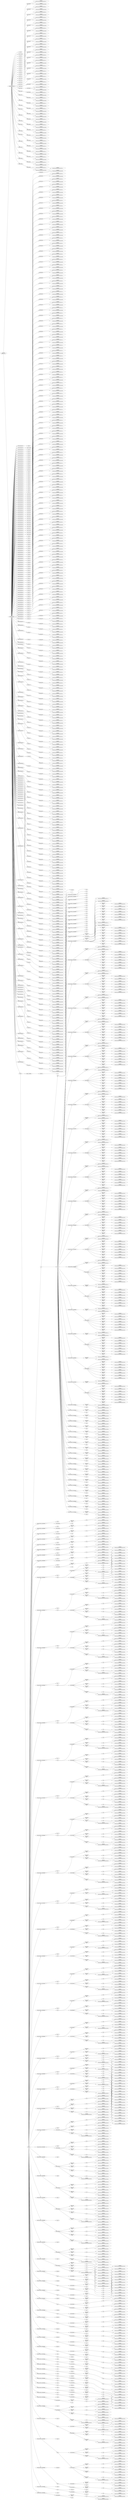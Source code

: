 digraph G {	
rankdir=LR;	
ranksep=.25;
	0 [label=< MODULE<br/>quadintr_10_20>];
	1 [label=< VAR_DECLARE_LIST>];
	0 -> 1;
	2 [label=< input clk>];
	1 -> 2;
	3 [label=< input new_data>];
	1 -> 3;
	4 [label=< input din0>];
	1 -> 4;
	5 [label=<RANGE_REF>];
	4 -> 5;
	6 [label=< 00000007<br/>00000000000000000000000000000111>];
	5 -> 6;
	7 [label=< 00000000<br/>00000000000000000000000000000000>];
	5 -> 7;
	8 [label=< input din1>];
	1 -> 8;
	9 [label=<RANGE_REF>];
	8 -> 9;
	10 [label=< 00000007<br/>00000000000000000000000000000111>];
	9 -> 10;
	11 [label=< 00000000<br/>00000000000000000000000000000000>];
	9 -> 11;
	12 [label=< input din2>];
	1 -> 12;
	13 [label=<RANGE_REF>];
	12 -> 13;
	14 [label=< 00000007<br/>00000000000000000000000000000111>];
	13 -> 14;
	15 [label=< 00000000<br/>00000000000000000000000000000000>];
	13 -> 15;
	16 [label=< input din3>];
	1 -> 16;
	17 [label=<RANGE_REF>];
	16 -> 17;
	18 [label=< 00000007<br/>00000000000000000000000000000111>];
	17 -> 18;
	19 [label=< 00000000<br/>00000000000000000000000000000000>];
	17 -> 19;
	20 [label=< input din4>];
	1 -> 20;
	21 [label=<RANGE_REF>];
	20 -> 21;
	22 [label=< 00000007<br/>00000000000000000000000000000111>];
	21 -> 22;
	23 [label=< 00000000<br/>00000000000000000000000000000000>];
	21 -> 23;
	24 [label=< input din5>];
	1 -> 24;
	25 [label=<RANGE_REF>];
	24 -> 25;
	26 [label=< 00000007<br/>00000000000000000000000000000111>];
	25 -> 26;
	27 [label=< 00000000<br/>00000000000000000000000000000000>];
	25 -> 27;
	28 [label=< input din6>];
	1 -> 28;
	29 [label=<RANGE_REF>];
	28 -> 29;
	30 [label=< 00000007<br/>00000000000000000000000000000111>];
	29 -> 30;
	31 [label=< 00000000<br/>00000000000000000000000000000000>];
	29 -> 31;
	32 [label=< input din7>];
	1 -> 32;
	33 [label=<RANGE_REF>];
	32 -> 33;
	34 [label=< 00000007<br/>00000000000000000000000000000111>];
	33 -> 34;
	35 [label=< 00000000<br/>00000000000000000000000000000000>];
	33 -> 35;
	36 [label=< input din8>];
	1 -> 36;
	37 [label=<RANGE_REF>];
	36 -> 37;
	38 [label=< 00000007<br/>00000000000000000000000000000111>];
	37 -> 38;
	39 [label=< 00000000<br/>00000000000000000000000000000000>];
	37 -> 39;
	40 [label=< input din9>];
	1 -> 40;
	41 [label=<RANGE_REF>];
	40 -> 41;
	42 [label=< 00000007<br/>00000000000000000000000000000111>];
	41 -> 42;
	43 [label=< 00000000<br/>00000000000000000000000000000000>];
	41 -> 43;
	44 [label=< input din10>];
	1 -> 44;
	45 [label=<RANGE_REF>];
	44 -> 45;
	46 [label=< 00000007<br/>00000000000000000000000000000111>];
	45 -> 46;
	47 [label=< 00000000<br/>00000000000000000000000000000000>];
	45 -> 47;
	48 [label=< output dout0>];
	1 -> 48;
	49 [label=<RANGE_REF>];
	48 -> 49;
	50 [label=< 0000000f<br/>00000000000000000000000000001111>];
	49 -> 50;
	51 [label=< 00000000<br/>00000000000000000000000000000000>];
	49 -> 51;
	52 [label=< output dout1>];
	1 -> 52;
	53 [label=<RANGE_REF>];
	52 -> 53;
	54 [label=< 0000000f<br/>00000000000000000000000000001111>];
	53 -> 54;
	55 [label=< 00000000<br/>00000000000000000000000000000000>];
	53 -> 55;
	56 [label=< output dout2>];
	1 -> 56;
	57 [label=<RANGE_REF>];
	56 -> 57;
	58 [label=< 0000000f<br/>00000000000000000000000000001111>];
	57 -> 58;
	59 [label=< 00000000<br/>00000000000000000000000000000000>];
	57 -> 59;
	60 [label=< output dout3>];
	1 -> 60;
	61 [label=<RANGE_REF>];
	60 -> 61;
	62 [label=< 0000000f<br/>00000000000000000000000000001111>];
	61 -> 62;
	63 [label=< 00000000<br/>00000000000000000000000000000000>];
	61 -> 63;
	64 [label=< output dout4>];
	1 -> 64;
	65 [label=<RANGE_REF>];
	64 -> 65;
	66 [label=< 0000000f<br/>00000000000000000000000000001111>];
	65 -> 66;
	67 [label=< 00000000<br/>00000000000000000000000000000000>];
	65 -> 67;
	68 [label=< output dout5>];
	1 -> 68;
	69 [label=<RANGE_REF>];
	68 -> 69;
	70 [label=< 0000000f<br/>00000000000000000000000000001111>];
	69 -> 70;
	71 [label=< 00000000<br/>00000000000000000000000000000000>];
	69 -> 71;
	72 [label=< output dout6>];
	1 -> 72;
	73 [label=<RANGE_REF>];
	72 -> 73;
	74 [label=< 0000000f<br/>00000000000000000000000000001111>];
	73 -> 74;
	75 [label=< 00000000<br/>00000000000000000000000000000000>];
	73 -> 75;
	76 [label=< output dout7>];
	1 -> 76;
	77 [label=<RANGE_REF>];
	76 -> 77;
	78 [label=< 0000000f<br/>00000000000000000000000000001111>];
	77 -> 78;
	79 [label=< 00000000<br/>00000000000000000000000000000000>];
	77 -> 79;
	80 [label=< output dout8>];
	1 -> 80;
	81 [label=<RANGE_REF>];
	80 -> 81;
	82 [label=< 0000000f<br/>00000000000000000000000000001111>];
	81 -> 82;
	83 [label=< 00000000<br/>00000000000000000000000000000000>];
	81 -> 83;
	84 [label=< output dout9>];
	1 -> 84;
	85 [label=<RANGE_REF>];
	84 -> 85;
	86 [label=< 0000000f<br/>00000000000000000000000000001111>];
	85 -> 86;
	87 [label=< 00000000<br/>00000000000000000000000000000000>];
	85 -> 87;
	88 [label=< output dout10>];
	1 -> 88;
	89 [label=<RANGE_REF>];
	88 -> 89;
	90 [label=< 0000000f<br/>00000000000000000000000000001111>];
	89 -> 90;
	91 [label=< 00000000<br/>00000000000000000000000000000000>];
	89 -> 91;
	92 [label=< output dout11>];
	1 -> 92;
	93 [label=<RANGE_REF>];
	92 -> 93;
	94 [label=< 0000000f<br/>00000000000000000000000000001111>];
	93 -> 94;
	95 [label=< 00000000<br/>00000000000000000000000000000000>];
	93 -> 95;
	96 [label=< output dout12>];
	1 -> 96;
	97 [label=<RANGE_REF>];
	96 -> 97;
	98 [label=< 0000000f<br/>00000000000000000000000000001111>];
	97 -> 98;
	99 [label=< 00000000<br/>00000000000000000000000000000000>];
	97 -> 99;
	100 [label=< output dout13>];
	1 -> 100;
	101 [label=<RANGE_REF>];
	100 -> 101;
	102 [label=< 0000000f<br/>00000000000000000000000000001111>];
	101 -> 102;
	103 [label=< 00000000<br/>00000000000000000000000000000000>];
	101 -> 103;
	104 [label=< output dout14>];
	1 -> 104;
	105 [label=<RANGE_REF>];
	104 -> 105;
	106 [label=< 0000000f<br/>00000000000000000000000000001111>];
	105 -> 106;
	107 [label=< 00000000<br/>00000000000000000000000000000000>];
	105 -> 107;
	108 [label=< output dout15>];
	1 -> 108;
	109 [label=<RANGE_REF>];
	108 -> 109;
	110 [label=< 0000000f<br/>00000000000000000000000000001111>];
	109 -> 110;
	111 [label=< 00000000<br/>00000000000000000000000000000000>];
	109 -> 111;
	112 [label=< output dout16>];
	1 -> 112;
	113 [label=<RANGE_REF>];
	112 -> 113;
	114 [label=< 0000000f<br/>00000000000000000000000000001111>];
	113 -> 114;
	115 [label=< 00000000<br/>00000000000000000000000000000000>];
	113 -> 115;
	116 [label=< output dout17>];
	1 -> 116;
	117 [label=<RANGE_REF>];
	116 -> 117;
	118 [label=< 0000000f<br/>00000000000000000000000000001111>];
	117 -> 118;
	119 [label=< 00000000<br/>00000000000000000000000000000000>];
	117 -> 119;
	120 [label=< output dout18>];
	1 -> 120;
	121 [label=<RANGE_REF>];
	120 -> 121;
	122 [label=< 0000000f<br/>00000000000000000000000000001111>];
	121 -> 122;
	123 [label=< 00000000<br/>00000000000000000000000000000000>];
	121 -> 123;
	124 [label=< output dout19>];
	1 -> 124;
	125 [label=<RANGE_REF>];
	124 -> 125;
	126 [label=< 0000000f<br/>00000000000000000000000000001111>];
	125 -> 126;
	127 [label=< 00000000<br/>00000000000000000000000000000000>];
	125 -> 127;
	128 [label=< output dout20>];
	1 -> 128;
	129 [label=<RANGE_REF>];
	128 -> 129;
	130 [label=< 0000000f<br/>00000000000000000000000000001111>];
	129 -> 130;
	131 [label=< 00000000<br/>00000000000000000000000000000000>];
	129 -> 131;
	132 [label=< MODULE_ITEMS>];
	0 -> 132;
	133 [label=< VAR_DECLARE_LIST>];
	132 -> 133;
	134 [label=< input clk>];
	133 -> 134;
	135 [label=< VAR_DECLARE_LIST>];
	132 -> 135;
	136 [label=< input new_data>];
	135 -> 136;
	137 [label=< VAR_DECLARE_LIST>];
	132 -> 137;
	138 [label=< input din0>];
	137 -> 138;
	139 [label=<RANGE_REF>];
	138 -> 139;
	140 [label=< 00000007<br/>00000000000000000000000000000111>];
	139 -> 140;
	141 [label=< 00000000<br/>00000000000000000000000000000000>];
	139 -> 141;
	142 [label=< VAR_DECLARE_LIST>];
	132 -> 142;
	143 [label=< input din1>];
	142 -> 143;
	144 [label=<RANGE_REF>];
	143 -> 144;
	145 [label=< 00000007<br/>00000000000000000000000000000111>];
	144 -> 145;
	146 [label=< 00000000<br/>00000000000000000000000000000000>];
	144 -> 146;
	147 [label=< VAR_DECLARE_LIST>];
	132 -> 147;
	148 [label=< input din2>];
	147 -> 148;
	149 [label=<RANGE_REF>];
	148 -> 149;
	150 [label=< 00000007<br/>00000000000000000000000000000111>];
	149 -> 150;
	151 [label=< 00000000<br/>00000000000000000000000000000000>];
	149 -> 151;
	152 [label=< VAR_DECLARE_LIST>];
	132 -> 152;
	153 [label=< input din3>];
	152 -> 153;
	154 [label=<RANGE_REF>];
	153 -> 154;
	155 [label=< 00000007<br/>00000000000000000000000000000111>];
	154 -> 155;
	156 [label=< 00000000<br/>00000000000000000000000000000000>];
	154 -> 156;
	157 [label=< VAR_DECLARE_LIST>];
	132 -> 157;
	158 [label=< input din4>];
	157 -> 158;
	159 [label=<RANGE_REF>];
	158 -> 159;
	160 [label=< 00000007<br/>00000000000000000000000000000111>];
	159 -> 160;
	161 [label=< 00000000<br/>00000000000000000000000000000000>];
	159 -> 161;
	162 [label=< VAR_DECLARE_LIST>];
	132 -> 162;
	163 [label=< input din5>];
	162 -> 163;
	164 [label=<RANGE_REF>];
	163 -> 164;
	165 [label=< 00000007<br/>00000000000000000000000000000111>];
	164 -> 165;
	166 [label=< 00000000<br/>00000000000000000000000000000000>];
	164 -> 166;
	167 [label=< VAR_DECLARE_LIST>];
	132 -> 167;
	168 [label=< input din6>];
	167 -> 168;
	169 [label=<RANGE_REF>];
	168 -> 169;
	170 [label=< 00000007<br/>00000000000000000000000000000111>];
	169 -> 170;
	171 [label=< 00000000<br/>00000000000000000000000000000000>];
	169 -> 171;
	172 [label=< VAR_DECLARE_LIST>];
	132 -> 172;
	173 [label=< input din7>];
	172 -> 173;
	174 [label=<RANGE_REF>];
	173 -> 174;
	175 [label=< 00000007<br/>00000000000000000000000000000111>];
	174 -> 175;
	176 [label=< 00000000<br/>00000000000000000000000000000000>];
	174 -> 176;
	177 [label=< VAR_DECLARE_LIST>];
	132 -> 177;
	178 [label=< input din8>];
	177 -> 178;
	179 [label=<RANGE_REF>];
	178 -> 179;
	180 [label=< 00000007<br/>00000000000000000000000000000111>];
	179 -> 180;
	181 [label=< 00000000<br/>00000000000000000000000000000000>];
	179 -> 181;
	182 [label=< VAR_DECLARE_LIST>];
	132 -> 182;
	183 [label=< input din9>];
	182 -> 183;
	184 [label=<RANGE_REF>];
	183 -> 184;
	185 [label=< 00000007<br/>00000000000000000000000000000111>];
	184 -> 185;
	186 [label=< 00000000<br/>00000000000000000000000000000000>];
	184 -> 186;
	187 [label=< VAR_DECLARE_LIST>];
	132 -> 187;
	188 [label=< input din10>];
	187 -> 188;
	189 [label=<RANGE_REF>];
	188 -> 189;
	190 [label=< 00000007<br/>00000000000000000000000000000111>];
	189 -> 190;
	191 [label=< 00000000<br/>00000000000000000000000000000000>];
	189 -> 191;
	192 [label=< VAR_DECLARE_LIST>];
	132 -> 192;
	193 [label=< reg dinr0>];
	192 -> 193;
	194 [label=<RANGE_REF>];
	193 -> 194;
	195 [label=< 00000007<br/>00000000000000000000000000000111>];
	194 -> 195;
	196 [label=< 00000000<br/>00000000000000000000000000000000>];
	194 -> 196;
	197 [label=< VAR_DECLARE_LIST>];
	132 -> 197;
	198 [label=< reg dinr1>];
	197 -> 198;
	199 [label=<RANGE_REF>];
	198 -> 199;
	200 [label=< 00000007<br/>00000000000000000000000000000111>];
	199 -> 200;
	201 [label=< 00000000<br/>00000000000000000000000000000000>];
	199 -> 201;
	202 [label=< VAR_DECLARE_LIST>];
	132 -> 202;
	203 [label=< reg dinr2>];
	202 -> 203;
	204 [label=<RANGE_REF>];
	203 -> 204;
	205 [label=< 00000007<br/>00000000000000000000000000000111>];
	204 -> 205;
	206 [label=< 00000000<br/>00000000000000000000000000000000>];
	204 -> 206;
	207 [label=< VAR_DECLARE_LIST>];
	132 -> 207;
	208 [label=< reg dinr3>];
	207 -> 208;
	209 [label=<RANGE_REF>];
	208 -> 209;
	210 [label=< 00000007<br/>00000000000000000000000000000111>];
	209 -> 210;
	211 [label=< 00000000<br/>00000000000000000000000000000000>];
	209 -> 211;
	212 [label=< VAR_DECLARE_LIST>];
	132 -> 212;
	213 [label=< reg dinr4>];
	212 -> 213;
	214 [label=<RANGE_REF>];
	213 -> 214;
	215 [label=< 00000007<br/>00000000000000000000000000000111>];
	214 -> 215;
	216 [label=< 00000000<br/>00000000000000000000000000000000>];
	214 -> 216;
	217 [label=< VAR_DECLARE_LIST>];
	132 -> 217;
	218 [label=< reg dinr5>];
	217 -> 218;
	219 [label=<RANGE_REF>];
	218 -> 219;
	220 [label=< 00000007<br/>00000000000000000000000000000111>];
	219 -> 220;
	221 [label=< 00000000<br/>00000000000000000000000000000000>];
	219 -> 221;
	222 [label=< VAR_DECLARE_LIST>];
	132 -> 222;
	223 [label=< reg dinr6>];
	222 -> 223;
	224 [label=<RANGE_REF>];
	223 -> 224;
	225 [label=< 00000007<br/>00000000000000000000000000000111>];
	224 -> 225;
	226 [label=< 00000000<br/>00000000000000000000000000000000>];
	224 -> 226;
	227 [label=< VAR_DECLARE_LIST>];
	132 -> 227;
	228 [label=< reg dinr7>];
	227 -> 228;
	229 [label=<RANGE_REF>];
	228 -> 229;
	230 [label=< 00000007<br/>00000000000000000000000000000111>];
	229 -> 230;
	231 [label=< 00000000<br/>00000000000000000000000000000000>];
	229 -> 231;
	232 [label=< VAR_DECLARE_LIST>];
	132 -> 232;
	233 [label=< reg dinr8>];
	232 -> 233;
	234 [label=<RANGE_REF>];
	233 -> 234;
	235 [label=< 00000007<br/>00000000000000000000000000000111>];
	234 -> 235;
	236 [label=< 00000000<br/>00000000000000000000000000000000>];
	234 -> 236;
	237 [label=< VAR_DECLARE_LIST>];
	132 -> 237;
	238 [label=< reg dinr9>];
	237 -> 238;
	239 [label=<RANGE_REF>];
	238 -> 239;
	240 [label=< 00000007<br/>00000000000000000000000000000111>];
	239 -> 240;
	241 [label=< 00000000<br/>00000000000000000000000000000000>];
	239 -> 241;
	242 [label=< VAR_DECLARE_LIST>];
	132 -> 242;
	243 [label=< reg dinr10>];
	242 -> 243;
	244 [label=<RANGE_REF>];
	243 -> 244;
	245 [label=< 00000007<br/>00000000000000000000000000000111>];
	244 -> 245;
	246 [label=< 00000000<br/>00000000000000000000000000000000>];
	244 -> 246;
	247 [label=< VAR_DECLARE_LIST>];
	132 -> 247;
	248 [label=< output dout0>];
	247 -> 248;
	249 [label=<RANGE_REF>];
	248 -> 249;
	250 [label=< 0000000f<br/>00000000000000000000000000001111>];
	249 -> 250;
	251 [label=< 00000000<br/>00000000000000000000000000000000>];
	249 -> 251;
	252 [label=< VAR_DECLARE_LIST>];
	132 -> 252;
	253 [label=< output dout1>];
	252 -> 253;
	254 [label=<RANGE_REF>];
	253 -> 254;
	255 [label=< 0000000f<br/>00000000000000000000000000001111>];
	254 -> 255;
	256 [label=< 00000000<br/>00000000000000000000000000000000>];
	254 -> 256;
	257 [label=< VAR_DECLARE_LIST>];
	132 -> 257;
	258 [label=< output dout2>];
	257 -> 258;
	259 [label=<RANGE_REF>];
	258 -> 259;
	260 [label=< 0000000f<br/>00000000000000000000000000001111>];
	259 -> 260;
	261 [label=< 00000000<br/>00000000000000000000000000000000>];
	259 -> 261;
	262 [label=< VAR_DECLARE_LIST>];
	132 -> 262;
	263 [label=< output dout3>];
	262 -> 263;
	264 [label=<RANGE_REF>];
	263 -> 264;
	265 [label=< 0000000f<br/>00000000000000000000000000001111>];
	264 -> 265;
	266 [label=< 00000000<br/>00000000000000000000000000000000>];
	264 -> 266;
	267 [label=< VAR_DECLARE_LIST>];
	132 -> 267;
	268 [label=< output dout4>];
	267 -> 268;
	269 [label=<RANGE_REF>];
	268 -> 269;
	270 [label=< 0000000f<br/>00000000000000000000000000001111>];
	269 -> 270;
	271 [label=< 00000000<br/>00000000000000000000000000000000>];
	269 -> 271;
	272 [label=< VAR_DECLARE_LIST>];
	132 -> 272;
	273 [label=< output dout5>];
	272 -> 273;
	274 [label=<RANGE_REF>];
	273 -> 274;
	275 [label=< 0000000f<br/>00000000000000000000000000001111>];
	274 -> 275;
	276 [label=< 00000000<br/>00000000000000000000000000000000>];
	274 -> 276;
	277 [label=< VAR_DECLARE_LIST>];
	132 -> 277;
	278 [label=< output dout6>];
	277 -> 278;
	279 [label=<RANGE_REF>];
	278 -> 279;
	280 [label=< 0000000f<br/>00000000000000000000000000001111>];
	279 -> 280;
	281 [label=< 00000000<br/>00000000000000000000000000000000>];
	279 -> 281;
	282 [label=< VAR_DECLARE_LIST>];
	132 -> 282;
	283 [label=< output dout7>];
	282 -> 283;
	284 [label=<RANGE_REF>];
	283 -> 284;
	285 [label=< 0000000f<br/>00000000000000000000000000001111>];
	284 -> 285;
	286 [label=< 00000000<br/>00000000000000000000000000000000>];
	284 -> 286;
	287 [label=< VAR_DECLARE_LIST>];
	132 -> 287;
	288 [label=< output dout8>];
	287 -> 288;
	289 [label=<RANGE_REF>];
	288 -> 289;
	290 [label=< 0000000f<br/>00000000000000000000000000001111>];
	289 -> 290;
	291 [label=< 00000000<br/>00000000000000000000000000000000>];
	289 -> 291;
	292 [label=< VAR_DECLARE_LIST>];
	132 -> 292;
	293 [label=< output dout9>];
	292 -> 293;
	294 [label=<RANGE_REF>];
	293 -> 294;
	295 [label=< 0000000f<br/>00000000000000000000000000001111>];
	294 -> 295;
	296 [label=< 00000000<br/>00000000000000000000000000000000>];
	294 -> 296;
	297 [label=< VAR_DECLARE_LIST>];
	132 -> 297;
	298 [label=< output dout10>];
	297 -> 298;
	299 [label=<RANGE_REF>];
	298 -> 299;
	300 [label=< 0000000f<br/>00000000000000000000000000001111>];
	299 -> 300;
	301 [label=< 00000000<br/>00000000000000000000000000000000>];
	299 -> 301;
	302 [label=< VAR_DECLARE_LIST>];
	132 -> 302;
	303 [label=< output dout11>];
	302 -> 303;
	304 [label=<RANGE_REF>];
	303 -> 304;
	305 [label=< 0000000f<br/>00000000000000000000000000001111>];
	304 -> 305;
	306 [label=< 00000000<br/>00000000000000000000000000000000>];
	304 -> 306;
	307 [label=< VAR_DECLARE_LIST>];
	132 -> 307;
	308 [label=< output dout12>];
	307 -> 308;
	309 [label=<RANGE_REF>];
	308 -> 309;
	310 [label=< 0000000f<br/>00000000000000000000000000001111>];
	309 -> 310;
	311 [label=< 00000000<br/>00000000000000000000000000000000>];
	309 -> 311;
	312 [label=< VAR_DECLARE_LIST>];
	132 -> 312;
	313 [label=< output dout13>];
	312 -> 313;
	314 [label=<RANGE_REF>];
	313 -> 314;
	315 [label=< 0000000f<br/>00000000000000000000000000001111>];
	314 -> 315;
	316 [label=< 00000000<br/>00000000000000000000000000000000>];
	314 -> 316;
	317 [label=< VAR_DECLARE_LIST>];
	132 -> 317;
	318 [label=< output dout14>];
	317 -> 318;
	319 [label=<RANGE_REF>];
	318 -> 319;
	320 [label=< 0000000f<br/>00000000000000000000000000001111>];
	319 -> 320;
	321 [label=< 00000000<br/>00000000000000000000000000000000>];
	319 -> 321;
	322 [label=< VAR_DECLARE_LIST>];
	132 -> 322;
	323 [label=< output dout15>];
	322 -> 323;
	324 [label=<RANGE_REF>];
	323 -> 324;
	325 [label=< 0000000f<br/>00000000000000000000000000001111>];
	324 -> 325;
	326 [label=< 00000000<br/>00000000000000000000000000000000>];
	324 -> 326;
	327 [label=< VAR_DECLARE_LIST>];
	132 -> 327;
	328 [label=< output dout16>];
	327 -> 328;
	329 [label=<RANGE_REF>];
	328 -> 329;
	330 [label=< 0000000f<br/>00000000000000000000000000001111>];
	329 -> 330;
	331 [label=< 00000000<br/>00000000000000000000000000000000>];
	329 -> 331;
	332 [label=< VAR_DECLARE_LIST>];
	132 -> 332;
	333 [label=< output dout17>];
	332 -> 333;
	334 [label=<RANGE_REF>];
	333 -> 334;
	335 [label=< 0000000f<br/>00000000000000000000000000001111>];
	334 -> 335;
	336 [label=< 00000000<br/>00000000000000000000000000000000>];
	334 -> 336;
	337 [label=< VAR_DECLARE_LIST>];
	132 -> 337;
	338 [label=< output dout18>];
	337 -> 338;
	339 [label=<RANGE_REF>];
	338 -> 339;
	340 [label=< 0000000f<br/>00000000000000000000000000001111>];
	339 -> 340;
	341 [label=< 00000000<br/>00000000000000000000000000000000>];
	339 -> 341;
	342 [label=< VAR_DECLARE_LIST>];
	132 -> 342;
	343 [label=< output dout19>];
	342 -> 343;
	344 [label=<RANGE_REF>];
	343 -> 344;
	345 [label=< 0000000f<br/>00000000000000000000000000001111>];
	344 -> 345;
	346 [label=< 00000000<br/>00000000000000000000000000000000>];
	344 -> 346;
	347 [label=< VAR_DECLARE_LIST>];
	132 -> 347;
	348 [label=< output dout20>];
	347 -> 348;
	349 [label=<RANGE_REF>];
	348 -> 349;
	350 [label=< 0000000f<br/>00000000000000000000000000001111>];
	349 -> 350;
	351 [label=< 00000000<br/>00000000000000000000000000000000>];
	349 -> 351;
	352 [label=< VAR_DECLARE_LIST>];
	132 -> 352;
	353 [label=< reg dout0>];
	352 -> 353;
	354 [label=<RANGE_REF>];
	353 -> 354;
	355 [label=< 0000000f<br/>00000000000000000000000000001111>];
	354 -> 355;
	356 [label=< 00000000<br/>00000000000000000000000000000000>];
	354 -> 356;
	357 [label=< VAR_DECLARE_LIST>];
	132 -> 357;
	358 [label=< reg dout1>];
	357 -> 358;
	359 [label=<RANGE_REF>];
	358 -> 359;
	360 [label=< 0000000f<br/>00000000000000000000000000001111>];
	359 -> 360;
	361 [label=< 00000000<br/>00000000000000000000000000000000>];
	359 -> 361;
	362 [label=< VAR_DECLARE_LIST>];
	132 -> 362;
	363 [label=< reg dout2>];
	362 -> 363;
	364 [label=<RANGE_REF>];
	363 -> 364;
	365 [label=< 0000000f<br/>00000000000000000000000000001111>];
	364 -> 365;
	366 [label=< 00000000<br/>00000000000000000000000000000000>];
	364 -> 366;
	367 [label=< VAR_DECLARE_LIST>];
	132 -> 367;
	368 [label=< reg dout3>];
	367 -> 368;
	369 [label=<RANGE_REF>];
	368 -> 369;
	370 [label=< 0000000f<br/>00000000000000000000000000001111>];
	369 -> 370;
	371 [label=< 00000000<br/>00000000000000000000000000000000>];
	369 -> 371;
	372 [label=< VAR_DECLARE_LIST>];
	132 -> 372;
	373 [label=< reg dout4>];
	372 -> 373;
	374 [label=<RANGE_REF>];
	373 -> 374;
	375 [label=< 0000000f<br/>00000000000000000000000000001111>];
	374 -> 375;
	376 [label=< 00000000<br/>00000000000000000000000000000000>];
	374 -> 376;
	377 [label=< VAR_DECLARE_LIST>];
	132 -> 377;
	378 [label=< reg dout5>];
	377 -> 378;
	379 [label=<RANGE_REF>];
	378 -> 379;
	380 [label=< 0000000f<br/>00000000000000000000000000001111>];
	379 -> 380;
	381 [label=< 00000000<br/>00000000000000000000000000000000>];
	379 -> 381;
	382 [label=< VAR_DECLARE_LIST>];
	132 -> 382;
	383 [label=< reg dout6>];
	382 -> 383;
	384 [label=<RANGE_REF>];
	383 -> 384;
	385 [label=< 0000000f<br/>00000000000000000000000000001111>];
	384 -> 385;
	386 [label=< 00000000<br/>00000000000000000000000000000000>];
	384 -> 386;
	387 [label=< VAR_DECLARE_LIST>];
	132 -> 387;
	388 [label=< reg dout7>];
	387 -> 388;
	389 [label=<RANGE_REF>];
	388 -> 389;
	390 [label=< 0000000f<br/>00000000000000000000000000001111>];
	389 -> 390;
	391 [label=< 00000000<br/>00000000000000000000000000000000>];
	389 -> 391;
	392 [label=< VAR_DECLARE_LIST>];
	132 -> 392;
	393 [label=< reg dout8>];
	392 -> 393;
	394 [label=<RANGE_REF>];
	393 -> 394;
	395 [label=< 0000000f<br/>00000000000000000000000000001111>];
	394 -> 395;
	396 [label=< 00000000<br/>00000000000000000000000000000000>];
	394 -> 396;
	397 [label=< VAR_DECLARE_LIST>];
	132 -> 397;
	398 [label=< reg dout9>];
	397 -> 398;
	399 [label=<RANGE_REF>];
	398 -> 399;
	400 [label=< 0000000f<br/>00000000000000000000000000001111>];
	399 -> 400;
	401 [label=< 00000000<br/>00000000000000000000000000000000>];
	399 -> 401;
	402 [label=< VAR_DECLARE_LIST>];
	132 -> 402;
	403 [label=< reg dout10>];
	402 -> 403;
	404 [label=<RANGE_REF>];
	403 -> 404;
	405 [label=< 0000000f<br/>00000000000000000000000000001111>];
	404 -> 405;
	406 [label=< 00000000<br/>00000000000000000000000000000000>];
	404 -> 406;
	407 [label=< VAR_DECLARE_LIST>];
	132 -> 407;
	408 [label=< reg dout11>];
	407 -> 408;
	409 [label=<RANGE_REF>];
	408 -> 409;
	410 [label=< 0000000f<br/>00000000000000000000000000001111>];
	409 -> 410;
	411 [label=< 00000000<br/>00000000000000000000000000000000>];
	409 -> 411;
	412 [label=< VAR_DECLARE_LIST>];
	132 -> 412;
	413 [label=< reg dout12>];
	412 -> 413;
	414 [label=<RANGE_REF>];
	413 -> 414;
	415 [label=< 0000000f<br/>00000000000000000000000000001111>];
	414 -> 415;
	416 [label=< 00000000<br/>00000000000000000000000000000000>];
	414 -> 416;
	417 [label=< VAR_DECLARE_LIST>];
	132 -> 417;
	418 [label=< reg dout13>];
	417 -> 418;
	419 [label=<RANGE_REF>];
	418 -> 419;
	420 [label=< 0000000f<br/>00000000000000000000000000001111>];
	419 -> 420;
	421 [label=< 00000000<br/>00000000000000000000000000000000>];
	419 -> 421;
	422 [label=< VAR_DECLARE_LIST>];
	132 -> 422;
	423 [label=< reg dout14>];
	422 -> 423;
	424 [label=<RANGE_REF>];
	423 -> 424;
	425 [label=< 0000000f<br/>00000000000000000000000000001111>];
	424 -> 425;
	426 [label=< 00000000<br/>00000000000000000000000000000000>];
	424 -> 426;
	427 [label=< VAR_DECLARE_LIST>];
	132 -> 427;
	428 [label=< reg dout15>];
	427 -> 428;
	429 [label=<RANGE_REF>];
	428 -> 429;
	430 [label=< 0000000f<br/>00000000000000000000000000001111>];
	429 -> 430;
	431 [label=< 00000000<br/>00000000000000000000000000000000>];
	429 -> 431;
	432 [label=< VAR_DECLARE_LIST>];
	132 -> 432;
	433 [label=< reg dout16>];
	432 -> 433;
	434 [label=<RANGE_REF>];
	433 -> 434;
	435 [label=< 0000000f<br/>00000000000000000000000000001111>];
	434 -> 435;
	436 [label=< 00000000<br/>00000000000000000000000000000000>];
	434 -> 436;
	437 [label=< VAR_DECLARE_LIST>];
	132 -> 437;
	438 [label=< reg dout17>];
	437 -> 438;
	439 [label=<RANGE_REF>];
	438 -> 439;
	440 [label=< 0000000f<br/>00000000000000000000000000001111>];
	439 -> 440;
	441 [label=< 00000000<br/>00000000000000000000000000000000>];
	439 -> 441;
	442 [label=< VAR_DECLARE_LIST>];
	132 -> 442;
	443 [label=< reg dout18>];
	442 -> 443;
	444 [label=<RANGE_REF>];
	443 -> 444;
	445 [label=< 0000000f<br/>00000000000000000000000000001111>];
	444 -> 445;
	446 [label=< 00000000<br/>00000000000000000000000000000000>];
	444 -> 446;
	447 [label=< VAR_DECLARE_LIST>];
	132 -> 447;
	448 [label=< reg dout19>];
	447 -> 448;
	449 [label=<RANGE_REF>];
	448 -> 449;
	450 [label=< 0000000f<br/>00000000000000000000000000001111>];
	449 -> 450;
	451 [label=< 00000000<br/>00000000000000000000000000000000>];
	449 -> 451;
	452 [label=< VAR_DECLARE_LIST>];
	132 -> 452;
	453 [label=< reg dout20>];
	452 -> 453;
	454 [label=<RANGE_REF>];
	453 -> 454;
	455 [label=< 0000000f<br/>00000000000000000000000000001111>];
	454 -> 455;
	456 [label=< 00000000<br/>00000000000000000000000000000000>];
	454 -> 456;
	457 [label=< VAR_DECLARE_LIST>];
	132 -> 457;
	458 [label=< reg tmp_10>];
	457 -> 458;
	459 [label=<RANGE_REF>];
	458 -> 459;
	460 [label=< 00000007<br/>00000000000000000000000000000111>];
	459 -> 460;
	461 [label=< 00000000<br/>00000000000000000000000000000000>];
	459 -> 461;
	462 [label=< VAR_DECLARE_LIST>];
	132 -> 462;
	463 [label=< reg tmp_11>];
	462 -> 463;
	464 [label=<RANGE_REF>];
	463 -> 464;
	465 [label=< 00000007<br/>00000000000000000000000000000111>];
	464 -> 465;
	466 [label=< 00000000<br/>00000000000000000000000000000000>];
	464 -> 466;
	467 [label=< VAR_DECLARE_LIST>];
	132 -> 467;
	468 [label=< reg tmp_12>];
	467 -> 468;
	469 [label=<RANGE_REF>];
	468 -> 469;
	470 [label=< 00000007<br/>00000000000000000000000000000111>];
	469 -> 470;
	471 [label=< 00000000<br/>00000000000000000000000000000000>];
	469 -> 471;
	472 [label=< VAR_DECLARE_LIST>];
	132 -> 472;
	473 [label=< reg tmp_13>];
	472 -> 473;
	474 [label=<RANGE_REF>];
	473 -> 474;
	475 [label=< 00000007<br/>00000000000000000000000000000111>];
	474 -> 475;
	476 [label=< 00000000<br/>00000000000000000000000000000000>];
	474 -> 476;
	477 [label=< VAR_DECLARE_LIST>];
	132 -> 477;
	478 [label=< reg tmp_14>];
	477 -> 478;
	479 [label=<RANGE_REF>];
	478 -> 479;
	480 [label=< 00000007<br/>00000000000000000000000000000111>];
	479 -> 480;
	481 [label=< 00000000<br/>00000000000000000000000000000000>];
	479 -> 481;
	482 [label=< VAR_DECLARE_LIST>];
	132 -> 482;
	483 [label=< reg tmp_15>];
	482 -> 483;
	484 [label=<RANGE_REF>];
	483 -> 484;
	485 [label=< 00000007<br/>00000000000000000000000000000111>];
	484 -> 485;
	486 [label=< 00000000<br/>00000000000000000000000000000000>];
	484 -> 486;
	487 [label=< VAR_DECLARE_LIST>];
	132 -> 487;
	488 [label=< reg tmp_16>];
	487 -> 488;
	489 [label=<RANGE_REF>];
	488 -> 489;
	490 [label=< 00000007<br/>00000000000000000000000000000111>];
	489 -> 490;
	491 [label=< 00000000<br/>00000000000000000000000000000000>];
	489 -> 491;
	492 [label=< VAR_DECLARE_LIST>];
	132 -> 492;
	493 [label=< reg tmp_17>];
	492 -> 493;
	494 [label=<RANGE_REF>];
	493 -> 494;
	495 [label=< 00000007<br/>00000000000000000000000000000111>];
	494 -> 495;
	496 [label=< 00000000<br/>00000000000000000000000000000000>];
	494 -> 496;
	497 [label=< VAR_DECLARE_LIST>];
	132 -> 497;
	498 [label=< reg tmp_18>];
	497 -> 498;
	499 [label=<RANGE_REF>];
	498 -> 499;
	500 [label=< 00000007<br/>00000000000000000000000000000111>];
	499 -> 500;
	501 [label=< 00000000<br/>00000000000000000000000000000000>];
	499 -> 501;
	502 [label=< VAR_DECLARE_LIST>];
	132 -> 502;
	503 [label=< reg tmp_19>];
	502 -> 503;
	504 [label=<RANGE_REF>];
	503 -> 504;
	505 [label=< 00000007<br/>00000000000000000000000000000111>];
	504 -> 505;
	506 [label=< 00000000<br/>00000000000000000000000000000000>];
	504 -> 506;
	507 [label=< VAR_DECLARE_LIST>];
	132 -> 507;
	508 [label=< reg tmp_110>];
	507 -> 508;
	509 [label=<RANGE_REF>];
	508 -> 509;
	510 [label=< 00000007<br/>00000000000000000000000000000111>];
	509 -> 510;
	511 [label=< 00000000<br/>00000000000000000000000000000000>];
	509 -> 511;
	512 [label=< VAR_DECLARE_LIST>];
	132 -> 512;
	513 [label=< reg tmp_111>];
	512 -> 513;
	514 [label=<RANGE_REF>];
	513 -> 514;
	515 [label=< 00000007<br/>00000000000000000000000000000111>];
	514 -> 515;
	516 [label=< 00000000<br/>00000000000000000000000000000000>];
	514 -> 516;
	517 [label=< VAR_DECLARE_LIST>];
	132 -> 517;
	518 [label=< reg tmp_112>];
	517 -> 518;
	519 [label=<RANGE_REF>];
	518 -> 519;
	520 [label=< 00000007<br/>00000000000000000000000000000111>];
	519 -> 520;
	521 [label=< 00000000<br/>00000000000000000000000000000000>];
	519 -> 521;
	522 [label=< VAR_DECLARE_LIST>];
	132 -> 522;
	523 [label=< reg tmp_113>];
	522 -> 523;
	524 [label=<RANGE_REF>];
	523 -> 524;
	525 [label=< 00000007<br/>00000000000000000000000000000111>];
	524 -> 525;
	526 [label=< 00000000<br/>00000000000000000000000000000000>];
	524 -> 526;
	527 [label=< VAR_DECLARE_LIST>];
	132 -> 527;
	528 [label=< reg tmp_114>];
	527 -> 528;
	529 [label=<RANGE_REF>];
	528 -> 529;
	530 [label=< 00000007<br/>00000000000000000000000000000111>];
	529 -> 530;
	531 [label=< 00000000<br/>00000000000000000000000000000000>];
	529 -> 531;
	532 [label=< VAR_DECLARE_LIST>];
	132 -> 532;
	533 [label=< reg tmp_115>];
	532 -> 533;
	534 [label=<RANGE_REF>];
	533 -> 534;
	535 [label=< 00000007<br/>00000000000000000000000000000111>];
	534 -> 535;
	536 [label=< 00000000<br/>00000000000000000000000000000000>];
	534 -> 536;
	537 [label=< VAR_DECLARE_LIST>];
	132 -> 537;
	538 [label=< reg tmp_116>];
	537 -> 538;
	539 [label=<RANGE_REF>];
	538 -> 539;
	540 [label=< 00000007<br/>00000000000000000000000000000111>];
	539 -> 540;
	541 [label=< 00000000<br/>00000000000000000000000000000000>];
	539 -> 541;
	542 [label=< VAR_DECLARE_LIST>];
	132 -> 542;
	543 [label=< reg tmp_117>];
	542 -> 543;
	544 [label=<RANGE_REF>];
	543 -> 544;
	545 [label=< 00000007<br/>00000000000000000000000000000111>];
	544 -> 545;
	546 [label=< 00000000<br/>00000000000000000000000000000000>];
	544 -> 546;
	547 [label=< VAR_DECLARE_LIST>];
	132 -> 547;
	548 [label=< reg tmp_118>];
	547 -> 548;
	549 [label=<RANGE_REF>];
	548 -> 549;
	550 [label=< 00000007<br/>00000000000000000000000000000111>];
	549 -> 550;
	551 [label=< 00000000<br/>00000000000000000000000000000000>];
	549 -> 551;
	552 [label=< VAR_DECLARE_LIST>];
	132 -> 552;
	553 [label=< reg tmp_119>];
	552 -> 553;
	554 [label=<RANGE_REF>];
	553 -> 554;
	555 [label=< 00000007<br/>00000000000000000000000000000111>];
	554 -> 555;
	556 [label=< 00000000<br/>00000000000000000000000000000000>];
	554 -> 556;
	557 [label=< VAR_DECLARE_LIST>];
	132 -> 557;
	558 [label=< reg tmp_120>];
	557 -> 558;
	559 [label=<RANGE_REF>];
	558 -> 559;
	560 [label=< 00000007<br/>00000000000000000000000000000111>];
	559 -> 560;
	561 [label=< 00000000<br/>00000000000000000000000000000000>];
	559 -> 561;
	562 [label=< VAR_DECLARE_LIST>];
	132 -> 562;
	563 [label=< reg tmp_20>];
	562 -> 563;
	564 [label=<RANGE_REF>];
	563 -> 564;
	565 [label=< 00000007<br/>00000000000000000000000000000111>];
	564 -> 565;
	566 [label=< 00000000<br/>00000000000000000000000000000000>];
	564 -> 566;
	567 [label=< VAR_DECLARE_LIST>];
	132 -> 567;
	568 [label=< reg tmp_21>];
	567 -> 568;
	569 [label=<RANGE_REF>];
	568 -> 569;
	570 [label=< 00000007<br/>00000000000000000000000000000111>];
	569 -> 570;
	571 [label=< 00000000<br/>00000000000000000000000000000000>];
	569 -> 571;
	572 [label=< VAR_DECLARE_LIST>];
	132 -> 572;
	573 [label=< reg tmp_22>];
	572 -> 573;
	574 [label=<RANGE_REF>];
	573 -> 574;
	575 [label=< 00000007<br/>00000000000000000000000000000111>];
	574 -> 575;
	576 [label=< 00000000<br/>00000000000000000000000000000000>];
	574 -> 576;
	577 [label=< VAR_DECLARE_LIST>];
	132 -> 577;
	578 [label=< reg tmp_23>];
	577 -> 578;
	579 [label=<RANGE_REF>];
	578 -> 579;
	580 [label=< 00000007<br/>00000000000000000000000000000111>];
	579 -> 580;
	581 [label=< 00000000<br/>00000000000000000000000000000000>];
	579 -> 581;
	582 [label=< VAR_DECLARE_LIST>];
	132 -> 582;
	583 [label=< reg tmp_24>];
	582 -> 583;
	584 [label=<RANGE_REF>];
	583 -> 584;
	585 [label=< 00000007<br/>00000000000000000000000000000111>];
	584 -> 585;
	586 [label=< 00000000<br/>00000000000000000000000000000000>];
	584 -> 586;
	587 [label=< VAR_DECLARE_LIST>];
	132 -> 587;
	588 [label=< reg tmp_25>];
	587 -> 588;
	589 [label=<RANGE_REF>];
	588 -> 589;
	590 [label=< 00000007<br/>00000000000000000000000000000111>];
	589 -> 590;
	591 [label=< 00000000<br/>00000000000000000000000000000000>];
	589 -> 591;
	592 [label=< VAR_DECLARE_LIST>];
	132 -> 592;
	593 [label=< reg tmp_26>];
	592 -> 593;
	594 [label=<RANGE_REF>];
	593 -> 594;
	595 [label=< 00000007<br/>00000000000000000000000000000111>];
	594 -> 595;
	596 [label=< 00000000<br/>00000000000000000000000000000000>];
	594 -> 596;
	597 [label=< VAR_DECLARE_LIST>];
	132 -> 597;
	598 [label=< reg tmp_27>];
	597 -> 598;
	599 [label=<RANGE_REF>];
	598 -> 599;
	600 [label=< 00000007<br/>00000000000000000000000000000111>];
	599 -> 600;
	601 [label=< 00000000<br/>00000000000000000000000000000000>];
	599 -> 601;
	602 [label=< VAR_DECLARE_LIST>];
	132 -> 602;
	603 [label=< reg tmp_28>];
	602 -> 603;
	604 [label=<RANGE_REF>];
	603 -> 604;
	605 [label=< 00000007<br/>00000000000000000000000000000111>];
	604 -> 605;
	606 [label=< 00000000<br/>00000000000000000000000000000000>];
	604 -> 606;
	607 [label=< VAR_DECLARE_LIST>];
	132 -> 607;
	608 [label=< reg tmp_29>];
	607 -> 608;
	609 [label=<RANGE_REF>];
	608 -> 609;
	610 [label=< 00000007<br/>00000000000000000000000000000111>];
	609 -> 610;
	611 [label=< 00000000<br/>00000000000000000000000000000000>];
	609 -> 611;
	612 [label=< VAR_DECLARE_LIST>];
	132 -> 612;
	613 [label=< reg tmp_210>];
	612 -> 613;
	614 [label=<RANGE_REF>];
	613 -> 614;
	615 [label=< 00000007<br/>00000000000000000000000000000111>];
	614 -> 615;
	616 [label=< 00000000<br/>00000000000000000000000000000000>];
	614 -> 616;
	617 [label=< VAR_DECLARE_LIST>];
	132 -> 617;
	618 [label=< reg tmp_211>];
	617 -> 618;
	619 [label=<RANGE_REF>];
	618 -> 619;
	620 [label=< 00000007<br/>00000000000000000000000000000111>];
	619 -> 620;
	621 [label=< 00000000<br/>00000000000000000000000000000000>];
	619 -> 621;
	622 [label=< VAR_DECLARE_LIST>];
	132 -> 622;
	623 [label=< reg tmp_212>];
	622 -> 623;
	624 [label=<RANGE_REF>];
	623 -> 624;
	625 [label=< 00000007<br/>00000000000000000000000000000111>];
	624 -> 625;
	626 [label=< 00000000<br/>00000000000000000000000000000000>];
	624 -> 626;
	627 [label=< VAR_DECLARE_LIST>];
	132 -> 627;
	628 [label=< reg tmp_213>];
	627 -> 628;
	629 [label=<RANGE_REF>];
	628 -> 629;
	630 [label=< 00000007<br/>00000000000000000000000000000111>];
	629 -> 630;
	631 [label=< 00000000<br/>00000000000000000000000000000000>];
	629 -> 631;
	632 [label=< VAR_DECLARE_LIST>];
	132 -> 632;
	633 [label=< reg tmp_214>];
	632 -> 633;
	634 [label=<RANGE_REF>];
	633 -> 634;
	635 [label=< 00000007<br/>00000000000000000000000000000111>];
	634 -> 635;
	636 [label=< 00000000<br/>00000000000000000000000000000000>];
	634 -> 636;
	637 [label=< VAR_DECLARE_LIST>];
	132 -> 637;
	638 [label=< reg tmp_215>];
	637 -> 638;
	639 [label=<RANGE_REF>];
	638 -> 639;
	640 [label=< 00000007<br/>00000000000000000000000000000111>];
	639 -> 640;
	641 [label=< 00000000<br/>00000000000000000000000000000000>];
	639 -> 641;
	642 [label=< VAR_DECLARE_LIST>];
	132 -> 642;
	643 [label=< reg tmp_216>];
	642 -> 643;
	644 [label=<RANGE_REF>];
	643 -> 644;
	645 [label=< 00000007<br/>00000000000000000000000000000111>];
	644 -> 645;
	646 [label=< 00000000<br/>00000000000000000000000000000000>];
	644 -> 646;
	647 [label=< VAR_DECLARE_LIST>];
	132 -> 647;
	648 [label=< reg tmp_217>];
	647 -> 648;
	649 [label=<RANGE_REF>];
	648 -> 649;
	650 [label=< 00000007<br/>00000000000000000000000000000111>];
	649 -> 650;
	651 [label=< 00000000<br/>00000000000000000000000000000000>];
	649 -> 651;
	652 [label=< VAR_DECLARE_LIST>];
	132 -> 652;
	653 [label=< reg tmp_218>];
	652 -> 653;
	654 [label=<RANGE_REF>];
	653 -> 654;
	655 [label=< 00000007<br/>00000000000000000000000000000111>];
	654 -> 655;
	656 [label=< 00000000<br/>00000000000000000000000000000000>];
	654 -> 656;
	657 [label=< VAR_DECLARE_LIST>];
	132 -> 657;
	658 [label=< reg tmp_219>];
	657 -> 658;
	659 [label=<RANGE_REF>];
	658 -> 659;
	660 [label=< 00000007<br/>00000000000000000000000000000111>];
	659 -> 660;
	661 [label=< 00000000<br/>00000000000000000000000000000000>];
	659 -> 661;
	662 [label=< VAR_DECLARE_LIST>];
	132 -> 662;
	663 [label=< reg tmp_220>];
	662 -> 663;
	664 [label=<RANGE_REF>];
	663 -> 664;
	665 [label=< 00000007<br/>00000000000000000000000000000111>];
	664 -> 665;
	666 [label=< 00000000<br/>00000000000000000000000000000000>];
	664 -> 666;
	667 [label=< VAR_DECLARE_LIST>];
	132 -> 667;
	668 [label=< reg tmp_30>];
	667 -> 668;
	669 [label=<RANGE_REF>];
	668 -> 669;
	670 [label=< 00000007<br/>00000000000000000000000000000111>];
	669 -> 670;
	671 [label=< 00000000<br/>00000000000000000000000000000000>];
	669 -> 671;
	672 [label=< VAR_DECLARE_LIST>];
	132 -> 672;
	673 [label=< reg tmp_31>];
	672 -> 673;
	674 [label=<RANGE_REF>];
	673 -> 674;
	675 [label=< 00000007<br/>00000000000000000000000000000111>];
	674 -> 675;
	676 [label=< 00000000<br/>00000000000000000000000000000000>];
	674 -> 676;
	677 [label=< VAR_DECLARE_LIST>];
	132 -> 677;
	678 [label=< reg tmp_32>];
	677 -> 678;
	679 [label=<RANGE_REF>];
	678 -> 679;
	680 [label=< 00000007<br/>00000000000000000000000000000111>];
	679 -> 680;
	681 [label=< 00000000<br/>00000000000000000000000000000000>];
	679 -> 681;
	682 [label=< VAR_DECLARE_LIST>];
	132 -> 682;
	683 [label=< reg tmp_33>];
	682 -> 683;
	684 [label=<RANGE_REF>];
	683 -> 684;
	685 [label=< 00000007<br/>00000000000000000000000000000111>];
	684 -> 685;
	686 [label=< 00000000<br/>00000000000000000000000000000000>];
	684 -> 686;
	687 [label=< VAR_DECLARE_LIST>];
	132 -> 687;
	688 [label=< reg tmp_34>];
	687 -> 688;
	689 [label=<RANGE_REF>];
	688 -> 689;
	690 [label=< 00000007<br/>00000000000000000000000000000111>];
	689 -> 690;
	691 [label=< 00000000<br/>00000000000000000000000000000000>];
	689 -> 691;
	692 [label=< VAR_DECLARE_LIST>];
	132 -> 692;
	693 [label=< reg tmp_35>];
	692 -> 693;
	694 [label=<RANGE_REF>];
	693 -> 694;
	695 [label=< 00000007<br/>00000000000000000000000000000111>];
	694 -> 695;
	696 [label=< 00000000<br/>00000000000000000000000000000000>];
	694 -> 696;
	697 [label=< VAR_DECLARE_LIST>];
	132 -> 697;
	698 [label=< reg tmp_36>];
	697 -> 698;
	699 [label=<RANGE_REF>];
	698 -> 699;
	700 [label=< 00000007<br/>00000000000000000000000000000111>];
	699 -> 700;
	701 [label=< 00000000<br/>00000000000000000000000000000000>];
	699 -> 701;
	702 [label=< VAR_DECLARE_LIST>];
	132 -> 702;
	703 [label=< reg tmp_37>];
	702 -> 703;
	704 [label=<RANGE_REF>];
	703 -> 704;
	705 [label=< 00000007<br/>00000000000000000000000000000111>];
	704 -> 705;
	706 [label=< 00000000<br/>00000000000000000000000000000000>];
	704 -> 706;
	707 [label=< VAR_DECLARE_LIST>];
	132 -> 707;
	708 [label=< reg tmp_38>];
	707 -> 708;
	709 [label=<RANGE_REF>];
	708 -> 709;
	710 [label=< 00000007<br/>00000000000000000000000000000111>];
	709 -> 710;
	711 [label=< 00000000<br/>00000000000000000000000000000000>];
	709 -> 711;
	712 [label=< VAR_DECLARE_LIST>];
	132 -> 712;
	713 [label=< reg tmp_39>];
	712 -> 713;
	714 [label=<RANGE_REF>];
	713 -> 714;
	715 [label=< 00000007<br/>00000000000000000000000000000111>];
	714 -> 715;
	716 [label=< 00000000<br/>00000000000000000000000000000000>];
	714 -> 716;
	717 [label=< VAR_DECLARE_LIST>];
	132 -> 717;
	718 [label=< reg tmp_310>];
	717 -> 718;
	719 [label=<RANGE_REF>];
	718 -> 719;
	720 [label=< 00000007<br/>00000000000000000000000000000111>];
	719 -> 720;
	721 [label=< 00000000<br/>00000000000000000000000000000000>];
	719 -> 721;
	722 [label=< VAR_DECLARE_LIST>];
	132 -> 722;
	723 [label=< reg tmp_311>];
	722 -> 723;
	724 [label=<RANGE_REF>];
	723 -> 724;
	725 [label=< 00000007<br/>00000000000000000000000000000111>];
	724 -> 725;
	726 [label=< 00000000<br/>00000000000000000000000000000000>];
	724 -> 726;
	727 [label=< VAR_DECLARE_LIST>];
	132 -> 727;
	728 [label=< reg tmp_312>];
	727 -> 728;
	729 [label=<RANGE_REF>];
	728 -> 729;
	730 [label=< 00000007<br/>00000000000000000000000000000111>];
	729 -> 730;
	731 [label=< 00000000<br/>00000000000000000000000000000000>];
	729 -> 731;
	732 [label=< VAR_DECLARE_LIST>];
	132 -> 732;
	733 [label=< reg tmp_313>];
	732 -> 733;
	734 [label=<RANGE_REF>];
	733 -> 734;
	735 [label=< 00000007<br/>00000000000000000000000000000111>];
	734 -> 735;
	736 [label=< 00000000<br/>00000000000000000000000000000000>];
	734 -> 736;
	737 [label=< VAR_DECLARE_LIST>];
	132 -> 737;
	738 [label=< reg tmp_314>];
	737 -> 738;
	739 [label=<RANGE_REF>];
	738 -> 739;
	740 [label=< 00000007<br/>00000000000000000000000000000111>];
	739 -> 740;
	741 [label=< 00000000<br/>00000000000000000000000000000000>];
	739 -> 741;
	742 [label=< VAR_DECLARE_LIST>];
	132 -> 742;
	743 [label=< reg tmp_315>];
	742 -> 743;
	744 [label=<RANGE_REF>];
	743 -> 744;
	745 [label=< 00000007<br/>00000000000000000000000000000111>];
	744 -> 745;
	746 [label=< 00000000<br/>00000000000000000000000000000000>];
	744 -> 746;
	747 [label=< VAR_DECLARE_LIST>];
	132 -> 747;
	748 [label=< reg tmp_316>];
	747 -> 748;
	749 [label=<RANGE_REF>];
	748 -> 749;
	750 [label=< 00000007<br/>00000000000000000000000000000111>];
	749 -> 750;
	751 [label=< 00000000<br/>00000000000000000000000000000000>];
	749 -> 751;
	752 [label=< VAR_DECLARE_LIST>];
	132 -> 752;
	753 [label=< reg tmp_317>];
	752 -> 753;
	754 [label=<RANGE_REF>];
	753 -> 754;
	755 [label=< 00000007<br/>00000000000000000000000000000111>];
	754 -> 755;
	756 [label=< 00000000<br/>00000000000000000000000000000000>];
	754 -> 756;
	757 [label=< VAR_DECLARE_LIST>];
	132 -> 757;
	758 [label=< reg tmp_318>];
	757 -> 758;
	759 [label=<RANGE_REF>];
	758 -> 759;
	760 [label=< 00000007<br/>00000000000000000000000000000111>];
	759 -> 760;
	761 [label=< 00000000<br/>00000000000000000000000000000000>];
	759 -> 761;
	762 [label=< VAR_DECLARE_LIST>];
	132 -> 762;
	763 [label=< reg tmp_319>];
	762 -> 763;
	764 [label=<RANGE_REF>];
	763 -> 764;
	765 [label=< 00000007<br/>00000000000000000000000000000111>];
	764 -> 765;
	766 [label=< 00000000<br/>00000000000000000000000000000000>];
	764 -> 766;
	767 [label=< VAR_DECLARE_LIST>];
	132 -> 767;
	768 [label=< reg tmp_320>];
	767 -> 768;
	769 [label=<RANGE_REF>];
	768 -> 769;
	770 [label=< 00000007<br/>00000000000000000000000000000111>];
	769 -> 770;
	771 [label=< 00000000<br/>00000000000000000000000000000000>];
	769 -> 771;
	772 [label=< VAR_DECLARE_LIST>];
	132 -> 772;
	773 [label=< reg add_tmp0>];
	772 -> 773;
	774 [label=<RANGE_REF>];
	773 -> 774;
	775 [label=< 00000008<br/>00000000000000000000000000001000>];
	774 -> 775;
	776 [label=< 00000000<br/>00000000000000000000000000000000>];
	774 -> 776;
	777 [label=< VAR_DECLARE_LIST>];
	132 -> 777;
	778 [label=< reg add_tmp1>];
	777 -> 778;
	779 [label=<RANGE_REF>];
	778 -> 779;
	780 [label=< 00000008<br/>00000000000000000000000000001000>];
	779 -> 780;
	781 [label=< 00000000<br/>00000000000000000000000000000000>];
	779 -> 781;
	782 [label=< VAR_DECLARE_LIST>];
	132 -> 782;
	783 [label=< reg add_tmp2>];
	782 -> 783;
	784 [label=<RANGE_REF>];
	783 -> 784;
	785 [label=< 00000008<br/>00000000000000000000000000001000>];
	784 -> 785;
	786 [label=< 00000000<br/>00000000000000000000000000000000>];
	784 -> 786;
	787 [label=< VAR_DECLARE_LIST>];
	132 -> 787;
	788 [label=< reg add_tmp3>];
	787 -> 788;
	789 [label=<RANGE_REF>];
	788 -> 789;
	790 [label=< 00000008<br/>00000000000000000000000000001000>];
	789 -> 790;
	791 [label=< 00000000<br/>00000000000000000000000000000000>];
	789 -> 791;
	792 [label=< VAR_DECLARE_LIST>];
	132 -> 792;
	793 [label=< reg add_tmp4>];
	792 -> 793;
	794 [label=<RANGE_REF>];
	793 -> 794;
	795 [label=< 00000008<br/>00000000000000000000000000001000>];
	794 -> 795;
	796 [label=< 00000000<br/>00000000000000000000000000000000>];
	794 -> 796;
	797 [label=< VAR_DECLARE_LIST>];
	132 -> 797;
	798 [label=< reg add_tmp5>];
	797 -> 798;
	799 [label=<RANGE_REF>];
	798 -> 799;
	800 [label=< 00000008<br/>00000000000000000000000000001000>];
	799 -> 800;
	801 [label=< 00000000<br/>00000000000000000000000000000000>];
	799 -> 801;
	802 [label=< VAR_DECLARE_LIST>];
	132 -> 802;
	803 [label=< reg add_tmp6>];
	802 -> 803;
	804 [label=<RANGE_REF>];
	803 -> 804;
	805 [label=< 00000008<br/>00000000000000000000000000001000>];
	804 -> 805;
	806 [label=< 00000000<br/>00000000000000000000000000000000>];
	804 -> 806;
	807 [label=< VAR_DECLARE_LIST>];
	132 -> 807;
	808 [label=< reg add_tmp7>];
	807 -> 808;
	809 [label=<RANGE_REF>];
	808 -> 809;
	810 [label=< 00000008<br/>00000000000000000000000000001000>];
	809 -> 810;
	811 [label=< 00000000<br/>00000000000000000000000000000000>];
	809 -> 811;
	812 [label=< VAR_DECLARE_LIST>];
	132 -> 812;
	813 [label=< reg add_tmp8>];
	812 -> 813;
	814 [label=<RANGE_REF>];
	813 -> 814;
	815 [label=< 00000008<br/>00000000000000000000000000001000>];
	814 -> 815;
	816 [label=< 00000000<br/>00000000000000000000000000000000>];
	814 -> 816;
	817 [label=< VAR_DECLARE_LIST>];
	132 -> 817;
	818 [label=< reg add_tmp9>];
	817 -> 818;
	819 [label=<RANGE_REF>];
	818 -> 819;
	820 [label=< 00000008<br/>00000000000000000000000000001000>];
	819 -> 820;
	821 [label=< 00000000<br/>00000000000000000000000000000000>];
	819 -> 821;
	822 [label=< VAR_DECLARE_LIST>];
	132 -> 822;
	823 [label=< reg add_tmp10>];
	822 -> 823;
	824 [label=<RANGE_REF>];
	823 -> 824;
	825 [label=< 00000008<br/>00000000000000000000000000001000>];
	824 -> 825;
	826 [label=< 00000000<br/>00000000000000000000000000000000>];
	824 -> 826;
	827 [label=< VAR_DECLARE_LIST>];
	132 -> 827;
	828 [label=< reg add_tmp11>];
	827 -> 828;
	829 [label=<RANGE_REF>];
	828 -> 829;
	830 [label=< 00000008<br/>00000000000000000000000000001000>];
	829 -> 830;
	831 [label=< 00000000<br/>00000000000000000000000000000000>];
	829 -> 831;
	832 [label=< VAR_DECLARE_LIST>];
	132 -> 832;
	833 [label=< reg add_tmp12>];
	832 -> 833;
	834 [label=<RANGE_REF>];
	833 -> 834;
	835 [label=< 00000008<br/>00000000000000000000000000001000>];
	834 -> 835;
	836 [label=< 00000000<br/>00000000000000000000000000000000>];
	834 -> 836;
	837 [label=< VAR_DECLARE_LIST>];
	132 -> 837;
	838 [label=< reg add_tmp13>];
	837 -> 838;
	839 [label=<RANGE_REF>];
	838 -> 839;
	840 [label=< 00000008<br/>00000000000000000000000000001000>];
	839 -> 840;
	841 [label=< 00000000<br/>00000000000000000000000000000000>];
	839 -> 841;
	842 [label=< VAR_DECLARE_LIST>];
	132 -> 842;
	843 [label=< reg add_tmp14>];
	842 -> 843;
	844 [label=<RANGE_REF>];
	843 -> 844;
	845 [label=< 00000008<br/>00000000000000000000000000001000>];
	844 -> 845;
	846 [label=< 00000000<br/>00000000000000000000000000000000>];
	844 -> 846;
	847 [label=< VAR_DECLARE_LIST>];
	132 -> 847;
	848 [label=< reg add_tmp15>];
	847 -> 848;
	849 [label=<RANGE_REF>];
	848 -> 849;
	850 [label=< 00000008<br/>00000000000000000000000000001000>];
	849 -> 850;
	851 [label=< 00000000<br/>00000000000000000000000000000000>];
	849 -> 851;
	852 [label=< VAR_DECLARE_LIST>];
	132 -> 852;
	853 [label=< reg add_tmp16>];
	852 -> 853;
	854 [label=<RANGE_REF>];
	853 -> 854;
	855 [label=< 00000008<br/>00000000000000000000000000001000>];
	854 -> 855;
	856 [label=< 00000000<br/>00000000000000000000000000000000>];
	854 -> 856;
	857 [label=< VAR_DECLARE_LIST>];
	132 -> 857;
	858 [label=< reg add_tmp17>];
	857 -> 858;
	859 [label=<RANGE_REF>];
	858 -> 859;
	860 [label=< 00000008<br/>00000000000000000000000000001000>];
	859 -> 860;
	861 [label=< 00000000<br/>00000000000000000000000000000000>];
	859 -> 861;
	862 [label=< VAR_DECLARE_LIST>];
	132 -> 862;
	863 [label=< reg add_tmp18>];
	862 -> 863;
	864 [label=<RANGE_REF>];
	863 -> 864;
	865 [label=< 00000008<br/>00000000000000000000000000001000>];
	864 -> 865;
	866 [label=< 00000000<br/>00000000000000000000000000000000>];
	864 -> 866;
	867 [label=< VAR_DECLARE_LIST>];
	132 -> 867;
	868 [label=< reg add_tmp19>];
	867 -> 868;
	869 [label=<RANGE_REF>];
	868 -> 869;
	870 [label=< 00000008<br/>00000000000000000000000000001000>];
	869 -> 870;
	871 [label=< 00000000<br/>00000000000000000000000000000000>];
	869 -> 871;
	872 [label=< VAR_DECLARE_LIST>];
	132 -> 872;
	873 [label=< reg add_tmp20>];
	872 -> 873;
	874 [label=<RANGE_REF>];
	873 -> 874;
	875 [label=< 00000008<br/>00000000000000000000000000001000>];
	874 -> 875;
	876 [label=< 00000000<br/>00000000000000000000000000000000>];
	874 -> 876;
	877 [label=< VAR_DECLARE_LIST>];
	132 -> 877;
	878 [label=< reg doutr0>];
	877 -> 878;
	879 [label=<RANGE_REF>];
	878 -> 879;
	880 [label=< 00000008<br/>00000000000000000000000000001000>];
	879 -> 880;
	881 [label=< 00000000<br/>00000000000000000000000000000000>];
	879 -> 881;
	882 [label=< VAR_DECLARE_LIST>];
	132 -> 882;
	883 [label=< reg doutr1>];
	882 -> 883;
	884 [label=<RANGE_REF>];
	883 -> 884;
	885 [label=< 00000008<br/>00000000000000000000000000001000>];
	884 -> 885;
	886 [label=< 00000000<br/>00000000000000000000000000000000>];
	884 -> 886;
	887 [label=< VAR_DECLARE_LIST>];
	132 -> 887;
	888 [label=< reg doutr2>];
	887 -> 888;
	889 [label=<RANGE_REF>];
	888 -> 889;
	890 [label=< 00000008<br/>00000000000000000000000000001000>];
	889 -> 890;
	891 [label=< 00000000<br/>00000000000000000000000000000000>];
	889 -> 891;
	892 [label=< VAR_DECLARE_LIST>];
	132 -> 892;
	893 [label=< reg doutr3>];
	892 -> 893;
	894 [label=<RANGE_REF>];
	893 -> 894;
	895 [label=< 00000008<br/>00000000000000000000000000001000>];
	894 -> 895;
	896 [label=< 00000000<br/>00000000000000000000000000000000>];
	894 -> 896;
	897 [label=< VAR_DECLARE_LIST>];
	132 -> 897;
	898 [label=< reg doutr4>];
	897 -> 898;
	899 [label=<RANGE_REF>];
	898 -> 899;
	900 [label=< 00000008<br/>00000000000000000000000000001000>];
	899 -> 900;
	901 [label=< 00000000<br/>00000000000000000000000000000000>];
	899 -> 901;
	902 [label=< VAR_DECLARE_LIST>];
	132 -> 902;
	903 [label=< reg doutr5>];
	902 -> 903;
	904 [label=<RANGE_REF>];
	903 -> 904;
	905 [label=< 00000008<br/>00000000000000000000000000001000>];
	904 -> 905;
	906 [label=< 00000000<br/>00000000000000000000000000000000>];
	904 -> 906;
	907 [label=< VAR_DECLARE_LIST>];
	132 -> 907;
	908 [label=< reg doutr6>];
	907 -> 908;
	909 [label=<RANGE_REF>];
	908 -> 909;
	910 [label=< 00000008<br/>00000000000000000000000000001000>];
	909 -> 910;
	911 [label=< 00000000<br/>00000000000000000000000000000000>];
	909 -> 911;
	912 [label=< VAR_DECLARE_LIST>];
	132 -> 912;
	913 [label=< reg doutr7>];
	912 -> 913;
	914 [label=<RANGE_REF>];
	913 -> 914;
	915 [label=< 00000008<br/>00000000000000000000000000001000>];
	914 -> 915;
	916 [label=< 00000000<br/>00000000000000000000000000000000>];
	914 -> 916;
	917 [label=< VAR_DECLARE_LIST>];
	132 -> 917;
	918 [label=< reg doutr8>];
	917 -> 918;
	919 [label=<RANGE_REF>];
	918 -> 919;
	920 [label=< 00000008<br/>00000000000000000000000000001000>];
	919 -> 920;
	921 [label=< 00000000<br/>00000000000000000000000000000000>];
	919 -> 921;
	922 [label=< VAR_DECLARE_LIST>];
	132 -> 922;
	923 [label=< reg doutr9>];
	922 -> 923;
	924 [label=<RANGE_REF>];
	923 -> 924;
	925 [label=< 00000008<br/>00000000000000000000000000001000>];
	924 -> 925;
	926 [label=< 00000000<br/>00000000000000000000000000000000>];
	924 -> 926;
	927 [label=< VAR_DECLARE_LIST>];
	132 -> 927;
	928 [label=< reg doutr10>];
	927 -> 928;
	929 [label=<RANGE_REF>];
	928 -> 929;
	930 [label=< 00000008<br/>00000000000000000000000000001000>];
	929 -> 930;
	931 [label=< 00000000<br/>00000000000000000000000000000000>];
	929 -> 931;
	932 [label=< VAR_DECLARE_LIST>];
	132 -> 932;
	933 [label=< reg doutr11>];
	932 -> 933;
	934 [label=<RANGE_REF>];
	933 -> 934;
	935 [label=< 00000008<br/>00000000000000000000000000001000>];
	934 -> 935;
	936 [label=< 00000000<br/>00000000000000000000000000000000>];
	934 -> 936;
	937 [label=< VAR_DECLARE_LIST>];
	132 -> 937;
	938 [label=< reg doutr12>];
	937 -> 938;
	939 [label=<RANGE_REF>];
	938 -> 939;
	940 [label=< 00000008<br/>00000000000000000000000000001000>];
	939 -> 940;
	941 [label=< 00000000<br/>00000000000000000000000000000000>];
	939 -> 941;
	942 [label=< VAR_DECLARE_LIST>];
	132 -> 942;
	943 [label=< reg doutr13>];
	942 -> 943;
	944 [label=<RANGE_REF>];
	943 -> 944;
	945 [label=< 00000008<br/>00000000000000000000000000001000>];
	944 -> 945;
	946 [label=< 00000000<br/>00000000000000000000000000000000>];
	944 -> 946;
	947 [label=< VAR_DECLARE_LIST>];
	132 -> 947;
	948 [label=< reg doutr14>];
	947 -> 948;
	949 [label=<RANGE_REF>];
	948 -> 949;
	950 [label=< 00000008<br/>00000000000000000000000000001000>];
	949 -> 950;
	951 [label=< 00000000<br/>00000000000000000000000000000000>];
	949 -> 951;
	952 [label=< VAR_DECLARE_LIST>];
	132 -> 952;
	953 [label=< reg doutr15>];
	952 -> 953;
	954 [label=<RANGE_REF>];
	953 -> 954;
	955 [label=< 00000008<br/>00000000000000000000000000001000>];
	954 -> 955;
	956 [label=< 00000000<br/>00000000000000000000000000000000>];
	954 -> 956;
	957 [label=< VAR_DECLARE_LIST>];
	132 -> 957;
	958 [label=< reg doutr16>];
	957 -> 958;
	959 [label=<RANGE_REF>];
	958 -> 959;
	960 [label=< 00000008<br/>00000000000000000000000000001000>];
	959 -> 960;
	961 [label=< 00000000<br/>00000000000000000000000000000000>];
	959 -> 961;
	962 [label=< VAR_DECLARE_LIST>];
	132 -> 962;
	963 [label=< reg doutr17>];
	962 -> 963;
	964 [label=<RANGE_REF>];
	963 -> 964;
	965 [label=< 00000008<br/>00000000000000000000000000001000>];
	964 -> 965;
	966 [label=< 00000000<br/>00000000000000000000000000000000>];
	964 -> 966;
	967 [label=< VAR_DECLARE_LIST>];
	132 -> 967;
	968 [label=< reg doutr18>];
	967 -> 968;
	969 [label=<RANGE_REF>];
	968 -> 969;
	970 [label=< 00000008<br/>00000000000000000000000000001000>];
	969 -> 970;
	971 [label=< 00000000<br/>00000000000000000000000000000000>];
	969 -> 971;
	972 [label=< VAR_DECLARE_LIST>];
	132 -> 972;
	973 [label=< reg doutr19>];
	972 -> 973;
	974 [label=<RANGE_REF>];
	973 -> 974;
	975 [label=< 00000008<br/>00000000000000000000000000001000>];
	974 -> 975;
	976 [label=< 00000000<br/>00000000000000000000000000000000>];
	974 -> 976;
	977 [label=< VAR_DECLARE_LIST>];
	132 -> 977;
	978 [label=< reg doutr20>];
	977 -> 978;
	979 [label=<RANGE_REF>];
	978 -> 979;
	980 [label=< 00000008<br/>00000000000000000000000000001000>];
	979 -> 980;
	981 [label=< 00000000<br/>00000000000000000000000000000000>];
	979 -> 981;
	982 [label=< ALWAYS>];
	132 -> 982;
	983 [label=< DELAY_CONTROL>];
	982 -> 983;
	984 [label=< POSEDGE>];
	983 -> 984;
	985 [label=< clk>];
	984 -> 985;
	986 [label=< BLOCK>];
	982 -> 986;
	987 [label=< IF>];
	986 -> 987;
	988 [label=< lEQ>];
	987 -> 988;
	989 [label=< new_data>];
	988 -> 989;
	990 [label=< 1<br/>1>];
	988 -> 990;
	991 [label=< BLOCK>];
	987 -> 991;
	992 [label=< NON_BLOCKING_STATEMENT>];
	991 -> 992;
	993 [label=< dinr0>];
	992 -> 993;
	994 [label=< din0>];
	992 -> 994;
	995 [label=< NON_BLOCKING_STATEMENT>];
	991 -> 995;
	996 [label=< dinr1>];
	995 -> 996;
	997 [label=< din1>];
	995 -> 997;
	998 [label=< NON_BLOCKING_STATEMENT>];
	991 -> 998;
	999 [label=< dinr2>];
	998 -> 999;
	1000 [label=< din2>];
	998 -> 1000;
	1001 [label=< NON_BLOCKING_STATEMENT>];
	991 -> 1001;
	1002 [label=< dinr3>];
	1001 -> 1002;
	1003 [label=< din3>];
	1001 -> 1003;
	1004 [label=< NON_BLOCKING_STATEMENT>];
	991 -> 1004;
	1005 [label=< dinr4>];
	1004 -> 1005;
	1006 [label=< din4>];
	1004 -> 1006;
	1007 [label=< NON_BLOCKING_STATEMENT>];
	991 -> 1007;
	1008 [label=< dinr5>];
	1007 -> 1008;
	1009 [label=< din5>];
	1007 -> 1009;
	1010 [label=< NON_BLOCKING_STATEMENT>];
	991 -> 1010;
	1011 [label=< dinr6>];
	1010 -> 1011;
	1012 [label=< din6>];
	1010 -> 1012;
	1013 [label=< NON_BLOCKING_STATEMENT>];
	991 -> 1013;
	1014 [label=< dinr7>];
	1013 -> 1014;
	1015 [label=< din7>];
	1013 -> 1015;
	1016 [label=< NON_BLOCKING_STATEMENT>];
	991 -> 1016;
	1017 [label=< dinr8>];
	1016 -> 1017;
	1018 [label=< din8>];
	1016 -> 1018;
	1019 [label=< NON_BLOCKING_STATEMENT>];
	991 -> 1019;
	1020 [label=< dinr9>];
	1019 -> 1020;
	1021 [label=< din9>];
	1019 -> 1021;
	1022 [label=< NON_BLOCKING_STATEMENT>];
	991 -> 1022;
	1023 [label=< dinr10>];
	1022 -> 1023;
	1024 [label=< din10>];
	1022 -> 1024;
	1025 [label=< NON_BLOCKING_STATEMENT>];
	991 -> 1025;
	1026 [label=< RANGE_REF<br/>dout0>];
	1025 -> 1026;
	1027 [label=< 0000000f<br/>00000000000000000000000000001111>];
	1026 -> 1027;
	1028 [label=< 00000009<br/>00000000000000000000000000001001>];
	1026 -> 1028;
	1029 [label=< CONCATENATE>];
	1025 -> 1029;
	1030 [label=< ARRAY_REF<br/>doutr0>];
	1029 -> 1030;
	1031 [label=< 00000008<br/>00000000000000000000000000001000>];
	1030 -> 1031;
	1032 [label=< ARRAY_REF<br/>doutr0>];
	1029 -> 1032;
	1033 [label=< 00000008<br/>00000000000000000000000000001000>];
	1032 -> 1033;
	1034 [label=< ARRAY_REF<br/>doutr0>];
	1029 -> 1034;
	1035 [label=< 00000008<br/>00000000000000000000000000001000>];
	1034 -> 1035;
	1036 [label=< ARRAY_REF<br/>doutr0>];
	1029 -> 1036;
	1037 [label=< 00000008<br/>00000000000000000000000000001000>];
	1036 -> 1037;
	1038 [label=< ARRAY_REF<br/>doutr0>];
	1029 -> 1038;
	1039 [label=< 00000008<br/>00000000000000000000000000001000>];
	1038 -> 1039;
	1040 [label=< ARRAY_REF<br/>doutr0>];
	1029 -> 1040;
	1041 [label=< 00000008<br/>00000000000000000000000000001000>];
	1040 -> 1041;
	1042 [label=< ARRAY_REF<br/>doutr0>];
	1029 -> 1042;
	1043 [label=< 00000008<br/>00000000000000000000000000001000>];
	1042 -> 1043;
	1044 [label=< NON_BLOCKING_STATEMENT>];
	991 -> 1044;
	1045 [label=< RANGE_REF<br/>dout1>];
	1044 -> 1045;
	1046 [label=< 0000000f<br/>00000000000000000000000000001111>];
	1045 -> 1046;
	1047 [label=< 00000009<br/>00000000000000000000000000001001>];
	1045 -> 1047;
	1048 [label=< CONCATENATE>];
	1044 -> 1048;
	1049 [label=< ARRAY_REF<br/>doutr1>];
	1048 -> 1049;
	1050 [label=< 00000008<br/>00000000000000000000000000001000>];
	1049 -> 1050;
	1051 [label=< ARRAY_REF<br/>doutr1>];
	1048 -> 1051;
	1052 [label=< 00000008<br/>00000000000000000000000000001000>];
	1051 -> 1052;
	1053 [label=< ARRAY_REF<br/>doutr1>];
	1048 -> 1053;
	1054 [label=< 00000008<br/>00000000000000000000000000001000>];
	1053 -> 1054;
	1055 [label=< ARRAY_REF<br/>doutr1>];
	1048 -> 1055;
	1056 [label=< 00000008<br/>00000000000000000000000000001000>];
	1055 -> 1056;
	1057 [label=< ARRAY_REF<br/>doutr1>];
	1048 -> 1057;
	1058 [label=< 00000008<br/>00000000000000000000000000001000>];
	1057 -> 1058;
	1059 [label=< ARRAY_REF<br/>doutr1>];
	1048 -> 1059;
	1060 [label=< 00000008<br/>00000000000000000000000000001000>];
	1059 -> 1060;
	1061 [label=< ARRAY_REF<br/>doutr1>];
	1048 -> 1061;
	1062 [label=< 00000008<br/>00000000000000000000000000001000>];
	1061 -> 1062;
	1063 [label=< NON_BLOCKING_STATEMENT>];
	991 -> 1063;
	1064 [label=< RANGE_REF<br/>dout2>];
	1063 -> 1064;
	1065 [label=< 0000000f<br/>00000000000000000000000000001111>];
	1064 -> 1065;
	1066 [label=< 00000009<br/>00000000000000000000000000001001>];
	1064 -> 1066;
	1067 [label=< CONCATENATE>];
	1063 -> 1067;
	1068 [label=< ARRAY_REF<br/>doutr2>];
	1067 -> 1068;
	1069 [label=< 00000008<br/>00000000000000000000000000001000>];
	1068 -> 1069;
	1070 [label=< ARRAY_REF<br/>doutr2>];
	1067 -> 1070;
	1071 [label=< 00000008<br/>00000000000000000000000000001000>];
	1070 -> 1071;
	1072 [label=< ARRAY_REF<br/>doutr2>];
	1067 -> 1072;
	1073 [label=< 00000008<br/>00000000000000000000000000001000>];
	1072 -> 1073;
	1074 [label=< ARRAY_REF<br/>doutr2>];
	1067 -> 1074;
	1075 [label=< 00000008<br/>00000000000000000000000000001000>];
	1074 -> 1075;
	1076 [label=< ARRAY_REF<br/>doutr2>];
	1067 -> 1076;
	1077 [label=< 00000008<br/>00000000000000000000000000001000>];
	1076 -> 1077;
	1078 [label=< ARRAY_REF<br/>doutr2>];
	1067 -> 1078;
	1079 [label=< 00000008<br/>00000000000000000000000000001000>];
	1078 -> 1079;
	1080 [label=< ARRAY_REF<br/>doutr2>];
	1067 -> 1080;
	1081 [label=< 00000008<br/>00000000000000000000000000001000>];
	1080 -> 1081;
	1082 [label=< NON_BLOCKING_STATEMENT>];
	991 -> 1082;
	1083 [label=< RANGE_REF<br/>dout3>];
	1082 -> 1083;
	1084 [label=< 0000000f<br/>00000000000000000000000000001111>];
	1083 -> 1084;
	1085 [label=< 00000009<br/>00000000000000000000000000001001>];
	1083 -> 1085;
	1086 [label=< CONCATENATE>];
	1082 -> 1086;
	1087 [label=< ARRAY_REF<br/>doutr3>];
	1086 -> 1087;
	1088 [label=< 00000008<br/>00000000000000000000000000001000>];
	1087 -> 1088;
	1089 [label=< ARRAY_REF<br/>doutr3>];
	1086 -> 1089;
	1090 [label=< 00000008<br/>00000000000000000000000000001000>];
	1089 -> 1090;
	1091 [label=< ARRAY_REF<br/>doutr3>];
	1086 -> 1091;
	1092 [label=< 00000008<br/>00000000000000000000000000001000>];
	1091 -> 1092;
	1093 [label=< ARRAY_REF<br/>doutr3>];
	1086 -> 1093;
	1094 [label=< 00000008<br/>00000000000000000000000000001000>];
	1093 -> 1094;
	1095 [label=< ARRAY_REF<br/>doutr3>];
	1086 -> 1095;
	1096 [label=< 00000008<br/>00000000000000000000000000001000>];
	1095 -> 1096;
	1097 [label=< ARRAY_REF<br/>doutr3>];
	1086 -> 1097;
	1098 [label=< 00000008<br/>00000000000000000000000000001000>];
	1097 -> 1098;
	1099 [label=< ARRAY_REF<br/>doutr3>];
	1086 -> 1099;
	1100 [label=< 00000008<br/>00000000000000000000000000001000>];
	1099 -> 1100;
	1101 [label=< NON_BLOCKING_STATEMENT>];
	991 -> 1101;
	1102 [label=< RANGE_REF<br/>dout4>];
	1101 -> 1102;
	1103 [label=< 0000000f<br/>00000000000000000000000000001111>];
	1102 -> 1103;
	1104 [label=< 00000009<br/>00000000000000000000000000001001>];
	1102 -> 1104;
	1105 [label=< CONCATENATE>];
	1101 -> 1105;
	1106 [label=< ARRAY_REF<br/>doutr4>];
	1105 -> 1106;
	1107 [label=< 00000008<br/>00000000000000000000000000001000>];
	1106 -> 1107;
	1108 [label=< ARRAY_REF<br/>doutr4>];
	1105 -> 1108;
	1109 [label=< 00000008<br/>00000000000000000000000000001000>];
	1108 -> 1109;
	1110 [label=< ARRAY_REF<br/>doutr4>];
	1105 -> 1110;
	1111 [label=< 00000008<br/>00000000000000000000000000001000>];
	1110 -> 1111;
	1112 [label=< ARRAY_REF<br/>doutr4>];
	1105 -> 1112;
	1113 [label=< 00000008<br/>00000000000000000000000000001000>];
	1112 -> 1113;
	1114 [label=< ARRAY_REF<br/>doutr4>];
	1105 -> 1114;
	1115 [label=< 00000008<br/>00000000000000000000000000001000>];
	1114 -> 1115;
	1116 [label=< ARRAY_REF<br/>doutr4>];
	1105 -> 1116;
	1117 [label=< 00000008<br/>00000000000000000000000000001000>];
	1116 -> 1117;
	1118 [label=< ARRAY_REF<br/>doutr4>];
	1105 -> 1118;
	1119 [label=< 00000008<br/>00000000000000000000000000001000>];
	1118 -> 1119;
	1120 [label=< NON_BLOCKING_STATEMENT>];
	991 -> 1120;
	1121 [label=< RANGE_REF<br/>dout5>];
	1120 -> 1121;
	1122 [label=< 0000000f<br/>00000000000000000000000000001111>];
	1121 -> 1122;
	1123 [label=< 00000009<br/>00000000000000000000000000001001>];
	1121 -> 1123;
	1124 [label=< CONCATENATE>];
	1120 -> 1124;
	1125 [label=< ARRAY_REF<br/>doutr5>];
	1124 -> 1125;
	1126 [label=< 00000008<br/>00000000000000000000000000001000>];
	1125 -> 1126;
	1127 [label=< ARRAY_REF<br/>doutr5>];
	1124 -> 1127;
	1128 [label=< 00000008<br/>00000000000000000000000000001000>];
	1127 -> 1128;
	1129 [label=< ARRAY_REF<br/>doutr5>];
	1124 -> 1129;
	1130 [label=< 00000008<br/>00000000000000000000000000001000>];
	1129 -> 1130;
	1131 [label=< ARRAY_REF<br/>doutr5>];
	1124 -> 1131;
	1132 [label=< 00000008<br/>00000000000000000000000000001000>];
	1131 -> 1132;
	1133 [label=< ARRAY_REF<br/>doutr5>];
	1124 -> 1133;
	1134 [label=< 00000008<br/>00000000000000000000000000001000>];
	1133 -> 1134;
	1135 [label=< ARRAY_REF<br/>doutr5>];
	1124 -> 1135;
	1136 [label=< 00000008<br/>00000000000000000000000000001000>];
	1135 -> 1136;
	1137 [label=< ARRAY_REF<br/>doutr5>];
	1124 -> 1137;
	1138 [label=< 00000008<br/>00000000000000000000000000001000>];
	1137 -> 1138;
	1139 [label=< NON_BLOCKING_STATEMENT>];
	991 -> 1139;
	1140 [label=< RANGE_REF<br/>dout6>];
	1139 -> 1140;
	1141 [label=< 0000000f<br/>00000000000000000000000000001111>];
	1140 -> 1141;
	1142 [label=< 00000009<br/>00000000000000000000000000001001>];
	1140 -> 1142;
	1143 [label=< CONCATENATE>];
	1139 -> 1143;
	1144 [label=< ARRAY_REF<br/>doutr6>];
	1143 -> 1144;
	1145 [label=< 00000008<br/>00000000000000000000000000001000>];
	1144 -> 1145;
	1146 [label=< ARRAY_REF<br/>doutr6>];
	1143 -> 1146;
	1147 [label=< 00000008<br/>00000000000000000000000000001000>];
	1146 -> 1147;
	1148 [label=< ARRAY_REF<br/>doutr6>];
	1143 -> 1148;
	1149 [label=< 00000008<br/>00000000000000000000000000001000>];
	1148 -> 1149;
	1150 [label=< ARRAY_REF<br/>doutr6>];
	1143 -> 1150;
	1151 [label=< 00000008<br/>00000000000000000000000000001000>];
	1150 -> 1151;
	1152 [label=< ARRAY_REF<br/>doutr6>];
	1143 -> 1152;
	1153 [label=< 00000008<br/>00000000000000000000000000001000>];
	1152 -> 1153;
	1154 [label=< ARRAY_REF<br/>doutr6>];
	1143 -> 1154;
	1155 [label=< 00000008<br/>00000000000000000000000000001000>];
	1154 -> 1155;
	1156 [label=< ARRAY_REF<br/>doutr6>];
	1143 -> 1156;
	1157 [label=< 00000008<br/>00000000000000000000000000001000>];
	1156 -> 1157;
	1158 [label=< NON_BLOCKING_STATEMENT>];
	991 -> 1158;
	1159 [label=< RANGE_REF<br/>dout7>];
	1158 -> 1159;
	1160 [label=< 0000000f<br/>00000000000000000000000000001111>];
	1159 -> 1160;
	1161 [label=< 00000009<br/>00000000000000000000000000001001>];
	1159 -> 1161;
	1162 [label=< CONCATENATE>];
	1158 -> 1162;
	1163 [label=< ARRAY_REF<br/>doutr7>];
	1162 -> 1163;
	1164 [label=< 00000008<br/>00000000000000000000000000001000>];
	1163 -> 1164;
	1165 [label=< ARRAY_REF<br/>doutr7>];
	1162 -> 1165;
	1166 [label=< 00000008<br/>00000000000000000000000000001000>];
	1165 -> 1166;
	1167 [label=< ARRAY_REF<br/>doutr7>];
	1162 -> 1167;
	1168 [label=< 00000008<br/>00000000000000000000000000001000>];
	1167 -> 1168;
	1169 [label=< ARRAY_REF<br/>doutr7>];
	1162 -> 1169;
	1170 [label=< 00000008<br/>00000000000000000000000000001000>];
	1169 -> 1170;
	1171 [label=< ARRAY_REF<br/>doutr7>];
	1162 -> 1171;
	1172 [label=< 00000008<br/>00000000000000000000000000001000>];
	1171 -> 1172;
	1173 [label=< ARRAY_REF<br/>doutr7>];
	1162 -> 1173;
	1174 [label=< 00000008<br/>00000000000000000000000000001000>];
	1173 -> 1174;
	1175 [label=< ARRAY_REF<br/>doutr7>];
	1162 -> 1175;
	1176 [label=< 00000008<br/>00000000000000000000000000001000>];
	1175 -> 1176;
	1177 [label=< NON_BLOCKING_STATEMENT>];
	991 -> 1177;
	1178 [label=< RANGE_REF<br/>dout8>];
	1177 -> 1178;
	1179 [label=< 0000000f<br/>00000000000000000000000000001111>];
	1178 -> 1179;
	1180 [label=< 00000009<br/>00000000000000000000000000001001>];
	1178 -> 1180;
	1181 [label=< CONCATENATE>];
	1177 -> 1181;
	1182 [label=< ARRAY_REF<br/>doutr8>];
	1181 -> 1182;
	1183 [label=< 00000008<br/>00000000000000000000000000001000>];
	1182 -> 1183;
	1184 [label=< ARRAY_REF<br/>doutr8>];
	1181 -> 1184;
	1185 [label=< 00000008<br/>00000000000000000000000000001000>];
	1184 -> 1185;
	1186 [label=< ARRAY_REF<br/>doutr8>];
	1181 -> 1186;
	1187 [label=< 00000008<br/>00000000000000000000000000001000>];
	1186 -> 1187;
	1188 [label=< ARRAY_REF<br/>doutr8>];
	1181 -> 1188;
	1189 [label=< 00000008<br/>00000000000000000000000000001000>];
	1188 -> 1189;
	1190 [label=< ARRAY_REF<br/>doutr8>];
	1181 -> 1190;
	1191 [label=< 00000008<br/>00000000000000000000000000001000>];
	1190 -> 1191;
	1192 [label=< ARRAY_REF<br/>doutr8>];
	1181 -> 1192;
	1193 [label=< 00000008<br/>00000000000000000000000000001000>];
	1192 -> 1193;
	1194 [label=< ARRAY_REF<br/>doutr8>];
	1181 -> 1194;
	1195 [label=< 00000008<br/>00000000000000000000000000001000>];
	1194 -> 1195;
	1196 [label=< NON_BLOCKING_STATEMENT>];
	991 -> 1196;
	1197 [label=< RANGE_REF<br/>dout9>];
	1196 -> 1197;
	1198 [label=< 0000000f<br/>00000000000000000000000000001111>];
	1197 -> 1198;
	1199 [label=< 00000009<br/>00000000000000000000000000001001>];
	1197 -> 1199;
	1200 [label=< CONCATENATE>];
	1196 -> 1200;
	1201 [label=< ARRAY_REF<br/>doutr9>];
	1200 -> 1201;
	1202 [label=< 00000008<br/>00000000000000000000000000001000>];
	1201 -> 1202;
	1203 [label=< ARRAY_REF<br/>doutr9>];
	1200 -> 1203;
	1204 [label=< 00000008<br/>00000000000000000000000000001000>];
	1203 -> 1204;
	1205 [label=< ARRAY_REF<br/>doutr9>];
	1200 -> 1205;
	1206 [label=< 00000008<br/>00000000000000000000000000001000>];
	1205 -> 1206;
	1207 [label=< ARRAY_REF<br/>doutr9>];
	1200 -> 1207;
	1208 [label=< 00000008<br/>00000000000000000000000000001000>];
	1207 -> 1208;
	1209 [label=< ARRAY_REF<br/>doutr9>];
	1200 -> 1209;
	1210 [label=< 00000008<br/>00000000000000000000000000001000>];
	1209 -> 1210;
	1211 [label=< ARRAY_REF<br/>doutr9>];
	1200 -> 1211;
	1212 [label=< 00000008<br/>00000000000000000000000000001000>];
	1211 -> 1212;
	1213 [label=< ARRAY_REF<br/>doutr9>];
	1200 -> 1213;
	1214 [label=< 00000008<br/>00000000000000000000000000001000>];
	1213 -> 1214;
	1215 [label=< NON_BLOCKING_STATEMENT>];
	991 -> 1215;
	1216 [label=< RANGE_REF<br/>dout10>];
	1215 -> 1216;
	1217 [label=< 0000000f<br/>00000000000000000000000000001111>];
	1216 -> 1217;
	1218 [label=< 00000009<br/>00000000000000000000000000001001>];
	1216 -> 1218;
	1219 [label=< CONCATENATE>];
	1215 -> 1219;
	1220 [label=< ARRAY_REF<br/>doutr10>];
	1219 -> 1220;
	1221 [label=< 00000008<br/>00000000000000000000000000001000>];
	1220 -> 1221;
	1222 [label=< ARRAY_REF<br/>doutr10>];
	1219 -> 1222;
	1223 [label=< 00000008<br/>00000000000000000000000000001000>];
	1222 -> 1223;
	1224 [label=< ARRAY_REF<br/>doutr10>];
	1219 -> 1224;
	1225 [label=< 00000008<br/>00000000000000000000000000001000>];
	1224 -> 1225;
	1226 [label=< ARRAY_REF<br/>doutr10>];
	1219 -> 1226;
	1227 [label=< 00000008<br/>00000000000000000000000000001000>];
	1226 -> 1227;
	1228 [label=< ARRAY_REF<br/>doutr10>];
	1219 -> 1228;
	1229 [label=< 00000008<br/>00000000000000000000000000001000>];
	1228 -> 1229;
	1230 [label=< ARRAY_REF<br/>doutr10>];
	1219 -> 1230;
	1231 [label=< 00000008<br/>00000000000000000000000000001000>];
	1230 -> 1231;
	1232 [label=< ARRAY_REF<br/>doutr10>];
	1219 -> 1232;
	1233 [label=< 00000008<br/>00000000000000000000000000001000>];
	1232 -> 1233;
	1234 [label=< NON_BLOCKING_STATEMENT>];
	991 -> 1234;
	1235 [label=< RANGE_REF<br/>dout11>];
	1234 -> 1235;
	1236 [label=< 0000000f<br/>00000000000000000000000000001111>];
	1235 -> 1236;
	1237 [label=< 00000009<br/>00000000000000000000000000001001>];
	1235 -> 1237;
	1238 [label=< CONCATENATE>];
	1234 -> 1238;
	1239 [label=< ARRAY_REF<br/>doutr11>];
	1238 -> 1239;
	1240 [label=< 00000008<br/>00000000000000000000000000001000>];
	1239 -> 1240;
	1241 [label=< ARRAY_REF<br/>doutr11>];
	1238 -> 1241;
	1242 [label=< 00000008<br/>00000000000000000000000000001000>];
	1241 -> 1242;
	1243 [label=< ARRAY_REF<br/>doutr11>];
	1238 -> 1243;
	1244 [label=< 00000008<br/>00000000000000000000000000001000>];
	1243 -> 1244;
	1245 [label=< ARRAY_REF<br/>doutr11>];
	1238 -> 1245;
	1246 [label=< 00000008<br/>00000000000000000000000000001000>];
	1245 -> 1246;
	1247 [label=< ARRAY_REF<br/>doutr11>];
	1238 -> 1247;
	1248 [label=< 00000008<br/>00000000000000000000000000001000>];
	1247 -> 1248;
	1249 [label=< ARRAY_REF<br/>doutr11>];
	1238 -> 1249;
	1250 [label=< 00000008<br/>00000000000000000000000000001000>];
	1249 -> 1250;
	1251 [label=< ARRAY_REF<br/>doutr11>];
	1238 -> 1251;
	1252 [label=< 00000008<br/>00000000000000000000000000001000>];
	1251 -> 1252;
	1253 [label=< NON_BLOCKING_STATEMENT>];
	991 -> 1253;
	1254 [label=< RANGE_REF<br/>dout12>];
	1253 -> 1254;
	1255 [label=< 0000000f<br/>00000000000000000000000000001111>];
	1254 -> 1255;
	1256 [label=< 00000009<br/>00000000000000000000000000001001>];
	1254 -> 1256;
	1257 [label=< CONCATENATE>];
	1253 -> 1257;
	1258 [label=< ARRAY_REF<br/>doutr12>];
	1257 -> 1258;
	1259 [label=< 00000008<br/>00000000000000000000000000001000>];
	1258 -> 1259;
	1260 [label=< ARRAY_REF<br/>doutr12>];
	1257 -> 1260;
	1261 [label=< 00000008<br/>00000000000000000000000000001000>];
	1260 -> 1261;
	1262 [label=< ARRAY_REF<br/>doutr12>];
	1257 -> 1262;
	1263 [label=< 00000008<br/>00000000000000000000000000001000>];
	1262 -> 1263;
	1264 [label=< ARRAY_REF<br/>doutr12>];
	1257 -> 1264;
	1265 [label=< 00000008<br/>00000000000000000000000000001000>];
	1264 -> 1265;
	1266 [label=< ARRAY_REF<br/>doutr12>];
	1257 -> 1266;
	1267 [label=< 00000008<br/>00000000000000000000000000001000>];
	1266 -> 1267;
	1268 [label=< ARRAY_REF<br/>doutr12>];
	1257 -> 1268;
	1269 [label=< 00000008<br/>00000000000000000000000000001000>];
	1268 -> 1269;
	1270 [label=< ARRAY_REF<br/>doutr12>];
	1257 -> 1270;
	1271 [label=< 00000008<br/>00000000000000000000000000001000>];
	1270 -> 1271;
	1272 [label=< NON_BLOCKING_STATEMENT>];
	991 -> 1272;
	1273 [label=< RANGE_REF<br/>dout13>];
	1272 -> 1273;
	1274 [label=< 0000000f<br/>00000000000000000000000000001111>];
	1273 -> 1274;
	1275 [label=< 00000009<br/>00000000000000000000000000001001>];
	1273 -> 1275;
	1276 [label=< CONCATENATE>];
	1272 -> 1276;
	1277 [label=< ARRAY_REF<br/>doutr13>];
	1276 -> 1277;
	1278 [label=< 00000008<br/>00000000000000000000000000001000>];
	1277 -> 1278;
	1279 [label=< ARRAY_REF<br/>doutr13>];
	1276 -> 1279;
	1280 [label=< 00000008<br/>00000000000000000000000000001000>];
	1279 -> 1280;
	1281 [label=< ARRAY_REF<br/>doutr13>];
	1276 -> 1281;
	1282 [label=< 00000008<br/>00000000000000000000000000001000>];
	1281 -> 1282;
	1283 [label=< ARRAY_REF<br/>doutr13>];
	1276 -> 1283;
	1284 [label=< 00000008<br/>00000000000000000000000000001000>];
	1283 -> 1284;
	1285 [label=< ARRAY_REF<br/>doutr13>];
	1276 -> 1285;
	1286 [label=< 00000008<br/>00000000000000000000000000001000>];
	1285 -> 1286;
	1287 [label=< ARRAY_REF<br/>doutr13>];
	1276 -> 1287;
	1288 [label=< 00000008<br/>00000000000000000000000000001000>];
	1287 -> 1288;
	1289 [label=< ARRAY_REF<br/>doutr13>];
	1276 -> 1289;
	1290 [label=< 00000008<br/>00000000000000000000000000001000>];
	1289 -> 1290;
	1291 [label=< NON_BLOCKING_STATEMENT>];
	991 -> 1291;
	1292 [label=< RANGE_REF<br/>dout14>];
	1291 -> 1292;
	1293 [label=< 0000000f<br/>00000000000000000000000000001111>];
	1292 -> 1293;
	1294 [label=< 00000009<br/>00000000000000000000000000001001>];
	1292 -> 1294;
	1295 [label=< CONCATENATE>];
	1291 -> 1295;
	1296 [label=< ARRAY_REF<br/>doutr14>];
	1295 -> 1296;
	1297 [label=< 00000008<br/>00000000000000000000000000001000>];
	1296 -> 1297;
	1298 [label=< ARRAY_REF<br/>doutr14>];
	1295 -> 1298;
	1299 [label=< 00000008<br/>00000000000000000000000000001000>];
	1298 -> 1299;
	1300 [label=< ARRAY_REF<br/>doutr14>];
	1295 -> 1300;
	1301 [label=< 00000008<br/>00000000000000000000000000001000>];
	1300 -> 1301;
	1302 [label=< ARRAY_REF<br/>doutr14>];
	1295 -> 1302;
	1303 [label=< 00000008<br/>00000000000000000000000000001000>];
	1302 -> 1303;
	1304 [label=< ARRAY_REF<br/>doutr14>];
	1295 -> 1304;
	1305 [label=< 00000008<br/>00000000000000000000000000001000>];
	1304 -> 1305;
	1306 [label=< ARRAY_REF<br/>doutr14>];
	1295 -> 1306;
	1307 [label=< 00000008<br/>00000000000000000000000000001000>];
	1306 -> 1307;
	1308 [label=< ARRAY_REF<br/>doutr14>];
	1295 -> 1308;
	1309 [label=< 00000008<br/>00000000000000000000000000001000>];
	1308 -> 1309;
	1310 [label=< NON_BLOCKING_STATEMENT>];
	991 -> 1310;
	1311 [label=< RANGE_REF<br/>dout15>];
	1310 -> 1311;
	1312 [label=< 0000000f<br/>00000000000000000000000000001111>];
	1311 -> 1312;
	1313 [label=< 00000009<br/>00000000000000000000000000001001>];
	1311 -> 1313;
	1314 [label=< CONCATENATE>];
	1310 -> 1314;
	1315 [label=< ARRAY_REF<br/>doutr15>];
	1314 -> 1315;
	1316 [label=< 00000008<br/>00000000000000000000000000001000>];
	1315 -> 1316;
	1317 [label=< ARRAY_REF<br/>doutr15>];
	1314 -> 1317;
	1318 [label=< 00000008<br/>00000000000000000000000000001000>];
	1317 -> 1318;
	1319 [label=< ARRAY_REF<br/>doutr15>];
	1314 -> 1319;
	1320 [label=< 00000008<br/>00000000000000000000000000001000>];
	1319 -> 1320;
	1321 [label=< ARRAY_REF<br/>doutr15>];
	1314 -> 1321;
	1322 [label=< 00000008<br/>00000000000000000000000000001000>];
	1321 -> 1322;
	1323 [label=< ARRAY_REF<br/>doutr15>];
	1314 -> 1323;
	1324 [label=< 00000008<br/>00000000000000000000000000001000>];
	1323 -> 1324;
	1325 [label=< ARRAY_REF<br/>doutr15>];
	1314 -> 1325;
	1326 [label=< 00000008<br/>00000000000000000000000000001000>];
	1325 -> 1326;
	1327 [label=< ARRAY_REF<br/>doutr15>];
	1314 -> 1327;
	1328 [label=< 00000008<br/>00000000000000000000000000001000>];
	1327 -> 1328;
	1329 [label=< NON_BLOCKING_STATEMENT>];
	991 -> 1329;
	1330 [label=< RANGE_REF<br/>dout16>];
	1329 -> 1330;
	1331 [label=< 0000000f<br/>00000000000000000000000000001111>];
	1330 -> 1331;
	1332 [label=< 00000009<br/>00000000000000000000000000001001>];
	1330 -> 1332;
	1333 [label=< CONCATENATE>];
	1329 -> 1333;
	1334 [label=< ARRAY_REF<br/>doutr16>];
	1333 -> 1334;
	1335 [label=< 00000008<br/>00000000000000000000000000001000>];
	1334 -> 1335;
	1336 [label=< ARRAY_REF<br/>doutr16>];
	1333 -> 1336;
	1337 [label=< 00000008<br/>00000000000000000000000000001000>];
	1336 -> 1337;
	1338 [label=< ARRAY_REF<br/>doutr16>];
	1333 -> 1338;
	1339 [label=< 00000008<br/>00000000000000000000000000001000>];
	1338 -> 1339;
	1340 [label=< ARRAY_REF<br/>doutr16>];
	1333 -> 1340;
	1341 [label=< 00000008<br/>00000000000000000000000000001000>];
	1340 -> 1341;
	1342 [label=< ARRAY_REF<br/>doutr16>];
	1333 -> 1342;
	1343 [label=< 00000008<br/>00000000000000000000000000001000>];
	1342 -> 1343;
	1344 [label=< ARRAY_REF<br/>doutr16>];
	1333 -> 1344;
	1345 [label=< 00000008<br/>00000000000000000000000000001000>];
	1344 -> 1345;
	1346 [label=< ARRAY_REF<br/>doutr16>];
	1333 -> 1346;
	1347 [label=< 00000008<br/>00000000000000000000000000001000>];
	1346 -> 1347;
	1348 [label=< NON_BLOCKING_STATEMENT>];
	991 -> 1348;
	1349 [label=< RANGE_REF<br/>dout17>];
	1348 -> 1349;
	1350 [label=< 0000000f<br/>00000000000000000000000000001111>];
	1349 -> 1350;
	1351 [label=< 00000009<br/>00000000000000000000000000001001>];
	1349 -> 1351;
	1352 [label=< CONCATENATE>];
	1348 -> 1352;
	1353 [label=< ARRAY_REF<br/>doutr17>];
	1352 -> 1353;
	1354 [label=< 00000008<br/>00000000000000000000000000001000>];
	1353 -> 1354;
	1355 [label=< ARRAY_REF<br/>doutr17>];
	1352 -> 1355;
	1356 [label=< 00000008<br/>00000000000000000000000000001000>];
	1355 -> 1356;
	1357 [label=< ARRAY_REF<br/>doutr17>];
	1352 -> 1357;
	1358 [label=< 00000008<br/>00000000000000000000000000001000>];
	1357 -> 1358;
	1359 [label=< ARRAY_REF<br/>doutr17>];
	1352 -> 1359;
	1360 [label=< 00000008<br/>00000000000000000000000000001000>];
	1359 -> 1360;
	1361 [label=< ARRAY_REF<br/>doutr17>];
	1352 -> 1361;
	1362 [label=< 00000008<br/>00000000000000000000000000001000>];
	1361 -> 1362;
	1363 [label=< ARRAY_REF<br/>doutr17>];
	1352 -> 1363;
	1364 [label=< 00000008<br/>00000000000000000000000000001000>];
	1363 -> 1364;
	1365 [label=< ARRAY_REF<br/>doutr17>];
	1352 -> 1365;
	1366 [label=< 00000008<br/>00000000000000000000000000001000>];
	1365 -> 1366;
	1367 [label=< NON_BLOCKING_STATEMENT>];
	991 -> 1367;
	1368 [label=< RANGE_REF<br/>dout18>];
	1367 -> 1368;
	1369 [label=< 0000000f<br/>00000000000000000000000000001111>];
	1368 -> 1369;
	1370 [label=< 00000009<br/>00000000000000000000000000001001>];
	1368 -> 1370;
	1371 [label=< CONCATENATE>];
	1367 -> 1371;
	1372 [label=< ARRAY_REF<br/>doutr18>];
	1371 -> 1372;
	1373 [label=< 00000008<br/>00000000000000000000000000001000>];
	1372 -> 1373;
	1374 [label=< ARRAY_REF<br/>doutr18>];
	1371 -> 1374;
	1375 [label=< 00000008<br/>00000000000000000000000000001000>];
	1374 -> 1375;
	1376 [label=< ARRAY_REF<br/>doutr18>];
	1371 -> 1376;
	1377 [label=< 00000008<br/>00000000000000000000000000001000>];
	1376 -> 1377;
	1378 [label=< ARRAY_REF<br/>doutr18>];
	1371 -> 1378;
	1379 [label=< 00000008<br/>00000000000000000000000000001000>];
	1378 -> 1379;
	1380 [label=< ARRAY_REF<br/>doutr18>];
	1371 -> 1380;
	1381 [label=< 00000008<br/>00000000000000000000000000001000>];
	1380 -> 1381;
	1382 [label=< ARRAY_REF<br/>doutr18>];
	1371 -> 1382;
	1383 [label=< 00000008<br/>00000000000000000000000000001000>];
	1382 -> 1383;
	1384 [label=< ARRAY_REF<br/>doutr18>];
	1371 -> 1384;
	1385 [label=< 00000008<br/>00000000000000000000000000001000>];
	1384 -> 1385;
	1386 [label=< NON_BLOCKING_STATEMENT>];
	991 -> 1386;
	1387 [label=< RANGE_REF<br/>dout19>];
	1386 -> 1387;
	1388 [label=< 0000000f<br/>00000000000000000000000000001111>];
	1387 -> 1388;
	1389 [label=< 00000009<br/>00000000000000000000000000001001>];
	1387 -> 1389;
	1390 [label=< CONCATENATE>];
	1386 -> 1390;
	1391 [label=< ARRAY_REF<br/>doutr19>];
	1390 -> 1391;
	1392 [label=< 00000008<br/>00000000000000000000000000001000>];
	1391 -> 1392;
	1393 [label=< ARRAY_REF<br/>doutr19>];
	1390 -> 1393;
	1394 [label=< 00000008<br/>00000000000000000000000000001000>];
	1393 -> 1394;
	1395 [label=< ARRAY_REF<br/>doutr19>];
	1390 -> 1395;
	1396 [label=< 00000008<br/>00000000000000000000000000001000>];
	1395 -> 1396;
	1397 [label=< ARRAY_REF<br/>doutr19>];
	1390 -> 1397;
	1398 [label=< 00000008<br/>00000000000000000000000000001000>];
	1397 -> 1398;
	1399 [label=< ARRAY_REF<br/>doutr19>];
	1390 -> 1399;
	1400 [label=< 00000008<br/>00000000000000000000000000001000>];
	1399 -> 1400;
	1401 [label=< ARRAY_REF<br/>doutr19>];
	1390 -> 1401;
	1402 [label=< 00000008<br/>00000000000000000000000000001000>];
	1401 -> 1402;
	1403 [label=< ARRAY_REF<br/>doutr19>];
	1390 -> 1403;
	1404 [label=< 00000008<br/>00000000000000000000000000001000>];
	1403 -> 1404;
	1405 [label=< NON_BLOCKING_STATEMENT>];
	991 -> 1405;
	1406 [label=< RANGE_REF<br/>dout20>];
	1405 -> 1406;
	1407 [label=< 0000000f<br/>00000000000000000000000000001111>];
	1406 -> 1407;
	1408 [label=< 00000009<br/>00000000000000000000000000001001>];
	1406 -> 1408;
	1409 [label=< CONCATENATE>];
	1405 -> 1409;
	1410 [label=< ARRAY_REF<br/>doutr20>];
	1409 -> 1410;
	1411 [label=< 00000008<br/>00000000000000000000000000001000>];
	1410 -> 1411;
	1412 [label=< ARRAY_REF<br/>doutr20>];
	1409 -> 1412;
	1413 [label=< 00000008<br/>00000000000000000000000000001000>];
	1412 -> 1413;
	1414 [label=< ARRAY_REF<br/>doutr20>];
	1409 -> 1414;
	1415 [label=< 00000008<br/>00000000000000000000000000001000>];
	1414 -> 1415;
	1416 [label=< ARRAY_REF<br/>doutr20>];
	1409 -> 1416;
	1417 [label=< 00000008<br/>00000000000000000000000000001000>];
	1416 -> 1417;
	1418 [label=< ARRAY_REF<br/>doutr20>];
	1409 -> 1418;
	1419 [label=< 00000008<br/>00000000000000000000000000001000>];
	1418 -> 1419;
	1420 [label=< ARRAY_REF<br/>doutr20>];
	1409 -> 1420;
	1421 [label=< 00000008<br/>00000000000000000000000000001000>];
	1420 -> 1421;
	1422 [label=< ARRAY_REF<br/>doutr20>];
	1409 -> 1422;
	1423 [label=< 00000008<br/>00000000000000000000000000001000>];
	1422 -> 1423;
	1424 [label=< NON_BLOCKING_STATEMENT>];
	991 -> 1424;
	1425 [label=< RANGE_REF<br/>dout0>];
	1424 -> 1425;
	1426 [label=< 00000008<br/>00000000000000000000000000001000>];
	1425 -> 1426;
	1427 [label=< 00000000<br/>00000000000000000000000000000000>];
	1425 -> 1427;
	1428 [label=< doutr0>];
	1424 -> 1428;
	1429 [label=< NON_BLOCKING_STATEMENT>];
	991 -> 1429;
	1430 [label=< RANGE_REF<br/>dout1>];
	1429 -> 1430;
	1431 [label=< 00000008<br/>00000000000000000000000000001000>];
	1430 -> 1431;
	1432 [label=< 00000000<br/>00000000000000000000000000000000>];
	1430 -> 1432;
	1433 [label=< doutr1>];
	1429 -> 1433;
	1434 [label=< NON_BLOCKING_STATEMENT>];
	991 -> 1434;
	1435 [label=< RANGE_REF<br/>dout2>];
	1434 -> 1435;
	1436 [label=< 00000008<br/>00000000000000000000000000001000>];
	1435 -> 1436;
	1437 [label=< 00000000<br/>00000000000000000000000000000000>];
	1435 -> 1437;
	1438 [label=< doutr2>];
	1434 -> 1438;
	1439 [label=< NON_BLOCKING_STATEMENT>];
	991 -> 1439;
	1440 [label=< RANGE_REF<br/>dout3>];
	1439 -> 1440;
	1441 [label=< 00000008<br/>00000000000000000000000000001000>];
	1440 -> 1441;
	1442 [label=< 00000000<br/>00000000000000000000000000000000>];
	1440 -> 1442;
	1443 [label=< doutr3>];
	1439 -> 1443;
	1444 [label=< NON_BLOCKING_STATEMENT>];
	991 -> 1444;
	1445 [label=< RANGE_REF<br/>dout4>];
	1444 -> 1445;
	1446 [label=< 00000008<br/>00000000000000000000000000001000>];
	1445 -> 1446;
	1447 [label=< 00000000<br/>00000000000000000000000000000000>];
	1445 -> 1447;
	1448 [label=< doutr4>];
	1444 -> 1448;
	1449 [label=< NON_BLOCKING_STATEMENT>];
	991 -> 1449;
	1450 [label=< RANGE_REF<br/>dout5>];
	1449 -> 1450;
	1451 [label=< 00000008<br/>00000000000000000000000000001000>];
	1450 -> 1451;
	1452 [label=< 00000000<br/>00000000000000000000000000000000>];
	1450 -> 1452;
	1453 [label=< doutr5>];
	1449 -> 1453;
	1454 [label=< NON_BLOCKING_STATEMENT>];
	991 -> 1454;
	1455 [label=< RANGE_REF<br/>dout6>];
	1454 -> 1455;
	1456 [label=< 00000008<br/>00000000000000000000000000001000>];
	1455 -> 1456;
	1457 [label=< 00000000<br/>00000000000000000000000000000000>];
	1455 -> 1457;
	1458 [label=< doutr6>];
	1454 -> 1458;
	1459 [label=< NON_BLOCKING_STATEMENT>];
	991 -> 1459;
	1460 [label=< RANGE_REF<br/>dout7>];
	1459 -> 1460;
	1461 [label=< 00000008<br/>00000000000000000000000000001000>];
	1460 -> 1461;
	1462 [label=< 00000000<br/>00000000000000000000000000000000>];
	1460 -> 1462;
	1463 [label=< doutr7>];
	1459 -> 1463;
	1464 [label=< NON_BLOCKING_STATEMENT>];
	991 -> 1464;
	1465 [label=< RANGE_REF<br/>dout8>];
	1464 -> 1465;
	1466 [label=< 00000008<br/>00000000000000000000000000001000>];
	1465 -> 1466;
	1467 [label=< 00000000<br/>00000000000000000000000000000000>];
	1465 -> 1467;
	1468 [label=< doutr8>];
	1464 -> 1468;
	1469 [label=< NON_BLOCKING_STATEMENT>];
	991 -> 1469;
	1470 [label=< RANGE_REF<br/>dout9>];
	1469 -> 1470;
	1471 [label=< 00000008<br/>00000000000000000000000000001000>];
	1470 -> 1471;
	1472 [label=< 00000000<br/>00000000000000000000000000000000>];
	1470 -> 1472;
	1473 [label=< doutr9>];
	1469 -> 1473;
	1474 [label=< NON_BLOCKING_STATEMENT>];
	991 -> 1474;
	1475 [label=< RANGE_REF<br/>dout10>];
	1474 -> 1475;
	1476 [label=< 00000008<br/>00000000000000000000000000001000>];
	1475 -> 1476;
	1477 [label=< 00000000<br/>00000000000000000000000000000000>];
	1475 -> 1477;
	1478 [label=< doutr10>];
	1474 -> 1478;
	1479 [label=< NON_BLOCKING_STATEMENT>];
	991 -> 1479;
	1480 [label=< RANGE_REF<br/>dout11>];
	1479 -> 1480;
	1481 [label=< 00000008<br/>00000000000000000000000000001000>];
	1480 -> 1481;
	1482 [label=< 00000000<br/>00000000000000000000000000000000>];
	1480 -> 1482;
	1483 [label=< doutr11>];
	1479 -> 1483;
	1484 [label=< NON_BLOCKING_STATEMENT>];
	991 -> 1484;
	1485 [label=< RANGE_REF<br/>dout12>];
	1484 -> 1485;
	1486 [label=< 00000008<br/>00000000000000000000000000001000>];
	1485 -> 1486;
	1487 [label=< 00000000<br/>00000000000000000000000000000000>];
	1485 -> 1487;
	1488 [label=< doutr12>];
	1484 -> 1488;
	1489 [label=< NON_BLOCKING_STATEMENT>];
	991 -> 1489;
	1490 [label=< RANGE_REF<br/>dout13>];
	1489 -> 1490;
	1491 [label=< 00000008<br/>00000000000000000000000000001000>];
	1490 -> 1491;
	1492 [label=< 00000000<br/>00000000000000000000000000000000>];
	1490 -> 1492;
	1493 [label=< doutr13>];
	1489 -> 1493;
	1494 [label=< NON_BLOCKING_STATEMENT>];
	991 -> 1494;
	1495 [label=< RANGE_REF<br/>dout14>];
	1494 -> 1495;
	1496 [label=< 00000008<br/>00000000000000000000000000001000>];
	1495 -> 1496;
	1497 [label=< 00000000<br/>00000000000000000000000000000000>];
	1495 -> 1497;
	1498 [label=< doutr14>];
	1494 -> 1498;
	1499 [label=< NON_BLOCKING_STATEMENT>];
	991 -> 1499;
	1500 [label=< RANGE_REF<br/>dout15>];
	1499 -> 1500;
	1501 [label=< 00000008<br/>00000000000000000000000000001000>];
	1500 -> 1501;
	1502 [label=< 00000000<br/>00000000000000000000000000000000>];
	1500 -> 1502;
	1503 [label=< doutr15>];
	1499 -> 1503;
	1504 [label=< NON_BLOCKING_STATEMENT>];
	991 -> 1504;
	1505 [label=< RANGE_REF<br/>dout16>];
	1504 -> 1505;
	1506 [label=< 00000008<br/>00000000000000000000000000001000>];
	1505 -> 1506;
	1507 [label=< 00000000<br/>00000000000000000000000000000000>];
	1505 -> 1507;
	1508 [label=< doutr16>];
	1504 -> 1508;
	1509 [label=< NON_BLOCKING_STATEMENT>];
	991 -> 1509;
	1510 [label=< RANGE_REF<br/>dout17>];
	1509 -> 1510;
	1511 [label=< 00000008<br/>00000000000000000000000000001000>];
	1510 -> 1511;
	1512 [label=< 00000000<br/>00000000000000000000000000000000>];
	1510 -> 1512;
	1513 [label=< doutr17>];
	1509 -> 1513;
	1514 [label=< NON_BLOCKING_STATEMENT>];
	991 -> 1514;
	1515 [label=< RANGE_REF<br/>dout18>];
	1514 -> 1515;
	1516 [label=< 00000008<br/>00000000000000000000000000001000>];
	1515 -> 1516;
	1517 [label=< 00000000<br/>00000000000000000000000000000000>];
	1515 -> 1517;
	1518 [label=< doutr18>];
	1514 -> 1518;
	1519 [label=< NON_BLOCKING_STATEMENT>];
	991 -> 1519;
	1520 [label=< RANGE_REF<br/>dout19>];
	1519 -> 1520;
	1521 [label=< 00000008<br/>00000000000000000000000000001000>];
	1520 -> 1521;
	1522 [label=< 00000000<br/>00000000000000000000000000000000>];
	1520 -> 1522;
	1523 [label=< doutr19>];
	1519 -> 1523;
	1524 [label=< NON_BLOCKING_STATEMENT>];
	991 -> 1524;
	1525 [label=< RANGE_REF<br/>dout20>];
	1524 -> 1525;
	1526 [label=< 00000008<br/>00000000000000000000000000001000>];
	1525 -> 1526;
	1527 [label=< 00000000<br/>00000000000000000000000000000000>];
	1525 -> 1527;
	1528 [label=< doutr20>];
	1524 -> 1528;
	1529 [label=< NON_BLOCKING_STATEMENT>];
	986 -> 1529;
	1530 [label=< doutr0>];
	1529 -> 1530;
	1531 [label=< CONCATENATE>];
	1529 -> 1531;
	1532 [label=< ARRAY_REF<br/>dinr0>];
	1531 -> 1532;
	1533 [label=< MIN>];
	1532 -> 1533;
	1534 [label=< 00000008<br/>00000000000000000000000000001000>];
	1533 -> 1534;
	1535 [label=< 00000001<br/>00000000000000000000000000000001>];
	1533 -> 1535;
	1536 [label=< dinr0>];
	1531 -> 1536;
	1537 [label=< NON_BLOCKING_STATEMENT>];
	986 -> 1537;
	1538 [label=< doutr2>];
	1537 -> 1538;
	1539 [label=< CONCATENATE>];
	1537 -> 1539;
	1540 [label=< ARRAY_REF<br/>dinr1>];
	1539 -> 1540;
	1541 [label=< MIN>];
	1540 -> 1541;
	1542 [label=< 00000008<br/>00000000000000000000000000001000>];
	1541 -> 1542;
	1543 [label=< 00000001<br/>00000000000000000000000000000001>];
	1541 -> 1543;
	1544 [label=< dinr1>];
	1539 -> 1544;
	1545 [label=< NON_BLOCKING_STATEMENT>];
	986 -> 1545;
	1546 [label=< doutr4>];
	1545 -> 1546;
	1547 [label=< CONCATENATE>];
	1545 -> 1547;
	1548 [label=< ARRAY_REF<br/>dinr2>];
	1547 -> 1548;
	1549 [label=< MIN>];
	1548 -> 1549;
	1550 [label=< 00000008<br/>00000000000000000000000000001000>];
	1549 -> 1550;
	1551 [label=< 00000001<br/>00000000000000000000000000000001>];
	1549 -> 1551;
	1552 [label=< dinr2>];
	1547 -> 1552;
	1553 [label=< NON_BLOCKING_STATEMENT>];
	986 -> 1553;
	1554 [label=< doutr6>];
	1553 -> 1554;
	1555 [label=< CONCATENATE>];
	1553 -> 1555;
	1556 [label=< ARRAY_REF<br/>dinr3>];
	1555 -> 1556;
	1557 [label=< MIN>];
	1556 -> 1557;
	1558 [label=< 00000008<br/>00000000000000000000000000001000>];
	1557 -> 1558;
	1559 [label=< 00000001<br/>00000000000000000000000000000001>];
	1557 -> 1559;
	1560 [label=< dinr3>];
	1555 -> 1560;
	1561 [label=< NON_BLOCKING_STATEMENT>];
	986 -> 1561;
	1562 [label=< doutr8>];
	1561 -> 1562;
	1563 [label=< CONCATENATE>];
	1561 -> 1563;
	1564 [label=< ARRAY_REF<br/>dinr4>];
	1563 -> 1564;
	1565 [label=< MIN>];
	1564 -> 1565;
	1566 [label=< 00000008<br/>00000000000000000000000000001000>];
	1565 -> 1566;
	1567 [label=< 00000001<br/>00000000000000000000000000000001>];
	1565 -> 1567;
	1568 [label=< dinr4>];
	1563 -> 1568;
	1569 [label=< NON_BLOCKING_STATEMENT>];
	986 -> 1569;
	1570 [label=< doutr10>];
	1569 -> 1570;
	1571 [label=< CONCATENATE>];
	1569 -> 1571;
	1572 [label=< ARRAY_REF<br/>dinr5>];
	1571 -> 1572;
	1573 [label=< MIN>];
	1572 -> 1573;
	1574 [label=< 00000008<br/>00000000000000000000000000001000>];
	1573 -> 1574;
	1575 [label=< 00000001<br/>00000000000000000000000000000001>];
	1573 -> 1575;
	1576 [label=< dinr5>];
	1571 -> 1576;
	1577 [label=< NON_BLOCKING_STATEMENT>];
	986 -> 1577;
	1578 [label=< doutr12>];
	1577 -> 1578;
	1579 [label=< CONCATENATE>];
	1577 -> 1579;
	1580 [label=< ARRAY_REF<br/>dinr6>];
	1579 -> 1580;
	1581 [label=< MIN>];
	1580 -> 1581;
	1582 [label=< 00000008<br/>00000000000000000000000000001000>];
	1581 -> 1582;
	1583 [label=< 00000001<br/>00000000000000000000000000000001>];
	1581 -> 1583;
	1584 [label=< dinr6>];
	1579 -> 1584;
	1585 [label=< NON_BLOCKING_STATEMENT>];
	986 -> 1585;
	1586 [label=< doutr14>];
	1585 -> 1586;
	1587 [label=< CONCATENATE>];
	1585 -> 1587;
	1588 [label=< ARRAY_REF<br/>dinr7>];
	1587 -> 1588;
	1589 [label=< MIN>];
	1588 -> 1589;
	1590 [label=< 00000008<br/>00000000000000000000000000001000>];
	1589 -> 1590;
	1591 [label=< 00000001<br/>00000000000000000000000000000001>];
	1589 -> 1591;
	1592 [label=< dinr7>];
	1587 -> 1592;
	1593 [label=< NON_BLOCKING_STATEMENT>];
	986 -> 1593;
	1594 [label=< doutr16>];
	1593 -> 1594;
	1595 [label=< CONCATENATE>];
	1593 -> 1595;
	1596 [label=< ARRAY_REF<br/>dinr8>];
	1595 -> 1596;
	1597 [label=< MIN>];
	1596 -> 1597;
	1598 [label=< 00000008<br/>00000000000000000000000000001000>];
	1597 -> 1598;
	1599 [label=< 00000001<br/>00000000000000000000000000000001>];
	1597 -> 1599;
	1600 [label=< dinr8>];
	1595 -> 1600;
	1601 [label=< NON_BLOCKING_STATEMENT>];
	986 -> 1601;
	1602 [label=< tmp_11>];
	1601 -> 1602;
	1603 [label=< ADD>];
	1601 -> 1603;
	1604 [label=< CONCATENATE>];
	1603 -> 1604;
	1605 [label=< ARRAY_REF<br/>dinr0>];
	1604 -> 1605;
	1606 [label=< MIN>];
	1605 -> 1606;
	1607 [label=< 00000008<br/>00000000000000000000000000001000>];
	1606 -> 1607;
	1608 [label=< 00000001<br/>00000000000000000000000000000001>];
	1606 -> 1608;
	1609 [label=< ARRAY_REF<br/>dinr0>];
	1604 -> 1609;
	1610 [label=< MIN>];
	1609 -> 1610;
	1611 [label=< 00000008<br/>00000000000000000000000000001000>];
	1610 -> 1611;
	1612 [label=< 00000001<br/>00000000000000000000000000000001>];
	1610 -> 1612;
	1613 [label=< RANGE_REF<br/>dinr0>];
	1604 -> 1613;
	1614 [label=< MIN>];
	1613 -> 1614;
	1615 [label=< 00000008<br/>00000000000000000000000000001000>];
	1614 -> 1615;
	1616 [label=< 00000001<br/>00000000000000000000000000000001>];
	1614 -> 1616;
	1617 [label=< 00000002<br/>00000000000000000000000000000010>];
	1613 -> 1617;
	1618 [label=< CONCATENATE>];
	1603 -> 1618;
	1619 [label=< ARRAY_REF<br/>dinr0>];
	1618 -> 1619;
	1620 [label=< MIN>];
	1619 -> 1620;
	1621 [label=< 00000008<br/>00000000000000000000000000001000>];
	1620 -> 1621;
	1622 [label=< 00000001<br/>00000000000000000000000000000001>];
	1620 -> 1622;
	1623 [label=< ARRAY_REF<br/>dinr0>];
	1618 -> 1623;
	1624 [label=< MIN>];
	1623 -> 1624;
	1625 [label=< 00000008<br/>00000000000000000000000000001000>];
	1624 -> 1625;
	1626 [label=< 00000001<br/>00000000000000000000000000000001>];
	1624 -> 1626;
	1627 [label=< ARRAY_REF<br/>dinr0>];
	1618 -> 1627;
	1628 [label=< MIN>];
	1627 -> 1628;
	1629 [label=< 00000008<br/>00000000000000000000000000001000>];
	1628 -> 1629;
	1630 [label=< 00000001<br/>00000000000000000000000000000001>];
	1628 -> 1630;
	1631 [label=< RANGE_REF<br/>dinr0>];
	1618 -> 1631;
	1632 [label=< MIN>];
	1631 -> 1632;
	1633 [label=< 00000008<br/>00000000000000000000000000001000>];
	1632 -> 1633;
	1634 [label=< 00000001<br/>00000000000000000000000000000001>];
	1632 -> 1634;
	1635 [label=< 00000003<br/>00000000000000000000000000000011>];
	1631 -> 1635;
	1636 [label=< NON_BLOCKING_STATEMENT>];
	986 -> 1636;
	1637 [label=< tmp_13>];
	1636 -> 1637;
	1638 [label=< ADD>];
	1636 -> 1638;
	1639 [label=< CONCATENATE>];
	1638 -> 1639;
	1640 [label=< ARRAY_REF<br/>dinr1>];
	1639 -> 1640;
	1641 [label=< MIN>];
	1640 -> 1641;
	1642 [label=< 00000008<br/>00000000000000000000000000001000>];
	1641 -> 1642;
	1643 [label=< 00000001<br/>00000000000000000000000000000001>];
	1641 -> 1643;
	1644 [label=< ARRAY_REF<br/>dinr1>];
	1639 -> 1644;
	1645 [label=< MIN>];
	1644 -> 1645;
	1646 [label=< 00000008<br/>00000000000000000000000000001000>];
	1645 -> 1646;
	1647 [label=< 00000001<br/>00000000000000000000000000000001>];
	1645 -> 1647;
	1648 [label=< RANGE_REF<br/>dinr1>];
	1639 -> 1648;
	1649 [label=< MIN>];
	1648 -> 1649;
	1650 [label=< 00000008<br/>00000000000000000000000000001000>];
	1649 -> 1650;
	1651 [label=< 00000001<br/>00000000000000000000000000000001>];
	1649 -> 1651;
	1652 [label=< 00000002<br/>00000000000000000000000000000010>];
	1648 -> 1652;
	1653 [label=< CONCATENATE>];
	1638 -> 1653;
	1654 [label=< ARRAY_REF<br/>dinr1>];
	1653 -> 1654;
	1655 [label=< MIN>];
	1654 -> 1655;
	1656 [label=< 00000008<br/>00000000000000000000000000001000>];
	1655 -> 1656;
	1657 [label=< 00000001<br/>00000000000000000000000000000001>];
	1655 -> 1657;
	1658 [label=< ARRAY_REF<br/>dinr1>];
	1653 -> 1658;
	1659 [label=< MIN>];
	1658 -> 1659;
	1660 [label=< 00000008<br/>00000000000000000000000000001000>];
	1659 -> 1660;
	1661 [label=< 00000001<br/>00000000000000000000000000000001>];
	1659 -> 1661;
	1662 [label=< ARRAY_REF<br/>dinr1>];
	1653 -> 1662;
	1663 [label=< MIN>];
	1662 -> 1663;
	1664 [label=< 00000008<br/>00000000000000000000000000001000>];
	1663 -> 1664;
	1665 [label=< 00000001<br/>00000000000000000000000000000001>];
	1663 -> 1665;
	1666 [label=< RANGE_REF<br/>dinr1>];
	1653 -> 1666;
	1667 [label=< MIN>];
	1666 -> 1667;
	1668 [label=< 00000008<br/>00000000000000000000000000001000>];
	1667 -> 1668;
	1669 [label=< 00000001<br/>00000000000000000000000000000001>];
	1667 -> 1669;
	1670 [label=< 00000003<br/>00000000000000000000000000000011>];
	1666 -> 1670;
	1671 [label=< NON_BLOCKING_STATEMENT>];
	986 -> 1671;
	1672 [label=< tmp_15>];
	1671 -> 1672;
	1673 [label=< ADD>];
	1671 -> 1673;
	1674 [label=< CONCATENATE>];
	1673 -> 1674;
	1675 [label=< ARRAY_REF<br/>dinr2>];
	1674 -> 1675;
	1676 [label=< MIN>];
	1675 -> 1676;
	1677 [label=< 00000008<br/>00000000000000000000000000001000>];
	1676 -> 1677;
	1678 [label=< 00000001<br/>00000000000000000000000000000001>];
	1676 -> 1678;
	1679 [label=< ARRAY_REF<br/>dinr2>];
	1674 -> 1679;
	1680 [label=< MIN>];
	1679 -> 1680;
	1681 [label=< 00000008<br/>00000000000000000000000000001000>];
	1680 -> 1681;
	1682 [label=< 00000001<br/>00000000000000000000000000000001>];
	1680 -> 1682;
	1683 [label=< RANGE_REF<br/>dinr2>];
	1674 -> 1683;
	1684 [label=< MIN>];
	1683 -> 1684;
	1685 [label=< 00000008<br/>00000000000000000000000000001000>];
	1684 -> 1685;
	1686 [label=< 00000001<br/>00000000000000000000000000000001>];
	1684 -> 1686;
	1687 [label=< 00000002<br/>00000000000000000000000000000010>];
	1683 -> 1687;
	1688 [label=< CONCATENATE>];
	1673 -> 1688;
	1689 [label=< ARRAY_REF<br/>dinr2>];
	1688 -> 1689;
	1690 [label=< MIN>];
	1689 -> 1690;
	1691 [label=< 00000008<br/>00000000000000000000000000001000>];
	1690 -> 1691;
	1692 [label=< 00000001<br/>00000000000000000000000000000001>];
	1690 -> 1692;
	1693 [label=< ARRAY_REF<br/>dinr2>];
	1688 -> 1693;
	1694 [label=< MIN>];
	1693 -> 1694;
	1695 [label=< 00000008<br/>00000000000000000000000000001000>];
	1694 -> 1695;
	1696 [label=< 00000001<br/>00000000000000000000000000000001>];
	1694 -> 1696;
	1697 [label=< ARRAY_REF<br/>dinr2>];
	1688 -> 1697;
	1698 [label=< MIN>];
	1697 -> 1698;
	1699 [label=< 00000008<br/>00000000000000000000000000001000>];
	1698 -> 1699;
	1700 [label=< 00000001<br/>00000000000000000000000000000001>];
	1698 -> 1700;
	1701 [label=< RANGE_REF<br/>dinr2>];
	1688 -> 1701;
	1702 [label=< MIN>];
	1701 -> 1702;
	1703 [label=< 00000008<br/>00000000000000000000000000001000>];
	1702 -> 1703;
	1704 [label=< 00000001<br/>00000000000000000000000000000001>];
	1702 -> 1704;
	1705 [label=< 00000003<br/>00000000000000000000000000000011>];
	1701 -> 1705;
	1706 [label=< NON_BLOCKING_STATEMENT>];
	986 -> 1706;
	1707 [label=< tmp_17>];
	1706 -> 1707;
	1708 [label=< ADD>];
	1706 -> 1708;
	1709 [label=< CONCATENATE>];
	1708 -> 1709;
	1710 [label=< ARRAY_REF<br/>dinr3>];
	1709 -> 1710;
	1711 [label=< MIN>];
	1710 -> 1711;
	1712 [label=< 00000008<br/>00000000000000000000000000001000>];
	1711 -> 1712;
	1713 [label=< 00000001<br/>00000000000000000000000000000001>];
	1711 -> 1713;
	1714 [label=< ARRAY_REF<br/>dinr3>];
	1709 -> 1714;
	1715 [label=< MIN>];
	1714 -> 1715;
	1716 [label=< 00000008<br/>00000000000000000000000000001000>];
	1715 -> 1716;
	1717 [label=< 00000001<br/>00000000000000000000000000000001>];
	1715 -> 1717;
	1718 [label=< RANGE_REF<br/>dinr3>];
	1709 -> 1718;
	1719 [label=< MIN>];
	1718 -> 1719;
	1720 [label=< 00000008<br/>00000000000000000000000000001000>];
	1719 -> 1720;
	1721 [label=< 00000001<br/>00000000000000000000000000000001>];
	1719 -> 1721;
	1722 [label=< 00000002<br/>00000000000000000000000000000010>];
	1718 -> 1722;
	1723 [label=< CONCATENATE>];
	1708 -> 1723;
	1724 [label=< ARRAY_REF<br/>dinr3>];
	1723 -> 1724;
	1725 [label=< MIN>];
	1724 -> 1725;
	1726 [label=< 00000008<br/>00000000000000000000000000001000>];
	1725 -> 1726;
	1727 [label=< 00000001<br/>00000000000000000000000000000001>];
	1725 -> 1727;
	1728 [label=< ARRAY_REF<br/>dinr3>];
	1723 -> 1728;
	1729 [label=< MIN>];
	1728 -> 1729;
	1730 [label=< 00000008<br/>00000000000000000000000000001000>];
	1729 -> 1730;
	1731 [label=< 00000001<br/>00000000000000000000000000000001>];
	1729 -> 1731;
	1732 [label=< ARRAY_REF<br/>dinr3>];
	1723 -> 1732;
	1733 [label=< MIN>];
	1732 -> 1733;
	1734 [label=< 00000008<br/>00000000000000000000000000001000>];
	1733 -> 1734;
	1735 [label=< 00000001<br/>00000000000000000000000000000001>];
	1733 -> 1735;
	1736 [label=< RANGE_REF<br/>dinr3>];
	1723 -> 1736;
	1737 [label=< MIN>];
	1736 -> 1737;
	1738 [label=< 00000008<br/>00000000000000000000000000001000>];
	1737 -> 1738;
	1739 [label=< 00000001<br/>00000000000000000000000000000001>];
	1737 -> 1739;
	1740 [label=< 00000003<br/>00000000000000000000000000000011>];
	1736 -> 1740;
	1741 [label=< NON_BLOCKING_STATEMENT>];
	986 -> 1741;
	1742 [label=< tmp_19>];
	1741 -> 1742;
	1743 [label=< ADD>];
	1741 -> 1743;
	1744 [label=< CONCATENATE>];
	1743 -> 1744;
	1745 [label=< ARRAY_REF<br/>dinr4>];
	1744 -> 1745;
	1746 [label=< MIN>];
	1745 -> 1746;
	1747 [label=< 00000008<br/>00000000000000000000000000001000>];
	1746 -> 1747;
	1748 [label=< 00000001<br/>00000000000000000000000000000001>];
	1746 -> 1748;
	1749 [label=< ARRAY_REF<br/>dinr4>];
	1744 -> 1749;
	1750 [label=< MIN>];
	1749 -> 1750;
	1751 [label=< 00000008<br/>00000000000000000000000000001000>];
	1750 -> 1751;
	1752 [label=< 00000001<br/>00000000000000000000000000000001>];
	1750 -> 1752;
	1753 [label=< RANGE_REF<br/>dinr4>];
	1744 -> 1753;
	1754 [label=< MIN>];
	1753 -> 1754;
	1755 [label=< 00000008<br/>00000000000000000000000000001000>];
	1754 -> 1755;
	1756 [label=< 00000001<br/>00000000000000000000000000000001>];
	1754 -> 1756;
	1757 [label=< 00000002<br/>00000000000000000000000000000010>];
	1753 -> 1757;
	1758 [label=< CONCATENATE>];
	1743 -> 1758;
	1759 [label=< ARRAY_REF<br/>dinr4>];
	1758 -> 1759;
	1760 [label=< MIN>];
	1759 -> 1760;
	1761 [label=< 00000008<br/>00000000000000000000000000001000>];
	1760 -> 1761;
	1762 [label=< 00000001<br/>00000000000000000000000000000001>];
	1760 -> 1762;
	1763 [label=< ARRAY_REF<br/>dinr4>];
	1758 -> 1763;
	1764 [label=< MIN>];
	1763 -> 1764;
	1765 [label=< 00000008<br/>00000000000000000000000000001000>];
	1764 -> 1765;
	1766 [label=< 00000001<br/>00000000000000000000000000000001>];
	1764 -> 1766;
	1767 [label=< ARRAY_REF<br/>dinr4>];
	1758 -> 1767;
	1768 [label=< MIN>];
	1767 -> 1768;
	1769 [label=< 00000008<br/>00000000000000000000000000001000>];
	1768 -> 1769;
	1770 [label=< 00000001<br/>00000000000000000000000000000001>];
	1768 -> 1770;
	1771 [label=< RANGE_REF<br/>dinr4>];
	1758 -> 1771;
	1772 [label=< MIN>];
	1771 -> 1772;
	1773 [label=< 00000008<br/>00000000000000000000000000001000>];
	1772 -> 1773;
	1774 [label=< 00000001<br/>00000000000000000000000000000001>];
	1772 -> 1774;
	1775 [label=< 00000003<br/>00000000000000000000000000000011>];
	1771 -> 1775;
	1776 [label=< NON_BLOCKING_STATEMENT>];
	986 -> 1776;
	1777 [label=< tmp_111>];
	1776 -> 1777;
	1778 [label=< ADD>];
	1776 -> 1778;
	1779 [label=< CONCATENATE>];
	1778 -> 1779;
	1780 [label=< ARRAY_REF<br/>dinr5>];
	1779 -> 1780;
	1781 [label=< MIN>];
	1780 -> 1781;
	1782 [label=< 00000008<br/>00000000000000000000000000001000>];
	1781 -> 1782;
	1783 [label=< 00000001<br/>00000000000000000000000000000001>];
	1781 -> 1783;
	1784 [label=< ARRAY_REF<br/>dinr5>];
	1779 -> 1784;
	1785 [label=< MIN>];
	1784 -> 1785;
	1786 [label=< 00000008<br/>00000000000000000000000000001000>];
	1785 -> 1786;
	1787 [label=< 00000001<br/>00000000000000000000000000000001>];
	1785 -> 1787;
	1788 [label=< RANGE_REF<br/>dinr5>];
	1779 -> 1788;
	1789 [label=< MIN>];
	1788 -> 1789;
	1790 [label=< 00000008<br/>00000000000000000000000000001000>];
	1789 -> 1790;
	1791 [label=< 00000001<br/>00000000000000000000000000000001>];
	1789 -> 1791;
	1792 [label=< 00000002<br/>00000000000000000000000000000010>];
	1788 -> 1792;
	1793 [label=< CONCATENATE>];
	1778 -> 1793;
	1794 [label=< ARRAY_REF<br/>dinr5>];
	1793 -> 1794;
	1795 [label=< MIN>];
	1794 -> 1795;
	1796 [label=< 00000008<br/>00000000000000000000000000001000>];
	1795 -> 1796;
	1797 [label=< 00000001<br/>00000000000000000000000000000001>];
	1795 -> 1797;
	1798 [label=< ARRAY_REF<br/>dinr5>];
	1793 -> 1798;
	1799 [label=< MIN>];
	1798 -> 1799;
	1800 [label=< 00000008<br/>00000000000000000000000000001000>];
	1799 -> 1800;
	1801 [label=< 00000001<br/>00000000000000000000000000000001>];
	1799 -> 1801;
	1802 [label=< ARRAY_REF<br/>dinr5>];
	1793 -> 1802;
	1803 [label=< MIN>];
	1802 -> 1803;
	1804 [label=< 00000008<br/>00000000000000000000000000001000>];
	1803 -> 1804;
	1805 [label=< 00000001<br/>00000000000000000000000000000001>];
	1803 -> 1805;
	1806 [label=< RANGE_REF<br/>dinr5>];
	1793 -> 1806;
	1807 [label=< MIN>];
	1806 -> 1807;
	1808 [label=< 00000008<br/>00000000000000000000000000001000>];
	1807 -> 1808;
	1809 [label=< 00000001<br/>00000000000000000000000000000001>];
	1807 -> 1809;
	1810 [label=< 00000003<br/>00000000000000000000000000000011>];
	1806 -> 1810;
	1811 [label=< NON_BLOCKING_STATEMENT>];
	986 -> 1811;
	1812 [label=< tmp_113>];
	1811 -> 1812;
	1813 [label=< ADD>];
	1811 -> 1813;
	1814 [label=< CONCATENATE>];
	1813 -> 1814;
	1815 [label=< ARRAY_REF<br/>dinr6>];
	1814 -> 1815;
	1816 [label=< MIN>];
	1815 -> 1816;
	1817 [label=< 00000008<br/>00000000000000000000000000001000>];
	1816 -> 1817;
	1818 [label=< 00000001<br/>00000000000000000000000000000001>];
	1816 -> 1818;
	1819 [label=< ARRAY_REF<br/>dinr6>];
	1814 -> 1819;
	1820 [label=< MIN>];
	1819 -> 1820;
	1821 [label=< 00000008<br/>00000000000000000000000000001000>];
	1820 -> 1821;
	1822 [label=< 00000001<br/>00000000000000000000000000000001>];
	1820 -> 1822;
	1823 [label=< RANGE_REF<br/>dinr6>];
	1814 -> 1823;
	1824 [label=< MIN>];
	1823 -> 1824;
	1825 [label=< 00000008<br/>00000000000000000000000000001000>];
	1824 -> 1825;
	1826 [label=< 00000001<br/>00000000000000000000000000000001>];
	1824 -> 1826;
	1827 [label=< 00000002<br/>00000000000000000000000000000010>];
	1823 -> 1827;
	1828 [label=< CONCATENATE>];
	1813 -> 1828;
	1829 [label=< ARRAY_REF<br/>dinr6>];
	1828 -> 1829;
	1830 [label=< MIN>];
	1829 -> 1830;
	1831 [label=< 00000008<br/>00000000000000000000000000001000>];
	1830 -> 1831;
	1832 [label=< 00000001<br/>00000000000000000000000000000001>];
	1830 -> 1832;
	1833 [label=< ARRAY_REF<br/>dinr6>];
	1828 -> 1833;
	1834 [label=< MIN>];
	1833 -> 1834;
	1835 [label=< 00000008<br/>00000000000000000000000000001000>];
	1834 -> 1835;
	1836 [label=< 00000001<br/>00000000000000000000000000000001>];
	1834 -> 1836;
	1837 [label=< ARRAY_REF<br/>dinr6>];
	1828 -> 1837;
	1838 [label=< MIN>];
	1837 -> 1838;
	1839 [label=< 00000008<br/>00000000000000000000000000001000>];
	1838 -> 1839;
	1840 [label=< 00000001<br/>00000000000000000000000000000001>];
	1838 -> 1840;
	1841 [label=< RANGE_REF<br/>dinr6>];
	1828 -> 1841;
	1842 [label=< MIN>];
	1841 -> 1842;
	1843 [label=< 00000008<br/>00000000000000000000000000001000>];
	1842 -> 1843;
	1844 [label=< 00000001<br/>00000000000000000000000000000001>];
	1842 -> 1844;
	1845 [label=< 00000003<br/>00000000000000000000000000000011>];
	1841 -> 1845;
	1846 [label=< NON_BLOCKING_STATEMENT>];
	986 -> 1846;
	1847 [label=< tmp_115>];
	1846 -> 1847;
	1848 [label=< ADD>];
	1846 -> 1848;
	1849 [label=< CONCATENATE>];
	1848 -> 1849;
	1850 [label=< ARRAY_REF<br/>dinr7>];
	1849 -> 1850;
	1851 [label=< MIN>];
	1850 -> 1851;
	1852 [label=< 00000008<br/>00000000000000000000000000001000>];
	1851 -> 1852;
	1853 [label=< 00000001<br/>00000000000000000000000000000001>];
	1851 -> 1853;
	1854 [label=< ARRAY_REF<br/>dinr7>];
	1849 -> 1854;
	1855 [label=< MIN>];
	1854 -> 1855;
	1856 [label=< 00000008<br/>00000000000000000000000000001000>];
	1855 -> 1856;
	1857 [label=< 00000001<br/>00000000000000000000000000000001>];
	1855 -> 1857;
	1858 [label=< RANGE_REF<br/>dinr7>];
	1849 -> 1858;
	1859 [label=< MIN>];
	1858 -> 1859;
	1860 [label=< 00000008<br/>00000000000000000000000000001000>];
	1859 -> 1860;
	1861 [label=< 00000001<br/>00000000000000000000000000000001>];
	1859 -> 1861;
	1862 [label=< 00000002<br/>00000000000000000000000000000010>];
	1858 -> 1862;
	1863 [label=< CONCATENATE>];
	1848 -> 1863;
	1864 [label=< ARRAY_REF<br/>dinr7>];
	1863 -> 1864;
	1865 [label=< MIN>];
	1864 -> 1865;
	1866 [label=< 00000008<br/>00000000000000000000000000001000>];
	1865 -> 1866;
	1867 [label=< 00000001<br/>00000000000000000000000000000001>];
	1865 -> 1867;
	1868 [label=< ARRAY_REF<br/>dinr7>];
	1863 -> 1868;
	1869 [label=< MIN>];
	1868 -> 1869;
	1870 [label=< 00000008<br/>00000000000000000000000000001000>];
	1869 -> 1870;
	1871 [label=< 00000001<br/>00000000000000000000000000000001>];
	1869 -> 1871;
	1872 [label=< ARRAY_REF<br/>dinr7>];
	1863 -> 1872;
	1873 [label=< MIN>];
	1872 -> 1873;
	1874 [label=< 00000008<br/>00000000000000000000000000001000>];
	1873 -> 1874;
	1875 [label=< 00000001<br/>00000000000000000000000000000001>];
	1873 -> 1875;
	1876 [label=< RANGE_REF<br/>dinr7>];
	1863 -> 1876;
	1877 [label=< MIN>];
	1876 -> 1877;
	1878 [label=< 00000008<br/>00000000000000000000000000001000>];
	1877 -> 1878;
	1879 [label=< 00000001<br/>00000000000000000000000000000001>];
	1877 -> 1879;
	1880 [label=< 00000003<br/>00000000000000000000000000000011>];
	1876 -> 1880;
	1881 [label=< NON_BLOCKING_STATEMENT>];
	986 -> 1881;
	1882 [label=< tmp_117>];
	1881 -> 1882;
	1883 [label=< ADD>];
	1881 -> 1883;
	1884 [label=< CONCATENATE>];
	1883 -> 1884;
	1885 [label=< ARRAY_REF<br/>dinr8>];
	1884 -> 1885;
	1886 [label=< MIN>];
	1885 -> 1886;
	1887 [label=< 00000008<br/>00000000000000000000000000001000>];
	1886 -> 1887;
	1888 [label=< 00000001<br/>00000000000000000000000000000001>];
	1886 -> 1888;
	1889 [label=< ARRAY_REF<br/>dinr8>];
	1884 -> 1889;
	1890 [label=< MIN>];
	1889 -> 1890;
	1891 [label=< 00000008<br/>00000000000000000000000000001000>];
	1890 -> 1891;
	1892 [label=< 00000001<br/>00000000000000000000000000000001>];
	1890 -> 1892;
	1893 [label=< RANGE_REF<br/>dinr8>];
	1884 -> 1893;
	1894 [label=< MIN>];
	1893 -> 1894;
	1895 [label=< 00000008<br/>00000000000000000000000000001000>];
	1894 -> 1895;
	1896 [label=< 00000001<br/>00000000000000000000000000000001>];
	1894 -> 1896;
	1897 [label=< 00000002<br/>00000000000000000000000000000010>];
	1893 -> 1897;
	1898 [label=< CONCATENATE>];
	1883 -> 1898;
	1899 [label=< ARRAY_REF<br/>dinr8>];
	1898 -> 1899;
	1900 [label=< MIN>];
	1899 -> 1900;
	1901 [label=< 00000008<br/>00000000000000000000000000001000>];
	1900 -> 1901;
	1902 [label=< 00000001<br/>00000000000000000000000000000001>];
	1900 -> 1902;
	1903 [label=< ARRAY_REF<br/>dinr8>];
	1898 -> 1903;
	1904 [label=< MIN>];
	1903 -> 1904;
	1905 [label=< 00000008<br/>00000000000000000000000000001000>];
	1904 -> 1905;
	1906 [label=< 00000001<br/>00000000000000000000000000000001>];
	1904 -> 1906;
	1907 [label=< ARRAY_REF<br/>dinr8>];
	1898 -> 1907;
	1908 [label=< MIN>];
	1907 -> 1908;
	1909 [label=< 00000008<br/>00000000000000000000000000001000>];
	1908 -> 1909;
	1910 [label=< 00000001<br/>00000000000000000000000000000001>];
	1908 -> 1910;
	1911 [label=< RANGE_REF<br/>dinr8>];
	1898 -> 1911;
	1912 [label=< MIN>];
	1911 -> 1912;
	1913 [label=< 00000008<br/>00000000000000000000000000001000>];
	1912 -> 1913;
	1914 [label=< 00000001<br/>00000000000000000000000000000001>];
	1912 -> 1914;
	1915 [label=< 00000003<br/>00000000000000000000000000000011>];
	1911 -> 1915;
	1916 [label=< NON_BLOCKING_STATEMENT>];
	986 -> 1916;
	1917 [label=< tmp_21>];
	1916 -> 1917;
	1918 [label=< ADD>];
	1916 -> 1918;
	1919 [label=< CONCATENATE>];
	1918 -> 1919;
	1920 [label=< ARRAY_REF<br/>dinr1>];
	1919 -> 1920;
	1921 [label=< MIN>];
	1920 -> 1921;
	1922 [label=< 00000008<br/>00000000000000000000000000001000>];
	1921 -> 1922;
	1923 [label=< 00000001<br/>00000000000000000000000000000001>];
	1921 -> 1923;
	1924 [label=< RANGE_REF<br/>dinr1>];
	1919 -> 1924;
	1925 [label=< MIN>];
	1924 -> 1925;
	1926 [label=< 00000008<br/>00000000000000000000000000001000>];
	1925 -> 1926;
	1927 [label=< 00000001<br/>00000000000000000000000000000001>];
	1925 -> 1927;
	1928 [label=< 00000001<br/>00000000000000000000000000000001>];
	1924 -> 1928;
	1929 [label=< CONCATENATE>];
	1918 -> 1929;
	1930 [label=< ARRAY_REF<br/>dinr1>];
	1929 -> 1930;
	1931 [label=< MIN>];
	1930 -> 1931;
	1932 [label=< 00000008<br/>00000000000000000000000000001000>];
	1931 -> 1932;
	1933 [label=< 00000001<br/>00000000000000000000000000000001>];
	1931 -> 1933;
	1934 [label=< ARRAY_REF<br/>dinr1>];
	1929 -> 1934;
	1935 [label=< MIN>];
	1934 -> 1935;
	1936 [label=< 00000008<br/>00000000000000000000000000001000>];
	1935 -> 1936;
	1937 [label=< 00000001<br/>00000000000000000000000000000001>];
	1935 -> 1937;
	1938 [label=< RANGE_REF<br/>dinr1>];
	1929 -> 1938;
	1939 [label=< MIN>];
	1938 -> 1939;
	1940 [label=< 00000008<br/>00000000000000000000000000001000>];
	1939 -> 1940;
	1941 [label=< 00000001<br/>00000000000000000000000000000001>];
	1939 -> 1941;
	1942 [label=< 00000002<br/>00000000000000000000000000000010>];
	1938 -> 1942;
	1943 [label=< NON_BLOCKING_STATEMENT>];
	986 -> 1943;
	1944 [label=< tmp_23>];
	1943 -> 1944;
	1945 [label=< ADD>];
	1943 -> 1945;
	1946 [label=< CONCATENATE>];
	1945 -> 1946;
	1947 [label=< ARRAY_REF<br/>dinr2>];
	1946 -> 1947;
	1948 [label=< MIN>];
	1947 -> 1948;
	1949 [label=< 00000008<br/>00000000000000000000000000001000>];
	1948 -> 1949;
	1950 [label=< 00000001<br/>00000000000000000000000000000001>];
	1948 -> 1950;
	1951 [label=< RANGE_REF<br/>dinr2>];
	1946 -> 1951;
	1952 [label=< MIN>];
	1951 -> 1952;
	1953 [label=< 00000008<br/>00000000000000000000000000001000>];
	1952 -> 1953;
	1954 [label=< 00000001<br/>00000000000000000000000000000001>];
	1952 -> 1954;
	1955 [label=< 00000001<br/>00000000000000000000000000000001>];
	1951 -> 1955;
	1956 [label=< CONCATENATE>];
	1945 -> 1956;
	1957 [label=< ARRAY_REF<br/>dinr2>];
	1956 -> 1957;
	1958 [label=< MIN>];
	1957 -> 1958;
	1959 [label=< 00000008<br/>00000000000000000000000000001000>];
	1958 -> 1959;
	1960 [label=< 00000001<br/>00000000000000000000000000000001>];
	1958 -> 1960;
	1961 [label=< ARRAY_REF<br/>dinr2>];
	1956 -> 1961;
	1962 [label=< MIN>];
	1961 -> 1962;
	1963 [label=< 00000008<br/>00000000000000000000000000001000>];
	1962 -> 1963;
	1964 [label=< 00000001<br/>00000000000000000000000000000001>];
	1962 -> 1964;
	1965 [label=< RANGE_REF<br/>dinr2>];
	1956 -> 1965;
	1966 [label=< MIN>];
	1965 -> 1966;
	1967 [label=< 00000008<br/>00000000000000000000000000001000>];
	1966 -> 1967;
	1968 [label=< 00000001<br/>00000000000000000000000000000001>];
	1966 -> 1968;
	1969 [label=< 00000002<br/>00000000000000000000000000000010>];
	1965 -> 1969;
	1970 [label=< NON_BLOCKING_STATEMENT>];
	986 -> 1970;
	1971 [label=< tmp_25>];
	1970 -> 1971;
	1972 [label=< ADD>];
	1970 -> 1972;
	1973 [label=< CONCATENATE>];
	1972 -> 1973;
	1974 [label=< ARRAY_REF<br/>dinr3>];
	1973 -> 1974;
	1975 [label=< MIN>];
	1974 -> 1975;
	1976 [label=< 00000008<br/>00000000000000000000000000001000>];
	1975 -> 1976;
	1977 [label=< 00000001<br/>00000000000000000000000000000001>];
	1975 -> 1977;
	1978 [label=< RANGE_REF<br/>dinr3>];
	1973 -> 1978;
	1979 [label=< MIN>];
	1978 -> 1979;
	1980 [label=< 00000008<br/>00000000000000000000000000001000>];
	1979 -> 1980;
	1981 [label=< 00000001<br/>00000000000000000000000000000001>];
	1979 -> 1981;
	1982 [label=< 00000001<br/>00000000000000000000000000000001>];
	1978 -> 1982;
	1983 [label=< CONCATENATE>];
	1972 -> 1983;
	1984 [label=< ARRAY_REF<br/>dinr3>];
	1983 -> 1984;
	1985 [label=< MIN>];
	1984 -> 1985;
	1986 [label=< 00000008<br/>00000000000000000000000000001000>];
	1985 -> 1986;
	1987 [label=< 00000001<br/>00000000000000000000000000000001>];
	1985 -> 1987;
	1988 [label=< ARRAY_REF<br/>dinr3>];
	1983 -> 1988;
	1989 [label=< MIN>];
	1988 -> 1989;
	1990 [label=< 00000008<br/>00000000000000000000000000001000>];
	1989 -> 1990;
	1991 [label=< 00000001<br/>00000000000000000000000000000001>];
	1989 -> 1991;
	1992 [label=< RANGE_REF<br/>dinr3>];
	1983 -> 1992;
	1993 [label=< MIN>];
	1992 -> 1993;
	1994 [label=< 00000008<br/>00000000000000000000000000001000>];
	1993 -> 1994;
	1995 [label=< 00000001<br/>00000000000000000000000000000001>];
	1993 -> 1995;
	1996 [label=< 00000002<br/>00000000000000000000000000000010>];
	1992 -> 1996;
	1997 [label=< NON_BLOCKING_STATEMENT>];
	986 -> 1997;
	1998 [label=< tmp_27>];
	1997 -> 1998;
	1999 [label=< ADD>];
	1997 -> 1999;
	2000 [label=< CONCATENATE>];
	1999 -> 2000;
	2001 [label=< ARRAY_REF<br/>dinr4>];
	2000 -> 2001;
	2002 [label=< MIN>];
	2001 -> 2002;
	2003 [label=< 00000008<br/>00000000000000000000000000001000>];
	2002 -> 2003;
	2004 [label=< 00000001<br/>00000000000000000000000000000001>];
	2002 -> 2004;
	2005 [label=< RANGE_REF<br/>dinr4>];
	2000 -> 2005;
	2006 [label=< MIN>];
	2005 -> 2006;
	2007 [label=< 00000008<br/>00000000000000000000000000001000>];
	2006 -> 2007;
	2008 [label=< 00000001<br/>00000000000000000000000000000001>];
	2006 -> 2008;
	2009 [label=< 00000001<br/>00000000000000000000000000000001>];
	2005 -> 2009;
	2010 [label=< CONCATENATE>];
	1999 -> 2010;
	2011 [label=< ARRAY_REF<br/>dinr4>];
	2010 -> 2011;
	2012 [label=< MIN>];
	2011 -> 2012;
	2013 [label=< 00000008<br/>00000000000000000000000000001000>];
	2012 -> 2013;
	2014 [label=< 00000001<br/>00000000000000000000000000000001>];
	2012 -> 2014;
	2015 [label=< ARRAY_REF<br/>dinr4>];
	2010 -> 2015;
	2016 [label=< MIN>];
	2015 -> 2016;
	2017 [label=< 00000008<br/>00000000000000000000000000001000>];
	2016 -> 2017;
	2018 [label=< 00000001<br/>00000000000000000000000000000001>];
	2016 -> 2018;
	2019 [label=< RANGE_REF<br/>dinr4>];
	2010 -> 2019;
	2020 [label=< MIN>];
	2019 -> 2020;
	2021 [label=< 00000008<br/>00000000000000000000000000001000>];
	2020 -> 2021;
	2022 [label=< 00000001<br/>00000000000000000000000000000001>];
	2020 -> 2022;
	2023 [label=< 00000002<br/>00000000000000000000000000000010>];
	2019 -> 2023;
	2024 [label=< NON_BLOCKING_STATEMENT>];
	986 -> 2024;
	2025 [label=< tmp_29>];
	2024 -> 2025;
	2026 [label=< ADD>];
	2024 -> 2026;
	2027 [label=< CONCATENATE>];
	2026 -> 2027;
	2028 [label=< ARRAY_REF<br/>dinr5>];
	2027 -> 2028;
	2029 [label=< MIN>];
	2028 -> 2029;
	2030 [label=< 00000008<br/>00000000000000000000000000001000>];
	2029 -> 2030;
	2031 [label=< 00000001<br/>00000000000000000000000000000001>];
	2029 -> 2031;
	2032 [label=< RANGE_REF<br/>dinr5>];
	2027 -> 2032;
	2033 [label=< MIN>];
	2032 -> 2033;
	2034 [label=< 00000008<br/>00000000000000000000000000001000>];
	2033 -> 2034;
	2035 [label=< 00000001<br/>00000000000000000000000000000001>];
	2033 -> 2035;
	2036 [label=< 00000001<br/>00000000000000000000000000000001>];
	2032 -> 2036;
	2037 [label=< CONCATENATE>];
	2026 -> 2037;
	2038 [label=< ARRAY_REF<br/>dinr5>];
	2037 -> 2038;
	2039 [label=< MIN>];
	2038 -> 2039;
	2040 [label=< 00000008<br/>00000000000000000000000000001000>];
	2039 -> 2040;
	2041 [label=< 00000001<br/>00000000000000000000000000000001>];
	2039 -> 2041;
	2042 [label=< ARRAY_REF<br/>dinr5>];
	2037 -> 2042;
	2043 [label=< MIN>];
	2042 -> 2043;
	2044 [label=< 00000008<br/>00000000000000000000000000001000>];
	2043 -> 2044;
	2045 [label=< 00000001<br/>00000000000000000000000000000001>];
	2043 -> 2045;
	2046 [label=< RANGE_REF<br/>dinr5>];
	2037 -> 2046;
	2047 [label=< MIN>];
	2046 -> 2047;
	2048 [label=< 00000008<br/>00000000000000000000000000001000>];
	2047 -> 2048;
	2049 [label=< 00000001<br/>00000000000000000000000000000001>];
	2047 -> 2049;
	2050 [label=< 00000002<br/>00000000000000000000000000000010>];
	2046 -> 2050;
	2051 [label=< NON_BLOCKING_STATEMENT>];
	986 -> 2051;
	2052 [label=< tmp_211>];
	2051 -> 2052;
	2053 [label=< ADD>];
	2051 -> 2053;
	2054 [label=< CONCATENATE>];
	2053 -> 2054;
	2055 [label=< ARRAY_REF<br/>dinr6>];
	2054 -> 2055;
	2056 [label=< MIN>];
	2055 -> 2056;
	2057 [label=< 00000008<br/>00000000000000000000000000001000>];
	2056 -> 2057;
	2058 [label=< 00000001<br/>00000000000000000000000000000001>];
	2056 -> 2058;
	2059 [label=< RANGE_REF<br/>dinr6>];
	2054 -> 2059;
	2060 [label=< MIN>];
	2059 -> 2060;
	2061 [label=< 00000008<br/>00000000000000000000000000001000>];
	2060 -> 2061;
	2062 [label=< 00000001<br/>00000000000000000000000000000001>];
	2060 -> 2062;
	2063 [label=< 00000001<br/>00000000000000000000000000000001>];
	2059 -> 2063;
	2064 [label=< CONCATENATE>];
	2053 -> 2064;
	2065 [label=< ARRAY_REF<br/>dinr6>];
	2064 -> 2065;
	2066 [label=< MIN>];
	2065 -> 2066;
	2067 [label=< 00000008<br/>00000000000000000000000000001000>];
	2066 -> 2067;
	2068 [label=< 00000001<br/>00000000000000000000000000000001>];
	2066 -> 2068;
	2069 [label=< ARRAY_REF<br/>dinr6>];
	2064 -> 2069;
	2070 [label=< MIN>];
	2069 -> 2070;
	2071 [label=< 00000008<br/>00000000000000000000000000001000>];
	2070 -> 2071;
	2072 [label=< 00000001<br/>00000000000000000000000000000001>];
	2070 -> 2072;
	2073 [label=< RANGE_REF<br/>dinr6>];
	2064 -> 2073;
	2074 [label=< MIN>];
	2073 -> 2074;
	2075 [label=< 00000008<br/>00000000000000000000000000001000>];
	2074 -> 2075;
	2076 [label=< 00000001<br/>00000000000000000000000000000001>];
	2074 -> 2076;
	2077 [label=< 00000002<br/>00000000000000000000000000000010>];
	2073 -> 2077;
	2078 [label=< NON_BLOCKING_STATEMENT>];
	986 -> 2078;
	2079 [label=< tmp_213>];
	2078 -> 2079;
	2080 [label=< ADD>];
	2078 -> 2080;
	2081 [label=< CONCATENATE>];
	2080 -> 2081;
	2082 [label=< ARRAY_REF<br/>dinr7>];
	2081 -> 2082;
	2083 [label=< MIN>];
	2082 -> 2083;
	2084 [label=< 00000008<br/>00000000000000000000000000001000>];
	2083 -> 2084;
	2085 [label=< 00000001<br/>00000000000000000000000000000001>];
	2083 -> 2085;
	2086 [label=< RANGE_REF<br/>dinr7>];
	2081 -> 2086;
	2087 [label=< MIN>];
	2086 -> 2087;
	2088 [label=< 00000008<br/>00000000000000000000000000001000>];
	2087 -> 2088;
	2089 [label=< 00000001<br/>00000000000000000000000000000001>];
	2087 -> 2089;
	2090 [label=< 00000001<br/>00000000000000000000000000000001>];
	2086 -> 2090;
	2091 [label=< CONCATENATE>];
	2080 -> 2091;
	2092 [label=< ARRAY_REF<br/>dinr7>];
	2091 -> 2092;
	2093 [label=< MIN>];
	2092 -> 2093;
	2094 [label=< 00000008<br/>00000000000000000000000000001000>];
	2093 -> 2094;
	2095 [label=< 00000001<br/>00000000000000000000000000000001>];
	2093 -> 2095;
	2096 [label=< ARRAY_REF<br/>dinr7>];
	2091 -> 2096;
	2097 [label=< MIN>];
	2096 -> 2097;
	2098 [label=< 00000008<br/>00000000000000000000000000001000>];
	2097 -> 2098;
	2099 [label=< 00000001<br/>00000000000000000000000000000001>];
	2097 -> 2099;
	2100 [label=< RANGE_REF<br/>dinr7>];
	2091 -> 2100;
	2101 [label=< MIN>];
	2100 -> 2101;
	2102 [label=< 00000008<br/>00000000000000000000000000001000>];
	2101 -> 2102;
	2103 [label=< 00000001<br/>00000000000000000000000000000001>];
	2101 -> 2103;
	2104 [label=< 00000002<br/>00000000000000000000000000000010>];
	2100 -> 2104;
	2105 [label=< NON_BLOCKING_STATEMENT>];
	986 -> 2105;
	2106 [label=< tmp_215>];
	2105 -> 2106;
	2107 [label=< ADD>];
	2105 -> 2107;
	2108 [label=< CONCATENATE>];
	2107 -> 2108;
	2109 [label=< ARRAY_REF<br/>dinr8>];
	2108 -> 2109;
	2110 [label=< MIN>];
	2109 -> 2110;
	2111 [label=< 00000008<br/>00000000000000000000000000001000>];
	2110 -> 2111;
	2112 [label=< 00000001<br/>00000000000000000000000000000001>];
	2110 -> 2112;
	2113 [label=< RANGE_REF<br/>dinr8>];
	2108 -> 2113;
	2114 [label=< MIN>];
	2113 -> 2114;
	2115 [label=< 00000008<br/>00000000000000000000000000001000>];
	2114 -> 2115;
	2116 [label=< 00000001<br/>00000000000000000000000000000001>];
	2114 -> 2116;
	2117 [label=< 00000001<br/>00000000000000000000000000000001>];
	2113 -> 2117;
	2118 [label=< CONCATENATE>];
	2107 -> 2118;
	2119 [label=< ARRAY_REF<br/>dinr8>];
	2118 -> 2119;
	2120 [label=< MIN>];
	2119 -> 2120;
	2121 [label=< 00000008<br/>00000000000000000000000000001000>];
	2120 -> 2121;
	2122 [label=< 00000001<br/>00000000000000000000000000000001>];
	2120 -> 2122;
	2123 [label=< ARRAY_REF<br/>dinr8>];
	2118 -> 2123;
	2124 [label=< MIN>];
	2123 -> 2124;
	2125 [label=< 00000008<br/>00000000000000000000000000001000>];
	2124 -> 2125;
	2126 [label=< 00000001<br/>00000000000000000000000000000001>];
	2124 -> 2126;
	2127 [label=< RANGE_REF<br/>dinr8>];
	2118 -> 2127;
	2128 [label=< MIN>];
	2127 -> 2128;
	2129 [label=< 00000008<br/>00000000000000000000000000001000>];
	2128 -> 2129;
	2130 [label=< 00000001<br/>00000000000000000000000000000001>];
	2128 -> 2130;
	2131 [label=< 00000002<br/>00000000000000000000000000000010>];
	2127 -> 2131;
	2132 [label=< NON_BLOCKING_STATEMENT>];
	986 -> 2132;
	2133 [label=< tmp_217>];
	2132 -> 2133;
	2134 [label=< ADD>];
	2132 -> 2134;
	2135 [label=< CONCATENATE>];
	2134 -> 2135;
	2136 [label=< ARRAY_REF<br/>dinr9>];
	2135 -> 2136;
	2137 [label=< MIN>];
	2136 -> 2137;
	2138 [label=< 00000008<br/>00000000000000000000000000001000>];
	2137 -> 2138;
	2139 [label=< 00000001<br/>00000000000000000000000000000001>];
	2137 -> 2139;
	2140 [label=< RANGE_REF<br/>dinr9>];
	2135 -> 2140;
	2141 [label=< MIN>];
	2140 -> 2141;
	2142 [label=< 00000008<br/>00000000000000000000000000001000>];
	2141 -> 2142;
	2143 [label=< 00000001<br/>00000000000000000000000000000001>];
	2141 -> 2143;
	2144 [label=< 00000001<br/>00000000000000000000000000000001>];
	2140 -> 2144;
	2145 [label=< CONCATENATE>];
	2134 -> 2145;
	2146 [label=< ARRAY_REF<br/>dinr9>];
	2145 -> 2146;
	2147 [label=< MIN>];
	2146 -> 2147;
	2148 [label=< 00000008<br/>00000000000000000000000000001000>];
	2147 -> 2148;
	2149 [label=< 00000001<br/>00000000000000000000000000000001>];
	2147 -> 2149;
	2150 [label=< ARRAY_REF<br/>dinr9>];
	2145 -> 2150;
	2151 [label=< MIN>];
	2150 -> 2151;
	2152 [label=< 00000008<br/>00000000000000000000000000001000>];
	2151 -> 2152;
	2153 [label=< 00000001<br/>00000000000000000000000000000001>];
	2151 -> 2153;
	2154 [label=< RANGE_REF<br/>dinr9>];
	2145 -> 2154;
	2155 [label=< MIN>];
	2154 -> 2155;
	2156 [label=< 00000008<br/>00000000000000000000000000001000>];
	2155 -> 2156;
	2157 [label=< 00000001<br/>00000000000000000000000000000001>];
	2155 -> 2157;
	2158 [label=< 00000002<br/>00000000000000000000000000000010>];
	2154 -> 2158;
	2159 [label=< NON_BLOCKING_STATEMENT>];
	986 -> 2159;
	2160 [label=< tmp_31>];
	2159 -> 2160;
	2161 [label=< CONCATENATE>];
	2159 -> 2161;
	2162 [label=< ARRAY_REF<br/>dinr2>];
	2161 -> 2162;
	2163 [label=< MIN>];
	2162 -> 2163;
	2164 [label=< 00000008<br/>00000000000000000000000000001000>];
	2163 -> 2164;
	2165 [label=< 00000001<br/>00000000000000000000000000000001>];
	2163 -> 2165;
	2166 [label=< ARRAY_REF<br/>dinr2>];
	2161 -> 2166;
	2167 [label=< MIN>];
	2166 -> 2167;
	2168 [label=< 00000008<br/>00000000000000000000000000001000>];
	2167 -> 2168;
	2169 [label=< 00000001<br/>00000000000000000000000000000001>];
	2167 -> 2169;
	2170 [label=< ARRAY_REF<br/>dinr2>];
	2161 -> 2170;
	2171 [label=< MIN>];
	2170 -> 2171;
	2172 [label=< 00000008<br/>00000000000000000000000000001000>];
	2171 -> 2172;
	2173 [label=< 00000001<br/>00000000000000000000000000000001>];
	2171 -> 2173;
	2174 [label=< RANGE_REF<br/>dinr2>];
	2161 -> 2174;
	2175 [label=< MIN>];
	2174 -> 2175;
	2176 [label=< 00000008<br/>00000000000000000000000000001000>];
	2175 -> 2176;
	2177 [label=< 00000001<br/>00000000000000000000000000000001>];
	2175 -> 2177;
	2178 [label=< 00000003<br/>00000000000000000000000000000011>];
	2174 -> 2178;
	2179 [label=< NON_BLOCKING_STATEMENT>];
	986 -> 2179;
	2180 [label=< tmp_33>];
	2179 -> 2180;
	2181 [label=< CONCATENATE>];
	2179 -> 2181;
	2182 [label=< ARRAY_REF<br/>dinr3>];
	2181 -> 2182;
	2183 [label=< MIN>];
	2182 -> 2183;
	2184 [label=< 00000008<br/>00000000000000000000000000001000>];
	2183 -> 2184;
	2185 [label=< 00000001<br/>00000000000000000000000000000001>];
	2183 -> 2185;
	2186 [label=< ARRAY_REF<br/>dinr3>];
	2181 -> 2186;
	2187 [label=< MIN>];
	2186 -> 2187;
	2188 [label=< 00000008<br/>00000000000000000000000000001000>];
	2187 -> 2188;
	2189 [label=< 00000001<br/>00000000000000000000000000000001>];
	2187 -> 2189;
	2190 [label=< ARRAY_REF<br/>dinr3>];
	2181 -> 2190;
	2191 [label=< MIN>];
	2190 -> 2191;
	2192 [label=< 00000008<br/>00000000000000000000000000001000>];
	2191 -> 2192;
	2193 [label=< 00000001<br/>00000000000000000000000000000001>];
	2191 -> 2193;
	2194 [label=< RANGE_REF<br/>dinr3>];
	2181 -> 2194;
	2195 [label=< MIN>];
	2194 -> 2195;
	2196 [label=< 00000008<br/>00000000000000000000000000001000>];
	2195 -> 2196;
	2197 [label=< 00000001<br/>00000000000000000000000000000001>];
	2195 -> 2197;
	2198 [label=< 00000003<br/>00000000000000000000000000000011>];
	2194 -> 2198;
	2199 [label=< NON_BLOCKING_STATEMENT>];
	986 -> 2199;
	2200 [label=< tmp_35>];
	2199 -> 2200;
	2201 [label=< CONCATENATE>];
	2199 -> 2201;
	2202 [label=< ARRAY_REF<br/>dinr4>];
	2201 -> 2202;
	2203 [label=< MIN>];
	2202 -> 2203;
	2204 [label=< 00000008<br/>00000000000000000000000000001000>];
	2203 -> 2204;
	2205 [label=< 00000001<br/>00000000000000000000000000000001>];
	2203 -> 2205;
	2206 [label=< ARRAY_REF<br/>dinr4>];
	2201 -> 2206;
	2207 [label=< MIN>];
	2206 -> 2207;
	2208 [label=< 00000008<br/>00000000000000000000000000001000>];
	2207 -> 2208;
	2209 [label=< 00000001<br/>00000000000000000000000000000001>];
	2207 -> 2209;
	2210 [label=< ARRAY_REF<br/>dinr4>];
	2201 -> 2210;
	2211 [label=< MIN>];
	2210 -> 2211;
	2212 [label=< 00000008<br/>00000000000000000000000000001000>];
	2211 -> 2212;
	2213 [label=< 00000001<br/>00000000000000000000000000000001>];
	2211 -> 2213;
	2214 [label=< RANGE_REF<br/>dinr4>];
	2201 -> 2214;
	2215 [label=< MIN>];
	2214 -> 2215;
	2216 [label=< 00000008<br/>00000000000000000000000000001000>];
	2215 -> 2216;
	2217 [label=< 00000001<br/>00000000000000000000000000000001>];
	2215 -> 2217;
	2218 [label=< 00000003<br/>00000000000000000000000000000011>];
	2214 -> 2218;
	2219 [label=< NON_BLOCKING_STATEMENT>];
	986 -> 2219;
	2220 [label=< tmp_37>];
	2219 -> 2220;
	2221 [label=< CONCATENATE>];
	2219 -> 2221;
	2222 [label=< ARRAY_REF<br/>dinr5>];
	2221 -> 2222;
	2223 [label=< MIN>];
	2222 -> 2223;
	2224 [label=< 00000008<br/>00000000000000000000000000001000>];
	2223 -> 2224;
	2225 [label=< 00000001<br/>00000000000000000000000000000001>];
	2223 -> 2225;
	2226 [label=< ARRAY_REF<br/>dinr5>];
	2221 -> 2226;
	2227 [label=< MIN>];
	2226 -> 2227;
	2228 [label=< 00000008<br/>00000000000000000000000000001000>];
	2227 -> 2228;
	2229 [label=< 00000001<br/>00000000000000000000000000000001>];
	2227 -> 2229;
	2230 [label=< ARRAY_REF<br/>dinr5>];
	2221 -> 2230;
	2231 [label=< MIN>];
	2230 -> 2231;
	2232 [label=< 00000008<br/>00000000000000000000000000001000>];
	2231 -> 2232;
	2233 [label=< 00000001<br/>00000000000000000000000000000001>];
	2231 -> 2233;
	2234 [label=< RANGE_REF<br/>dinr5>];
	2221 -> 2234;
	2235 [label=< MIN>];
	2234 -> 2235;
	2236 [label=< 00000008<br/>00000000000000000000000000001000>];
	2235 -> 2236;
	2237 [label=< 00000001<br/>00000000000000000000000000000001>];
	2235 -> 2237;
	2238 [label=< 00000003<br/>00000000000000000000000000000011>];
	2234 -> 2238;
	2239 [label=< NON_BLOCKING_STATEMENT>];
	986 -> 2239;
	2240 [label=< tmp_39>];
	2239 -> 2240;
	2241 [label=< CONCATENATE>];
	2239 -> 2241;
	2242 [label=< ARRAY_REF<br/>dinr6>];
	2241 -> 2242;
	2243 [label=< MIN>];
	2242 -> 2243;
	2244 [label=< 00000008<br/>00000000000000000000000000001000>];
	2243 -> 2244;
	2245 [label=< 00000001<br/>00000000000000000000000000000001>];
	2243 -> 2245;
	2246 [label=< ARRAY_REF<br/>dinr6>];
	2241 -> 2246;
	2247 [label=< MIN>];
	2246 -> 2247;
	2248 [label=< 00000008<br/>00000000000000000000000000001000>];
	2247 -> 2248;
	2249 [label=< 00000001<br/>00000000000000000000000000000001>];
	2247 -> 2249;
	2250 [label=< ARRAY_REF<br/>dinr6>];
	2241 -> 2250;
	2251 [label=< MIN>];
	2250 -> 2251;
	2252 [label=< 00000008<br/>00000000000000000000000000001000>];
	2251 -> 2252;
	2253 [label=< 00000001<br/>00000000000000000000000000000001>];
	2251 -> 2253;
	2254 [label=< RANGE_REF<br/>dinr6>];
	2241 -> 2254;
	2255 [label=< MIN>];
	2254 -> 2255;
	2256 [label=< 00000008<br/>00000000000000000000000000001000>];
	2255 -> 2256;
	2257 [label=< 00000001<br/>00000000000000000000000000000001>];
	2255 -> 2257;
	2258 [label=< 00000003<br/>00000000000000000000000000000011>];
	2254 -> 2258;
	2259 [label=< NON_BLOCKING_STATEMENT>];
	986 -> 2259;
	2260 [label=< tmp_311>];
	2259 -> 2260;
	2261 [label=< CONCATENATE>];
	2259 -> 2261;
	2262 [label=< ARRAY_REF<br/>dinr7>];
	2261 -> 2262;
	2263 [label=< MIN>];
	2262 -> 2263;
	2264 [label=< 00000008<br/>00000000000000000000000000001000>];
	2263 -> 2264;
	2265 [label=< 00000001<br/>00000000000000000000000000000001>];
	2263 -> 2265;
	2266 [label=< ARRAY_REF<br/>dinr7>];
	2261 -> 2266;
	2267 [label=< MIN>];
	2266 -> 2267;
	2268 [label=< 00000008<br/>00000000000000000000000000001000>];
	2267 -> 2268;
	2269 [label=< 00000001<br/>00000000000000000000000000000001>];
	2267 -> 2269;
	2270 [label=< ARRAY_REF<br/>dinr7>];
	2261 -> 2270;
	2271 [label=< MIN>];
	2270 -> 2271;
	2272 [label=< 00000008<br/>00000000000000000000000000001000>];
	2271 -> 2272;
	2273 [label=< 00000001<br/>00000000000000000000000000000001>];
	2271 -> 2273;
	2274 [label=< RANGE_REF<br/>dinr7>];
	2261 -> 2274;
	2275 [label=< MIN>];
	2274 -> 2275;
	2276 [label=< 00000008<br/>00000000000000000000000000001000>];
	2275 -> 2276;
	2277 [label=< 00000001<br/>00000000000000000000000000000001>];
	2275 -> 2277;
	2278 [label=< 00000003<br/>00000000000000000000000000000011>];
	2274 -> 2278;
	2279 [label=< NON_BLOCKING_STATEMENT>];
	986 -> 2279;
	2280 [label=< tmp_313>];
	2279 -> 2280;
	2281 [label=< CONCATENATE>];
	2279 -> 2281;
	2282 [label=< ARRAY_REF<br/>dinr8>];
	2281 -> 2282;
	2283 [label=< MIN>];
	2282 -> 2283;
	2284 [label=< 00000008<br/>00000000000000000000000000001000>];
	2283 -> 2284;
	2285 [label=< 00000001<br/>00000000000000000000000000000001>];
	2283 -> 2285;
	2286 [label=< ARRAY_REF<br/>dinr8>];
	2281 -> 2286;
	2287 [label=< MIN>];
	2286 -> 2287;
	2288 [label=< 00000008<br/>00000000000000000000000000001000>];
	2287 -> 2288;
	2289 [label=< 00000001<br/>00000000000000000000000000000001>];
	2287 -> 2289;
	2290 [label=< ARRAY_REF<br/>dinr8>];
	2281 -> 2290;
	2291 [label=< MIN>];
	2290 -> 2291;
	2292 [label=< 00000008<br/>00000000000000000000000000001000>];
	2291 -> 2292;
	2293 [label=< 00000001<br/>00000000000000000000000000000001>];
	2291 -> 2293;
	2294 [label=< RANGE_REF<br/>dinr8>];
	2281 -> 2294;
	2295 [label=< MIN>];
	2294 -> 2295;
	2296 [label=< 00000008<br/>00000000000000000000000000001000>];
	2295 -> 2296;
	2297 [label=< 00000001<br/>00000000000000000000000000000001>];
	2295 -> 2297;
	2298 [label=< 00000003<br/>00000000000000000000000000000011>];
	2294 -> 2298;
	2299 [label=< NON_BLOCKING_STATEMENT>];
	986 -> 2299;
	2300 [label=< tmp_315>];
	2299 -> 2300;
	2301 [label=< CONCATENATE>];
	2299 -> 2301;
	2302 [label=< ARRAY_REF<br/>dinr9>];
	2301 -> 2302;
	2303 [label=< MIN>];
	2302 -> 2303;
	2304 [label=< 00000008<br/>00000000000000000000000000001000>];
	2303 -> 2304;
	2305 [label=< 00000001<br/>00000000000000000000000000000001>];
	2303 -> 2305;
	2306 [label=< ARRAY_REF<br/>dinr9>];
	2301 -> 2306;
	2307 [label=< MIN>];
	2306 -> 2307;
	2308 [label=< 00000008<br/>00000000000000000000000000001000>];
	2307 -> 2308;
	2309 [label=< 00000001<br/>00000000000000000000000000000001>];
	2307 -> 2309;
	2310 [label=< ARRAY_REF<br/>dinr9>];
	2301 -> 2310;
	2311 [label=< MIN>];
	2310 -> 2311;
	2312 [label=< 00000008<br/>00000000000000000000000000001000>];
	2311 -> 2312;
	2313 [label=< 00000001<br/>00000000000000000000000000000001>];
	2311 -> 2313;
	2314 [label=< RANGE_REF<br/>dinr9>];
	2301 -> 2314;
	2315 [label=< MIN>];
	2314 -> 2315;
	2316 [label=< 00000008<br/>00000000000000000000000000001000>];
	2315 -> 2316;
	2317 [label=< 00000001<br/>00000000000000000000000000000001>];
	2315 -> 2317;
	2318 [label=< 00000003<br/>00000000000000000000000000000011>];
	2314 -> 2318;
	2319 [label=< NON_BLOCKING_STATEMENT>];
	986 -> 2319;
	2320 [label=< tmp_317>];
	2319 -> 2320;
	2321 [label=< CONCATENATE>];
	2319 -> 2321;
	2322 [label=< ARRAY_REF<br/>dinr10>];
	2321 -> 2322;
	2323 [label=< MIN>];
	2322 -> 2323;
	2324 [label=< 00000008<br/>00000000000000000000000000001000>];
	2323 -> 2324;
	2325 [label=< 00000001<br/>00000000000000000000000000000001>];
	2323 -> 2325;
	2326 [label=< ARRAY_REF<br/>dinr10>];
	2321 -> 2326;
	2327 [label=< MIN>];
	2326 -> 2327;
	2328 [label=< 00000008<br/>00000000000000000000000000001000>];
	2327 -> 2328;
	2329 [label=< 00000001<br/>00000000000000000000000000000001>];
	2327 -> 2329;
	2330 [label=< ARRAY_REF<br/>dinr10>];
	2321 -> 2330;
	2331 [label=< MIN>];
	2330 -> 2331;
	2332 [label=< 00000008<br/>00000000000000000000000000001000>];
	2331 -> 2332;
	2333 [label=< 00000001<br/>00000000000000000000000000000001>];
	2331 -> 2333;
	2334 [label=< RANGE_REF<br/>dinr10>];
	2321 -> 2334;
	2335 [label=< MIN>];
	2334 -> 2335;
	2336 [label=< 00000008<br/>00000000000000000000000000001000>];
	2335 -> 2336;
	2337 [label=< 00000001<br/>00000000000000000000000000000001>];
	2335 -> 2337;
	2338 [label=< 00000003<br/>00000000000000000000000000000011>];
	2334 -> 2338;
	2339 [label=< NON_BLOCKING_STATEMENT>];
	986 -> 2339;
	2340 [label=< add_tmp1>];
	2339 -> 2340;
	2341 [label=< ADD>];
	2339 -> 2341;
	2342 [label=< CONCATENATE>];
	2341 -> 2342;
	2343 [label=< ARRAY_REF<br/>tmp_11>];
	2342 -> 2343;
	2344 [label=< MIN>];
	2343 -> 2344;
	2345 [label=< 00000008<br/>00000000000000000000000000001000>];
	2344 -> 2345;
	2346 [label=< 00000001<br/>00000000000000000000000000000001>];
	2344 -> 2346;
	2347 [label=< tmp_11>];
	2342 -> 2347;
	2348 [label=< CONCATENATE>];
	2341 -> 2348;
	2349 [label=< ARRAY_REF<br/>tmp_21>];
	2348 -> 2349;
	2350 [label=< MIN>];
	2349 -> 2350;
	2351 [label=< 00000008<br/>00000000000000000000000000001000>];
	2350 -> 2351;
	2352 [label=< 00000001<br/>00000000000000000000000000000001>];
	2350 -> 2352;
	2353 [label=< tmp_21>];
	2348 -> 2353;
	2354 [label=< NON_BLOCKING_STATEMENT>];
	986 -> 2354;
	2355 [label=< add_tmp3>];
	2354 -> 2355;
	2356 [label=< ADD>];
	2354 -> 2356;
	2357 [label=< CONCATENATE>];
	2356 -> 2357;
	2358 [label=< ARRAY_REF<br/>tmp_13>];
	2357 -> 2358;
	2359 [label=< MIN>];
	2358 -> 2359;
	2360 [label=< 00000008<br/>00000000000000000000000000001000>];
	2359 -> 2360;
	2361 [label=< 00000001<br/>00000000000000000000000000000001>];
	2359 -> 2361;
	2362 [label=< tmp_13>];
	2357 -> 2362;
	2363 [label=< CONCATENATE>];
	2356 -> 2363;
	2364 [label=< ARRAY_REF<br/>tmp_23>];
	2363 -> 2364;
	2365 [label=< MIN>];
	2364 -> 2365;
	2366 [label=< 00000008<br/>00000000000000000000000000001000>];
	2365 -> 2366;
	2367 [label=< 00000001<br/>00000000000000000000000000000001>];
	2365 -> 2367;
	2368 [label=< tmp_23>];
	2363 -> 2368;
	2369 [label=< NON_BLOCKING_STATEMENT>];
	986 -> 2369;
	2370 [label=< add_tmp5>];
	2369 -> 2370;
	2371 [label=< ADD>];
	2369 -> 2371;
	2372 [label=< CONCATENATE>];
	2371 -> 2372;
	2373 [label=< ARRAY_REF<br/>tmp_15>];
	2372 -> 2373;
	2374 [label=< MIN>];
	2373 -> 2374;
	2375 [label=< 00000008<br/>00000000000000000000000000001000>];
	2374 -> 2375;
	2376 [label=< 00000001<br/>00000000000000000000000000000001>];
	2374 -> 2376;
	2377 [label=< tmp_15>];
	2372 -> 2377;
	2378 [label=< CONCATENATE>];
	2371 -> 2378;
	2379 [label=< ARRAY_REF<br/>tmp_25>];
	2378 -> 2379;
	2380 [label=< MIN>];
	2379 -> 2380;
	2381 [label=< 00000008<br/>00000000000000000000000000001000>];
	2380 -> 2381;
	2382 [label=< 00000001<br/>00000000000000000000000000000001>];
	2380 -> 2382;
	2383 [label=< tmp_25>];
	2378 -> 2383;
	2384 [label=< NON_BLOCKING_STATEMENT>];
	986 -> 2384;
	2385 [label=< add_tmp7>];
	2384 -> 2385;
	2386 [label=< ADD>];
	2384 -> 2386;
	2387 [label=< CONCATENATE>];
	2386 -> 2387;
	2388 [label=< ARRAY_REF<br/>tmp_17>];
	2387 -> 2388;
	2389 [label=< MIN>];
	2388 -> 2389;
	2390 [label=< 00000008<br/>00000000000000000000000000001000>];
	2389 -> 2390;
	2391 [label=< 00000001<br/>00000000000000000000000000000001>];
	2389 -> 2391;
	2392 [label=< tmp_17>];
	2387 -> 2392;
	2393 [label=< CONCATENATE>];
	2386 -> 2393;
	2394 [label=< ARRAY_REF<br/>tmp_27>];
	2393 -> 2394;
	2395 [label=< MIN>];
	2394 -> 2395;
	2396 [label=< 00000008<br/>00000000000000000000000000001000>];
	2395 -> 2396;
	2397 [label=< 00000001<br/>00000000000000000000000000000001>];
	2395 -> 2397;
	2398 [label=< tmp_27>];
	2393 -> 2398;
	2399 [label=< NON_BLOCKING_STATEMENT>];
	986 -> 2399;
	2400 [label=< add_tmp9>];
	2399 -> 2400;
	2401 [label=< ADD>];
	2399 -> 2401;
	2402 [label=< CONCATENATE>];
	2401 -> 2402;
	2403 [label=< ARRAY_REF<br/>tmp_19>];
	2402 -> 2403;
	2404 [label=< MIN>];
	2403 -> 2404;
	2405 [label=< 00000008<br/>00000000000000000000000000001000>];
	2404 -> 2405;
	2406 [label=< 00000001<br/>00000000000000000000000000000001>];
	2404 -> 2406;
	2407 [label=< tmp_19>];
	2402 -> 2407;
	2408 [label=< CONCATENATE>];
	2401 -> 2408;
	2409 [label=< ARRAY_REF<br/>tmp_29>];
	2408 -> 2409;
	2410 [label=< MIN>];
	2409 -> 2410;
	2411 [label=< 00000008<br/>00000000000000000000000000001000>];
	2410 -> 2411;
	2412 [label=< 00000001<br/>00000000000000000000000000000001>];
	2410 -> 2412;
	2413 [label=< tmp_29>];
	2408 -> 2413;
	2414 [label=< NON_BLOCKING_STATEMENT>];
	986 -> 2414;
	2415 [label=< add_tmp11>];
	2414 -> 2415;
	2416 [label=< ADD>];
	2414 -> 2416;
	2417 [label=< CONCATENATE>];
	2416 -> 2417;
	2418 [label=< ARRAY_REF<br/>tmp_111>];
	2417 -> 2418;
	2419 [label=< MIN>];
	2418 -> 2419;
	2420 [label=< 00000008<br/>00000000000000000000000000001000>];
	2419 -> 2420;
	2421 [label=< 00000001<br/>00000000000000000000000000000001>];
	2419 -> 2421;
	2422 [label=< tmp_111>];
	2417 -> 2422;
	2423 [label=< CONCATENATE>];
	2416 -> 2423;
	2424 [label=< ARRAY_REF<br/>tmp_211>];
	2423 -> 2424;
	2425 [label=< MIN>];
	2424 -> 2425;
	2426 [label=< 00000008<br/>00000000000000000000000000001000>];
	2425 -> 2426;
	2427 [label=< 00000001<br/>00000000000000000000000000000001>];
	2425 -> 2427;
	2428 [label=< tmp_211>];
	2423 -> 2428;
	2429 [label=< NON_BLOCKING_STATEMENT>];
	986 -> 2429;
	2430 [label=< add_tmp13>];
	2429 -> 2430;
	2431 [label=< ADD>];
	2429 -> 2431;
	2432 [label=< CONCATENATE>];
	2431 -> 2432;
	2433 [label=< ARRAY_REF<br/>tmp_113>];
	2432 -> 2433;
	2434 [label=< MIN>];
	2433 -> 2434;
	2435 [label=< 00000008<br/>00000000000000000000000000001000>];
	2434 -> 2435;
	2436 [label=< 00000001<br/>00000000000000000000000000000001>];
	2434 -> 2436;
	2437 [label=< tmp_113>];
	2432 -> 2437;
	2438 [label=< CONCATENATE>];
	2431 -> 2438;
	2439 [label=< ARRAY_REF<br/>tmp_213>];
	2438 -> 2439;
	2440 [label=< MIN>];
	2439 -> 2440;
	2441 [label=< 00000008<br/>00000000000000000000000000001000>];
	2440 -> 2441;
	2442 [label=< 00000001<br/>00000000000000000000000000000001>];
	2440 -> 2442;
	2443 [label=< tmp_213>];
	2438 -> 2443;
	2444 [label=< NON_BLOCKING_STATEMENT>];
	986 -> 2444;
	2445 [label=< add_tmp15>];
	2444 -> 2445;
	2446 [label=< ADD>];
	2444 -> 2446;
	2447 [label=< CONCATENATE>];
	2446 -> 2447;
	2448 [label=< ARRAY_REF<br/>tmp_115>];
	2447 -> 2448;
	2449 [label=< MIN>];
	2448 -> 2449;
	2450 [label=< 00000008<br/>00000000000000000000000000001000>];
	2449 -> 2450;
	2451 [label=< 00000001<br/>00000000000000000000000000000001>];
	2449 -> 2451;
	2452 [label=< tmp_115>];
	2447 -> 2452;
	2453 [label=< CONCATENATE>];
	2446 -> 2453;
	2454 [label=< ARRAY_REF<br/>tmp_215>];
	2453 -> 2454;
	2455 [label=< MIN>];
	2454 -> 2455;
	2456 [label=< 00000008<br/>00000000000000000000000000001000>];
	2455 -> 2456;
	2457 [label=< 00000001<br/>00000000000000000000000000000001>];
	2455 -> 2457;
	2458 [label=< tmp_215>];
	2453 -> 2458;
	2459 [label=< NON_BLOCKING_STATEMENT>];
	986 -> 2459;
	2460 [label=< add_tmp17>];
	2459 -> 2460;
	2461 [label=< ADD>];
	2459 -> 2461;
	2462 [label=< CONCATENATE>];
	2461 -> 2462;
	2463 [label=< ARRAY_REF<br/>tmp_117>];
	2462 -> 2463;
	2464 [label=< MIN>];
	2463 -> 2464;
	2465 [label=< 00000008<br/>00000000000000000000000000001000>];
	2464 -> 2465;
	2466 [label=< 00000001<br/>00000000000000000000000000000001>];
	2464 -> 2466;
	2467 [label=< tmp_117>];
	2462 -> 2467;
	2468 [label=< CONCATENATE>];
	2461 -> 2468;
	2469 [label=< ARRAY_REF<br/>tmp_217>];
	2468 -> 2469;
	2470 [label=< MIN>];
	2469 -> 2470;
	2471 [label=< 00000008<br/>00000000000000000000000000001000>];
	2470 -> 2471;
	2472 [label=< 00000001<br/>00000000000000000000000000000001>];
	2470 -> 2472;
	2473 [label=< tmp_217>];
	2468 -> 2473;
	2474 [label=< NON_BLOCKING_STATEMENT>];
	986 -> 2474;
	2475 [label=< doutr1>];
	2474 -> 2475;
	2476 [label=< MIN>];
	2474 -> 2476;
	2477 [label=< add_tmp1>];
	2476 -> 2477;
	2478 [label=< CONCATENATE>];
	2476 -> 2478;
	2479 [label=< ARRAY_REF<br/>tmp_31>];
	2478 -> 2479;
	2480 [label=< MIN>];
	2479 -> 2480;
	2481 [label=< 00000008<br/>00000000000000000000000000001000>];
	2480 -> 2481;
	2482 [label=< 00000001<br/>00000000000000000000000000000001>];
	2480 -> 2482;
	2483 [label=< tmp_31>];
	2478 -> 2483;
	2484 [label=< NON_BLOCKING_STATEMENT>];
	986 -> 2484;
	2485 [label=< doutr3>];
	2484 -> 2485;
	2486 [label=< MIN>];
	2484 -> 2486;
	2487 [label=< add_tmp3>];
	2486 -> 2487;
	2488 [label=< CONCATENATE>];
	2486 -> 2488;
	2489 [label=< ARRAY_REF<br/>tmp_33>];
	2488 -> 2489;
	2490 [label=< MIN>];
	2489 -> 2490;
	2491 [label=< 00000008<br/>00000000000000000000000000001000>];
	2490 -> 2491;
	2492 [label=< 00000001<br/>00000000000000000000000000000001>];
	2490 -> 2492;
	2493 [label=< tmp_33>];
	2488 -> 2493;
	2494 [label=< NON_BLOCKING_STATEMENT>];
	986 -> 2494;
	2495 [label=< doutr5>];
	2494 -> 2495;
	2496 [label=< MIN>];
	2494 -> 2496;
	2497 [label=< add_tmp5>];
	2496 -> 2497;
	2498 [label=< CONCATENATE>];
	2496 -> 2498;
	2499 [label=< ARRAY_REF<br/>tmp_35>];
	2498 -> 2499;
	2500 [label=< MIN>];
	2499 -> 2500;
	2501 [label=< 00000008<br/>00000000000000000000000000001000>];
	2500 -> 2501;
	2502 [label=< 00000001<br/>00000000000000000000000000000001>];
	2500 -> 2502;
	2503 [label=< tmp_35>];
	2498 -> 2503;
	2504 [label=< NON_BLOCKING_STATEMENT>];
	986 -> 2504;
	2505 [label=< doutr7>];
	2504 -> 2505;
	2506 [label=< MIN>];
	2504 -> 2506;
	2507 [label=< add_tmp7>];
	2506 -> 2507;
	2508 [label=< CONCATENATE>];
	2506 -> 2508;
	2509 [label=< ARRAY_REF<br/>tmp_37>];
	2508 -> 2509;
	2510 [label=< MIN>];
	2509 -> 2510;
	2511 [label=< 00000008<br/>00000000000000000000000000001000>];
	2510 -> 2511;
	2512 [label=< 00000001<br/>00000000000000000000000000000001>];
	2510 -> 2512;
	2513 [label=< tmp_37>];
	2508 -> 2513;
	2514 [label=< NON_BLOCKING_STATEMENT>];
	986 -> 2514;
	2515 [label=< doutr9>];
	2514 -> 2515;
	2516 [label=< MIN>];
	2514 -> 2516;
	2517 [label=< add_tmp9>];
	2516 -> 2517;
	2518 [label=< CONCATENATE>];
	2516 -> 2518;
	2519 [label=< ARRAY_REF<br/>tmp_39>];
	2518 -> 2519;
	2520 [label=< MIN>];
	2519 -> 2520;
	2521 [label=< 00000008<br/>00000000000000000000000000001000>];
	2520 -> 2521;
	2522 [label=< 00000001<br/>00000000000000000000000000000001>];
	2520 -> 2522;
	2523 [label=< tmp_39>];
	2518 -> 2523;
	2524 [label=< NON_BLOCKING_STATEMENT>];
	986 -> 2524;
	2525 [label=< doutr11>];
	2524 -> 2525;
	2526 [label=< MIN>];
	2524 -> 2526;
	2527 [label=< add_tmp11>];
	2526 -> 2527;
	2528 [label=< CONCATENATE>];
	2526 -> 2528;
	2529 [label=< ARRAY_REF<br/>tmp_311>];
	2528 -> 2529;
	2530 [label=< MIN>];
	2529 -> 2530;
	2531 [label=< 00000008<br/>00000000000000000000000000001000>];
	2530 -> 2531;
	2532 [label=< 00000001<br/>00000000000000000000000000000001>];
	2530 -> 2532;
	2533 [label=< tmp_311>];
	2528 -> 2533;
	2534 [label=< NON_BLOCKING_STATEMENT>];
	986 -> 2534;
	2535 [label=< doutr13>];
	2534 -> 2535;
	2536 [label=< MIN>];
	2534 -> 2536;
	2537 [label=< add_tmp13>];
	2536 -> 2537;
	2538 [label=< CONCATENATE>];
	2536 -> 2538;
	2539 [label=< ARRAY_REF<br/>tmp_313>];
	2538 -> 2539;
	2540 [label=< MIN>];
	2539 -> 2540;
	2541 [label=< 00000008<br/>00000000000000000000000000001000>];
	2540 -> 2541;
	2542 [label=< 00000001<br/>00000000000000000000000000000001>];
	2540 -> 2542;
	2543 [label=< tmp_313>];
	2538 -> 2543;
	2544 [label=< NON_BLOCKING_STATEMENT>];
	986 -> 2544;
	2545 [label=< doutr15>];
	2544 -> 2545;
	2546 [label=< MIN>];
	2544 -> 2546;
	2547 [label=< add_tmp15>];
	2546 -> 2547;
	2548 [label=< CONCATENATE>];
	2546 -> 2548;
	2549 [label=< ARRAY_REF<br/>tmp_315>];
	2548 -> 2549;
	2550 [label=< MIN>];
	2549 -> 2550;
	2551 [label=< 00000008<br/>00000000000000000000000000001000>];
	2550 -> 2551;
	2552 [label=< 00000001<br/>00000000000000000000000000000001>];
	2550 -> 2552;
	2553 [label=< tmp_315>];
	2548 -> 2553;
	2554 [label=< NON_BLOCKING_STATEMENT>];
	986 -> 2554;
	2555 [label=< doutr17>];
	2554 -> 2555;
	2556 [label=< MIN>];
	2554 -> 2556;
	2557 [label=< add_tmp17>];
	2556 -> 2557;
	2558 [label=< CONCATENATE>];
	2556 -> 2558;
	2559 [label=< ARRAY_REF<br/>tmp_317>];
	2558 -> 2559;
	2560 [label=< MIN>];
	2559 -> 2560;
	2561 [label=< 00000008<br/>00000000000000000000000000001000>];
	2560 -> 2561;
	2562 [label=< 00000001<br/>00000000000000000000000000000001>];
	2560 -> 2562;
	2563 [label=< tmp_317>];
	2558 -> 2563;
	2564 [label=< NON_BLOCKING_STATEMENT>];
	986 -> 2564;
	2565 [label=< doutr18>];
	2564 -> 2565;
	2566 [label=< CONCATENATE>];
	2564 -> 2566;
	2567 [label=< ARRAY_REF<br/>dinr9>];
	2566 -> 2567;
	2568 [label=< MIN>];
	2567 -> 2568;
	2569 [label=< 00000008<br/>00000000000000000000000000001000>];
	2568 -> 2569;
	2570 [label=< 00000001<br/>00000000000000000000000000000001>];
	2568 -> 2570;
	2571 [label=< dinr9>];
	2566 -> 2571;
	2572 [label=< NON_BLOCKING_STATEMENT>];
	986 -> 2572;
	2573 [label=< tmp_119>];
	2572 -> 2573;
	2574 [label=< CONCATENATE>];
	2572 -> 2574;
	2575 [label=< ARRAY_REF<br/>dinr8>];
	2574 -> 2575;
	2576 [label=< MIN>];
	2575 -> 2576;
	2577 [label=< 00000008<br/>00000000000000000000000000001000>];
	2576 -> 2577;
	2578 [label=< 00000001<br/>00000000000000000000000000000001>];
	2576 -> 2578;
	2579 [label=< ARRAY_REF<br/>dinr8>];
	2574 -> 2579;
	2580 [label=< MIN>];
	2579 -> 2580;
	2581 [label=< 00000008<br/>00000000000000000000000000001000>];
	2580 -> 2581;
	2582 [label=< 00000001<br/>00000000000000000000000000000001>];
	2580 -> 2582;
	2583 [label=< ARRAY_REF<br/>dinr8>];
	2574 -> 2583;
	2584 [label=< MIN>];
	2583 -> 2584;
	2585 [label=< 00000008<br/>00000000000000000000000000001000>];
	2584 -> 2585;
	2586 [label=< 00000001<br/>00000000000000000000000000000001>];
	2584 -> 2586;
	2587 [label=< RANGE_REF<br/>dinr8>];
	2574 -> 2587;
	2588 [label=< MIN>];
	2587 -> 2588;
	2589 [label=< 00000008<br/>00000000000000000000000000001000>];
	2588 -> 2589;
	2590 [label=< 00000001<br/>00000000000000000000000000000001>];
	2588 -> 2590;
	2591 [label=< 00000003<br/>00000000000000000000000000000011>];
	2587 -> 2591;
	2592 [label=< NON_BLOCKING_STATEMENT>];
	986 -> 2592;
	2593 [label=< tmp_219>];
	2592 -> 2593;
	2594 [label=< ADD>];
	2592 -> 2594;
	2595 [label=< CONCATENATE>];
	2594 -> 2595;
	2596 [label=< ARRAY_REF<br/>dinr9>];
	2595 -> 2596;
	2597 [label=< MIN>];
	2596 -> 2597;
	2598 [label=< 00000008<br/>00000000000000000000000000001000>];
	2597 -> 2598;
	2599 [label=< 00000001<br/>00000000000000000000000000000001>];
	2597 -> 2599;
	2600 [label=< RANGE_REF<br/>dinr9>];
	2595 -> 2600;
	2601 [label=< MIN>];
	2600 -> 2601;
	2602 [label=< 00000008<br/>00000000000000000000000000001000>];
	2601 -> 2602;
	2603 [label=< 00000001<br/>00000000000000000000000000000001>];
	2601 -> 2603;
	2604 [label=< 00000001<br/>00000000000000000000000000000001>];
	2600 -> 2604;
	2605 [label=< CONCATENATE>];
	2594 -> 2605;
	2606 [label=< ARRAY_REF<br/>dinr9>];
	2605 -> 2606;
	2607 [label=< MIN>];
	2606 -> 2607;
	2608 [label=< 00000008<br/>00000000000000000000000000001000>];
	2607 -> 2608;
	2609 [label=< 00000001<br/>00000000000000000000000000000001>];
	2607 -> 2609;
	2610 [label=< ARRAY_REF<br/>dinr9>];
	2605 -> 2610;
	2611 [label=< MIN>];
	2610 -> 2611;
	2612 [label=< 00000008<br/>00000000000000000000000000001000>];
	2611 -> 2612;
	2613 [label=< 00000001<br/>00000000000000000000000000000001>];
	2611 -> 2613;
	2614 [label=< RANGE_REF<br/>dinr9>];
	2605 -> 2614;
	2615 [label=< MIN>];
	2614 -> 2615;
	2616 [label=< 00000008<br/>00000000000000000000000000001000>];
	2615 -> 2616;
	2617 [label=< 00000001<br/>00000000000000000000000000000001>];
	2615 -> 2617;
	2618 [label=< 00000002<br/>00000000000000000000000000000010>];
	2614 -> 2618;
	2619 [label=< NON_BLOCKING_STATEMENT>];
	986 -> 2619;
	2620 [label=< tmp_319>];
	2619 -> 2620;
	2621 [label=< ADD>];
	2619 -> 2621;
	2622 [label=< CONCATENATE>];
	2621 -> 2622;
	2623 [label=< ARRAY_REF<br/>dinr10>];
	2622 -> 2623;
	2624 [label=< MIN>];
	2623 -> 2624;
	2625 [label=< 00000008<br/>00000000000000000000000000001000>];
	2624 -> 2625;
	2626 [label=< 00000001<br/>00000000000000000000000000000001>];
	2624 -> 2626;
	2627 [label=< ARRAY_REF<br/>dinr10>];
	2622 -> 2627;
	2628 [label=< MIN>];
	2627 -> 2628;
	2629 [label=< 00000008<br/>00000000000000000000000000001000>];
	2628 -> 2629;
	2630 [label=< 00000001<br/>00000000000000000000000000000001>];
	2628 -> 2630;
	2631 [label=< RANGE_REF<br/>dinr10>];
	2622 -> 2631;
	2632 [label=< MIN>];
	2631 -> 2632;
	2633 [label=< 00000008<br/>00000000000000000000000000001000>];
	2632 -> 2633;
	2634 [label=< 00000001<br/>00000000000000000000000000000001>];
	2632 -> 2634;
	2635 [label=< 00000002<br/>00000000000000000000000000000010>];
	2631 -> 2635;
	2636 [label=< CONCATENATE>];
	2621 -> 2636;
	2637 [label=< ARRAY_REF<br/>dinr10>];
	2636 -> 2637;
	2638 [label=< MIN>];
	2637 -> 2638;
	2639 [label=< 00000008<br/>00000000000000000000000000001000>];
	2638 -> 2639;
	2640 [label=< 00000001<br/>00000000000000000000000000000001>];
	2638 -> 2640;
	2641 [label=< ARRAY_REF<br/>dinr10>];
	2636 -> 2641;
	2642 [label=< MIN>];
	2641 -> 2642;
	2643 [label=< 00000008<br/>00000000000000000000000000001000>];
	2642 -> 2643;
	2644 [label=< 00000001<br/>00000000000000000000000000000001>];
	2642 -> 2644;
	2645 [label=< ARRAY_REF<br/>dinr10>];
	2636 -> 2645;
	2646 [label=< MIN>];
	2645 -> 2646;
	2647 [label=< 00000008<br/>00000000000000000000000000001000>];
	2646 -> 2647;
	2648 [label=< 00000001<br/>00000000000000000000000000000001>];
	2646 -> 2648;
	2649 [label=< RANGE_REF<br/>dinr10>];
	2636 -> 2649;
	2650 [label=< MIN>];
	2649 -> 2650;
	2651 [label=< 00000008<br/>00000000000000000000000000001000>];
	2650 -> 2651;
	2652 [label=< 00000001<br/>00000000000000000000000000000001>];
	2650 -> 2652;
	2653 [label=< 00000003<br/>00000000000000000000000000000011>];
	2649 -> 2653;
	2654 [label=< NON_BLOCKING_STATEMENT>];
	986 -> 2654;
	2655 [label=< add_tmp19>];
	2654 -> 2655;
	2656 [label=< ADD>];
	2654 -> 2656;
	2657 [label=< CONCATENATE>];
	2656 -> 2657;
	2658 [label=< ARRAY_REF<br/>tmp_219>];
	2657 -> 2658;
	2659 [label=< MIN>];
	2658 -> 2659;
	2660 [label=< 00000008<br/>00000000000000000000000000001000>];
	2659 -> 2660;
	2661 [label=< 00000001<br/>00000000000000000000000000000001>];
	2659 -> 2661;
	2662 [label=< tmp_219>];
	2657 -> 2662;
	2663 [label=< CONCATENATE>];
	2656 -> 2663;
	2664 [label=< ARRAY_REF<br/>tmp_319>];
	2663 -> 2664;
	2665 [label=< MIN>];
	2664 -> 2665;
	2666 [label=< 00000008<br/>00000000000000000000000000001000>];
	2665 -> 2666;
	2667 [label=< 00000001<br/>00000000000000000000000000000001>];
	2665 -> 2667;
	2668 [label=< tmp_319>];
	2663 -> 2668;
	2669 [label=< NON_BLOCKING_STATEMENT>];
	986 -> 2669;
	2670 [label=< doutr19>];
	2669 -> 2670;
	2671 [label=< MIN>];
	2669 -> 2671;
	2672 [label=< add_tmp19>];
	2671 -> 2672;
	2673 [label=< CONCATENATE>];
	2671 -> 2673;
	2674 [label=< ARRAY_REF<br/>tmp_119>];
	2673 -> 2674;
	2675 [label=< MIN>];
	2674 -> 2675;
	2676 [label=< 00000008<br/>00000000000000000000000000001000>];
	2675 -> 2676;
	2677 [label=< 00000001<br/>00000000000000000000000000000001>];
	2675 -> 2677;
	2678 [label=< tmp_119>];
	2673 -> 2678;
	2679 [label=< NON_BLOCKING_STATEMENT>];
	986 -> 2679;
	2680 [label=< doutr20>];
	2679 -> 2680;
	2681 [label=< CONCATENATE>];
	2679 -> 2681;
	2682 [label=< ARRAY_REF<br/>dinr10>];
	2681 -> 2682;
	2683 [label=< MIN>];
	2682 -> 2683;
	2684 [label=< 00000008<br/>00000000000000000000000000001000>];
	2683 -> 2684;
	2685 [label=< 00000001<br/>00000000000000000000000000000001>];
	2683 -> 2685;
	2686 [label=< dinr10>];
	2681 -> 2686;
}
